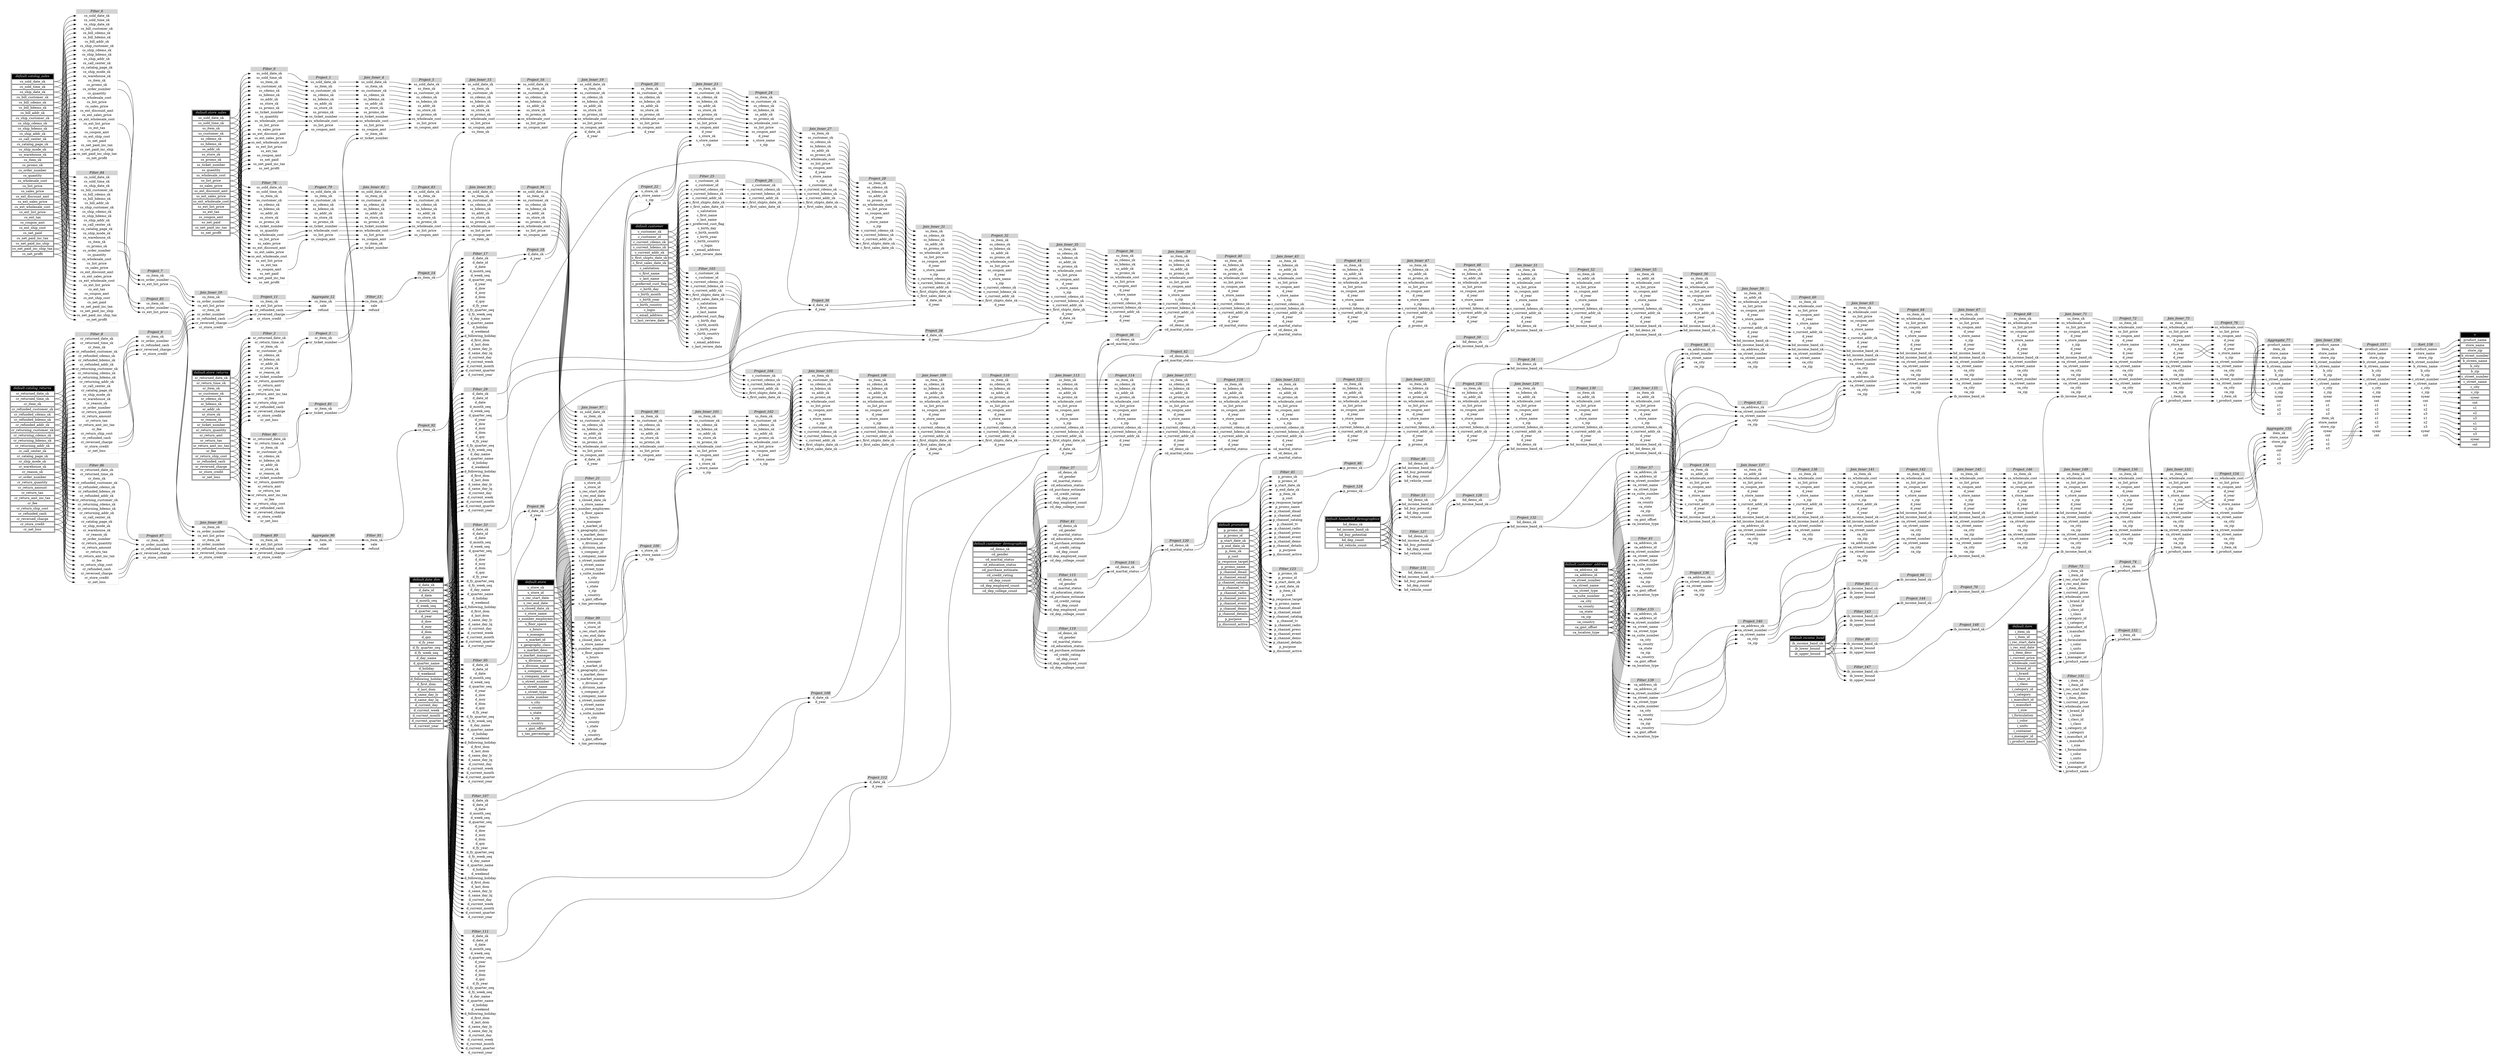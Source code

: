 // Automatically generated by TPCDSFlowTestSuite


digraph {
  graph [pad="0.5" nodesep="0.5" ranksep="1" fontname="Helvetica" rankdir=LR];
  node [shape=plaintext]

  
"Aggregate_12" [label=<
<table color="lightgray" border="1" cellborder="0" cellspacing="0">
  <tr><td bgcolor="lightgray" port="nodeName"><i>Aggregate_12</i></td></tr>
  <tr><td port="0">cs_item_sk</td></tr>
<tr><td port="1">sale</td></tr>
<tr><td port="2">refund</td></tr>
</table>>];
     

"Aggregate_155" [label=<
<table color="lightgray" border="1" cellborder="0" cellspacing="0">
  <tr><td bgcolor="lightgray" port="nodeName"><i>Aggregate_155</i></td></tr>
  <tr><td port="0">item_sk</td></tr>
<tr><td port="1">store_name</td></tr>
<tr><td port="2">store_zip</td></tr>
<tr><td port="3">syear</td></tr>
<tr><td port="4">cnt</td></tr>
<tr><td port="5">s1</td></tr>
<tr><td port="6">s2</td></tr>
<tr><td port="7">s3</td></tr>
</table>>];
     

"Aggregate_77" [label=<
<table color="lightgray" border="1" cellborder="0" cellspacing="0">
  <tr><td bgcolor="lightgray" port="nodeName"><i>Aggregate_77</i></td></tr>
  <tr><td port="0">product_name</td></tr>
<tr><td port="1">item_sk</td></tr>
<tr><td port="2">store_name</td></tr>
<tr><td port="3">store_zip</td></tr>
<tr><td port="4">b_street_number</td></tr>
<tr><td port="5">b_streen_name</td></tr>
<tr><td port="6">b_city</td></tr>
<tr><td port="7">b_zip</td></tr>
<tr><td port="8">c_street_number</td></tr>
<tr><td port="9">c_street_name</td></tr>
<tr><td port="10">c_city</td></tr>
<tr><td port="11">c_zip</td></tr>
<tr><td port="12">syear</td></tr>
<tr><td port="13">cnt</td></tr>
<tr><td port="14">s1</td></tr>
<tr><td port="15">s2</td></tr>
<tr><td port="16">s3</td></tr>
</table>>];
     

"Aggregate_90" [label=<
<table color="lightgray" border="1" cellborder="0" cellspacing="0">
  <tr><td bgcolor="lightgray" port="nodeName"><i>Aggregate_90</i></td></tr>
  <tr><td port="0">cs_item_sk</td></tr>
<tr><td port="1">sale</td></tr>
<tr><td port="2">refund</td></tr>
</table>>];
     

"Filter_0" [label=<
<table color="lightgray" border="1" cellborder="0" cellspacing="0">
  <tr><td bgcolor="lightgray" port="nodeName"><i>Filter_0</i></td></tr>
  <tr><td port="0">ss_sold_date_sk</td></tr>
<tr><td port="1">ss_sold_time_sk</td></tr>
<tr><td port="2">ss_item_sk</td></tr>
<tr><td port="3">ss_customer_sk</td></tr>
<tr><td port="4">ss_cdemo_sk</td></tr>
<tr><td port="5">ss_hdemo_sk</td></tr>
<tr><td port="6">ss_addr_sk</td></tr>
<tr><td port="7">ss_store_sk</td></tr>
<tr><td port="8">ss_promo_sk</td></tr>
<tr><td port="9">ss_ticket_number</td></tr>
<tr><td port="10">ss_quantity</td></tr>
<tr><td port="11">ss_wholesale_cost</td></tr>
<tr><td port="12">ss_list_price</td></tr>
<tr><td port="13">ss_sales_price</td></tr>
<tr><td port="14">ss_ext_discount_amt</td></tr>
<tr><td port="15">ss_ext_sales_price</td></tr>
<tr><td port="16">ss_ext_wholesale_cost</td></tr>
<tr><td port="17">ss_ext_list_price</td></tr>
<tr><td port="18">ss_ext_tax</td></tr>
<tr><td port="19">ss_coupon_amt</td></tr>
<tr><td port="20">ss_net_paid</td></tr>
<tr><td port="21">ss_net_paid_inc_tax</td></tr>
<tr><td port="22">ss_net_profit</td></tr>
</table>>];
     

"Filter_103" [label=<
<table color="lightgray" border="1" cellborder="0" cellspacing="0">
  <tr><td bgcolor="lightgray" port="nodeName"><i>Filter_103</i></td></tr>
  <tr><td port="0">c_customer_sk</td></tr>
<tr><td port="1">c_customer_id</td></tr>
<tr><td port="2">c_current_cdemo_sk</td></tr>
<tr><td port="3">c_current_hdemo_sk</td></tr>
<tr><td port="4">c_current_addr_sk</td></tr>
<tr><td port="5">c_first_shipto_date_sk</td></tr>
<tr><td port="6">c_first_sales_date_sk</td></tr>
<tr><td port="7">c_salutation</td></tr>
<tr><td port="8">c_first_name</td></tr>
<tr><td port="9">c_last_name</td></tr>
<tr><td port="10">c_preferred_cust_flag</td></tr>
<tr><td port="11">c_birth_day</td></tr>
<tr><td port="12">c_birth_month</td></tr>
<tr><td port="13">c_birth_year</td></tr>
<tr><td port="14">c_birth_country</td></tr>
<tr><td port="15">c_login</td></tr>
<tr><td port="16">c_email_address</td></tr>
<tr><td port="17">c_last_review_date</td></tr>
</table>>];
     

"Filter_107" [label=<
<table color="lightgray" border="1" cellborder="0" cellspacing="0">
  <tr><td bgcolor="lightgray" port="nodeName"><i>Filter_107</i></td></tr>
  <tr><td port="0">d_date_sk</td></tr>
<tr><td port="1">d_date_id</td></tr>
<tr><td port="2">d_date</td></tr>
<tr><td port="3">d_month_seq</td></tr>
<tr><td port="4">d_week_seq</td></tr>
<tr><td port="5">d_quarter_seq</td></tr>
<tr><td port="6">d_year</td></tr>
<tr><td port="7">d_dow</td></tr>
<tr><td port="8">d_moy</td></tr>
<tr><td port="9">d_dom</td></tr>
<tr><td port="10">d_qoy</td></tr>
<tr><td port="11">d_fy_year</td></tr>
<tr><td port="12">d_fy_quarter_seq</td></tr>
<tr><td port="13">d_fy_week_seq</td></tr>
<tr><td port="14">d_day_name</td></tr>
<tr><td port="15">d_quarter_name</td></tr>
<tr><td port="16">d_holiday</td></tr>
<tr><td port="17">d_weekend</td></tr>
<tr><td port="18">d_following_holiday</td></tr>
<tr><td port="19">d_first_dom</td></tr>
<tr><td port="20">d_last_dom</td></tr>
<tr><td port="21">d_same_day_ly</td></tr>
<tr><td port="22">d_same_day_lq</td></tr>
<tr><td port="23">d_current_day</td></tr>
<tr><td port="24">d_current_week</td></tr>
<tr><td port="25">d_current_month</td></tr>
<tr><td port="26">d_current_quarter</td></tr>
<tr><td port="27">d_current_year</td></tr>
</table>>];
     

"Filter_111" [label=<
<table color="lightgray" border="1" cellborder="0" cellspacing="0">
  <tr><td bgcolor="lightgray" port="nodeName"><i>Filter_111</i></td></tr>
  <tr><td port="0">d_date_sk</td></tr>
<tr><td port="1">d_date_id</td></tr>
<tr><td port="2">d_date</td></tr>
<tr><td port="3">d_month_seq</td></tr>
<tr><td port="4">d_week_seq</td></tr>
<tr><td port="5">d_quarter_seq</td></tr>
<tr><td port="6">d_year</td></tr>
<tr><td port="7">d_dow</td></tr>
<tr><td port="8">d_moy</td></tr>
<tr><td port="9">d_dom</td></tr>
<tr><td port="10">d_qoy</td></tr>
<tr><td port="11">d_fy_year</td></tr>
<tr><td port="12">d_fy_quarter_seq</td></tr>
<tr><td port="13">d_fy_week_seq</td></tr>
<tr><td port="14">d_day_name</td></tr>
<tr><td port="15">d_quarter_name</td></tr>
<tr><td port="16">d_holiday</td></tr>
<tr><td port="17">d_weekend</td></tr>
<tr><td port="18">d_following_holiday</td></tr>
<tr><td port="19">d_first_dom</td></tr>
<tr><td port="20">d_last_dom</td></tr>
<tr><td port="21">d_same_day_ly</td></tr>
<tr><td port="22">d_same_day_lq</td></tr>
<tr><td port="23">d_current_day</td></tr>
<tr><td port="24">d_current_week</td></tr>
<tr><td port="25">d_current_month</td></tr>
<tr><td port="26">d_current_quarter</td></tr>
<tr><td port="27">d_current_year</td></tr>
</table>>];
     

"Filter_115" [label=<
<table color="lightgray" border="1" cellborder="0" cellspacing="0">
  <tr><td bgcolor="lightgray" port="nodeName"><i>Filter_115</i></td></tr>
  <tr><td port="0">cd_demo_sk</td></tr>
<tr><td port="1">cd_gender</td></tr>
<tr><td port="2">cd_marital_status</td></tr>
<tr><td port="3">cd_education_status</td></tr>
<tr><td port="4">cd_purchase_estimate</td></tr>
<tr><td port="5">cd_credit_rating</td></tr>
<tr><td port="6">cd_dep_count</td></tr>
<tr><td port="7">cd_dep_employed_count</td></tr>
<tr><td port="8">cd_dep_college_count</td></tr>
</table>>];
     

"Filter_119" [label=<
<table color="lightgray" border="1" cellborder="0" cellspacing="0">
  <tr><td bgcolor="lightgray" port="nodeName"><i>Filter_119</i></td></tr>
  <tr><td port="0">cd_demo_sk</td></tr>
<tr><td port="1">cd_gender</td></tr>
<tr><td port="2">cd_marital_status</td></tr>
<tr><td port="3">cd_education_status</td></tr>
<tr><td port="4">cd_purchase_estimate</td></tr>
<tr><td port="5">cd_credit_rating</td></tr>
<tr><td port="6">cd_dep_count</td></tr>
<tr><td port="7">cd_dep_employed_count</td></tr>
<tr><td port="8">cd_dep_college_count</td></tr>
</table>>];
     

"Filter_123" [label=<
<table color="lightgray" border="1" cellborder="0" cellspacing="0">
  <tr><td bgcolor="lightgray" port="nodeName"><i>Filter_123</i></td></tr>
  <tr><td port="0">p_promo_sk</td></tr>
<tr><td port="1">p_promo_id</td></tr>
<tr><td port="2">p_start_date_sk</td></tr>
<tr><td port="3">p_end_date_sk</td></tr>
<tr><td port="4">p_item_sk</td></tr>
<tr><td port="5">p_cost</td></tr>
<tr><td port="6">p_response_target</td></tr>
<tr><td port="7">p_promo_name</td></tr>
<tr><td port="8">p_channel_dmail</td></tr>
<tr><td port="9">p_channel_email</td></tr>
<tr><td port="10">p_channel_catalog</td></tr>
<tr><td port="11">p_channel_tv</td></tr>
<tr><td port="12">p_channel_radio</td></tr>
<tr><td port="13">p_channel_press</td></tr>
<tr><td port="14">p_channel_event</td></tr>
<tr><td port="15">p_channel_demo</td></tr>
<tr><td port="16">p_channel_details</td></tr>
<tr><td port="17">p_purpose</td></tr>
<tr><td port="18">p_discount_active</td></tr>
</table>>];
     

"Filter_127" [label=<
<table color="lightgray" border="1" cellborder="0" cellspacing="0">
  <tr><td bgcolor="lightgray" port="nodeName"><i>Filter_127</i></td></tr>
  <tr><td port="0">hd_demo_sk</td></tr>
<tr><td port="1">hd_income_band_sk</td></tr>
<tr><td port="2">hd_buy_potential</td></tr>
<tr><td port="3">hd_dep_count</td></tr>
<tr><td port="4">hd_vehicle_count</td></tr>
</table>>];
     

"Filter_13" [label=<
<table color="lightgray" border="1" cellborder="0" cellspacing="0">
  <tr><td bgcolor="lightgray" port="nodeName"><i>Filter_13</i></td></tr>
  <tr><td port="0">cs_item_sk</td></tr>
<tr><td port="1">sale</td></tr>
<tr><td port="2">refund</td></tr>
</table>>];
     

"Filter_131" [label=<
<table color="lightgray" border="1" cellborder="0" cellspacing="0">
  <tr><td bgcolor="lightgray" port="nodeName"><i>Filter_131</i></td></tr>
  <tr><td port="0">hd_demo_sk</td></tr>
<tr><td port="1">hd_income_band_sk</td></tr>
<tr><td port="2">hd_buy_potential</td></tr>
<tr><td port="3">hd_dep_count</td></tr>
<tr><td port="4">hd_vehicle_count</td></tr>
</table>>];
     

"Filter_135" [label=<
<table color="lightgray" border="1" cellborder="0" cellspacing="0">
  <tr><td bgcolor="lightgray" port="nodeName"><i>Filter_135</i></td></tr>
  <tr><td port="0">ca_address_sk</td></tr>
<tr><td port="1">ca_address_id</td></tr>
<tr><td port="2">ca_street_number</td></tr>
<tr><td port="3">ca_street_name</td></tr>
<tr><td port="4">ca_street_type</td></tr>
<tr><td port="5">ca_suite_number</td></tr>
<tr><td port="6">ca_city</td></tr>
<tr><td port="7">ca_county</td></tr>
<tr><td port="8">ca_state</td></tr>
<tr><td port="9">ca_zip</td></tr>
<tr><td port="10">ca_country</td></tr>
<tr><td port="11">ca_gmt_offset</td></tr>
<tr><td port="12">ca_location_type</td></tr>
</table>>];
     

"Filter_139" [label=<
<table color="lightgray" border="1" cellborder="0" cellspacing="0">
  <tr><td bgcolor="lightgray" port="nodeName"><i>Filter_139</i></td></tr>
  <tr><td port="0">ca_address_sk</td></tr>
<tr><td port="1">ca_address_id</td></tr>
<tr><td port="2">ca_street_number</td></tr>
<tr><td port="3">ca_street_name</td></tr>
<tr><td port="4">ca_street_type</td></tr>
<tr><td port="5">ca_suite_number</td></tr>
<tr><td port="6">ca_city</td></tr>
<tr><td port="7">ca_county</td></tr>
<tr><td port="8">ca_state</td></tr>
<tr><td port="9">ca_zip</td></tr>
<tr><td port="10">ca_country</td></tr>
<tr><td port="11">ca_gmt_offset</td></tr>
<tr><td port="12">ca_location_type</td></tr>
</table>>];
     

"Filter_143" [label=<
<table color="lightgray" border="1" cellborder="0" cellspacing="0">
  <tr><td bgcolor="lightgray" port="nodeName"><i>Filter_143</i></td></tr>
  <tr><td port="0">ib_income_band_sk</td></tr>
<tr><td port="1">ib_lower_bound</td></tr>
<tr><td port="2">ib_upper_bound</td></tr>
</table>>];
     

"Filter_147" [label=<
<table color="lightgray" border="1" cellborder="0" cellspacing="0">
  <tr><td bgcolor="lightgray" port="nodeName"><i>Filter_147</i></td></tr>
  <tr><td port="0">ib_income_band_sk</td></tr>
<tr><td port="1">ib_lower_bound</td></tr>
<tr><td port="2">ib_upper_bound</td></tr>
</table>>];
     

"Filter_151" [label=<
<table color="lightgray" border="1" cellborder="0" cellspacing="0">
  <tr><td bgcolor="lightgray" port="nodeName"><i>Filter_151</i></td></tr>
  <tr><td port="0">i_item_sk</td></tr>
<tr><td port="1">i_item_id</td></tr>
<tr><td port="2">i_rec_start_date</td></tr>
<tr><td port="3">i_rec_end_date</td></tr>
<tr><td port="4">i_item_desc</td></tr>
<tr><td port="5">i_current_price</td></tr>
<tr><td port="6">i_wholesale_cost</td></tr>
<tr><td port="7">i_brand_id</td></tr>
<tr><td port="8">i_brand</td></tr>
<tr><td port="9">i_class_id</td></tr>
<tr><td port="10">i_class</td></tr>
<tr><td port="11">i_category_id</td></tr>
<tr><td port="12">i_category</td></tr>
<tr><td port="13">i_manufact_id</td></tr>
<tr><td port="14">i_manufact</td></tr>
<tr><td port="15">i_size</td></tr>
<tr><td port="16">i_formulation</td></tr>
<tr><td port="17">i_color</td></tr>
<tr><td port="18">i_units</td></tr>
<tr><td port="19">i_container</td></tr>
<tr><td port="20">i_manager_id</td></tr>
<tr><td port="21">i_product_name</td></tr>
</table>>];
     

"Filter_17" [label=<
<table color="lightgray" border="1" cellborder="0" cellspacing="0">
  <tr><td bgcolor="lightgray" port="nodeName"><i>Filter_17</i></td></tr>
  <tr><td port="0">d_date_sk</td></tr>
<tr><td port="1">d_date_id</td></tr>
<tr><td port="2">d_date</td></tr>
<tr><td port="3">d_month_seq</td></tr>
<tr><td port="4">d_week_seq</td></tr>
<tr><td port="5">d_quarter_seq</td></tr>
<tr><td port="6">d_year</td></tr>
<tr><td port="7">d_dow</td></tr>
<tr><td port="8">d_moy</td></tr>
<tr><td port="9">d_dom</td></tr>
<tr><td port="10">d_qoy</td></tr>
<tr><td port="11">d_fy_year</td></tr>
<tr><td port="12">d_fy_quarter_seq</td></tr>
<tr><td port="13">d_fy_week_seq</td></tr>
<tr><td port="14">d_day_name</td></tr>
<tr><td port="15">d_quarter_name</td></tr>
<tr><td port="16">d_holiday</td></tr>
<tr><td port="17">d_weekend</td></tr>
<tr><td port="18">d_following_holiday</td></tr>
<tr><td port="19">d_first_dom</td></tr>
<tr><td port="20">d_last_dom</td></tr>
<tr><td port="21">d_same_day_ly</td></tr>
<tr><td port="22">d_same_day_lq</td></tr>
<tr><td port="23">d_current_day</td></tr>
<tr><td port="24">d_current_week</td></tr>
<tr><td port="25">d_current_month</td></tr>
<tr><td port="26">d_current_quarter</td></tr>
<tr><td port="27">d_current_year</td></tr>
</table>>];
     

"Filter_2" [label=<
<table color="lightgray" border="1" cellborder="0" cellspacing="0">
  <tr><td bgcolor="lightgray" port="nodeName"><i>Filter_2</i></td></tr>
  <tr><td port="0">sr_returned_date_sk</td></tr>
<tr><td port="1">sr_return_time_sk</td></tr>
<tr><td port="2">sr_item_sk</td></tr>
<tr><td port="3">sr_customer_sk</td></tr>
<tr><td port="4">sr_cdemo_sk</td></tr>
<tr><td port="5">sr_hdemo_sk</td></tr>
<tr><td port="6">sr_addr_sk</td></tr>
<tr><td port="7">sr_store_sk</td></tr>
<tr><td port="8">sr_reason_sk</td></tr>
<tr><td port="9">sr_ticket_number</td></tr>
<tr><td port="10">sr_return_quantity</td></tr>
<tr><td port="11">sr_return_amt</td></tr>
<tr><td port="12">sr_return_tax</td></tr>
<tr><td port="13">sr_return_amt_inc_tax</td></tr>
<tr><td port="14">sr_fee</td></tr>
<tr><td port="15">sr_return_ship_cost</td></tr>
<tr><td port="16">sr_refunded_cash</td></tr>
<tr><td port="17">sr_reversed_charge</td></tr>
<tr><td port="18">sr_store_credit</td></tr>
<tr><td port="19">sr_net_loss</td></tr>
</table>>];
     

"Filter_21" [label=<
<table color="lightgray" border="1" cellborder="0" cellspacing="0">
  <tr><td bgcolor="lightgray" port="nodeName"><i>Filter_21</i></td></tr>
  <tr><td port="0">s_store_sk</td></tr>
<tr><td port="1">s_store_id</td></tr>
<tr><td port="2">s_rec_start_date</td></tr>
<tr><td port="3">s_rec_end_date</td></tr>
<tr><td port="4">s_closed_date_sk</td></tr>
<tr><td port="5">s_store_name</td></tr>
<tr><td port="6">s_number_employees</td></tr>
<tr><td port="7">s_floor_space</td></tr>
<tr><td port="8">s_hours</td></tr>
<tr><td port="9">s_manager</td></tr>
<tr><td port="10">s_market_id</td></tr>
<tr><td port="11">s_geography_class</td></tr>
<tr><td port="12">s_market_desc</td></tr>
<tr><td port="13">s_market_manager</td></tr>
<tr><td port="14">s_division_id</td></tr>
<tr><td port="15">s_division_name</td></tr>
<tr><td port="16">s_company_id</td></tr>
<tr><td port="17">s_company_name</td></tr>
<tr><td port="18">s_street_number</td></tr>
<tr><td port="19">s_street_name</td></tr>
<tr><td port="20">s_street_type</td></tr>
<tr><td port="21">s_suite_number</td></tr>
<tr><td port="22">s_city</td></tr>
<tr><td port="23">s_county</td></tr>
<tr><td port="24">s_state</td></tr>
<tr><td port="25">s_zip</td></tr>
<tr><td port="26">s_country</td></tr>
<tr><td port="27">s_gmt_offset</td></tr>
<tr><td port="28">s_tax_percentage</td></tr>
</table>>];
     

"Filter_25" [label=<
<table color="lightgray" border="1" cellborder="0" cellspacing="0">
  <tr><td bgcolor="lightgray" port="nodeName"><i>Filter_25</i></td></tr>
  <tr><td port="0">c_customer_sk</td></tr>
<tr><td port="1">c_customer_id</td></tr>
<tr><td port="2">c_current_cdemo_sk</td></tr>
<tr><td port="3">c_current_hdemo_sk</td></tr>
<tr><td port="4">c_current_addr_sk</td></tr>
<tr><td port="5">c_first_shipto_date_sk</td></tr>
<tr><td port="6">c_first_sales_date_sk</td></tr>
<tr><td port="7">c_salutation</td></tr>
<tr><td port="8">c_first_name</td></tr>
<tr><td port="9">c_last_name</td></tr>
<tr><td port="10">c_preferred_cust_flag</td></tr>
<tr><td port="11">c_birth_day</td></tr>
<tr><td port="12">c_birth_month</td></tr>
<tr><td port="13">c_birth_year</td></tr>
<tr><td port="14">c_birth_country</td></tr>
<tr><td port="15">c_login</td></tr>
<tr><td port="16">c_email_address</td></tr>
<tr><td port="17">c_last_review_date</td></tr>
</table>>];
     

"Filter_29" [label=<
<table color="lightgray" border="1" cellborder="0" cellspacing="0">
  <tr><td bgcolor="lightgray" port="nodeName"><i>Filter_29</i></td></tr>
  <tr><td port="0">d_date_sk</td></tr>
<tr><td port="1">d_date_id</td></tr>
<tr><td port="2">d_date</td></tr>
<tr><td port="3">d_month_seq</td></tr>
<tr><td port="4">d_week_seq</td></tr>
<tr><td port="5">d_quarter_seq</td></tr>
<tr><td port="6">d_year</td></tr>
<tr><td port="7">d_dow</td></tr>
<tr><td port="8">d_moy</td></tr>
<tr><td port="9">d_dom</td></tr>
<tr><td port="10">d_qoy</td></tr>
<tr><td port="11">d_fy_year</td></tr>
<tr><td port="12">d_fy_quarter_seq</td></tr>
<tr><td port="13">d_fy_week_seq</td></tr>
<tr><td port="14">d_day_name</td></tr>
<tr><td port="15">d_quarter_name</td></tr>
<tr><td port="16">d_holiday</td></tr>
<tr><td port="17">d_weekend</td></tr>
<tr><td port="18">d_following_holiday</td></tr>
<tr><td port="19">d_first_dom</td></tr>
<tr><td port="20">d_last_dom</td></tr>
<tr><td port="21">d_same_day_ly</td></tr>
<tr><td port="22">d_same_day_lq</td></tr>
<tr><td port="23">d_current_day</td></tr>
<tr><td port="24">d_current_week</td></tr>
<tr><td port="25">d_current_month</td></tr>
<tr><td port="26">d_current_quarter</td></tr>
<tr><td port="27">d_current_year</td></tr>
</table>>];
     

"Filter_33" [label=<
<table color="lightgray" border="1" cellborder="0" cellspacing="0">
  <tr><td bgcolor="lightgray" port="nodeName"><i>Filter_33</i></td></tr>
  <tr><td port="0">d_date_sk</td></tr>
<tr><td port="1">d_date_id</td></tr>
<tr><td port="2">d_date</td></tr>
<tr><td port="3">d_month_seq</td></tr>
<tr><td port="4">d_week_seq</td></tr>
<tr><td port="5">d_quarter_seq</td></tr>
<tr><td port="6">d_year</td></tr>
<tr><td port="7">d_dow</td></tr>
<tr><td port="8">d_moy</td></tr>
<tr><td port="9">d_dom</td></tr>
<tr><td port="10">d_qoy</td></tr>
<tr><td port="11">d_fy_year</td></tr>
<tr><td port="12">d_fy_quarter_seq</td></tr>
<tr><td port="13">d_fy_week_seq</td></tr>
<tr><td port="14">d_day_name</td></tr>
<tr><td port="15">d_quarter_name</td></tr>
<tr><td port="16">d_holiday</td></tr>
<tr><td port="17">d_weekend</td></tr>
<tr><td port="18">d_following_holiday</td></tr>
<tr><td port="19">d_first_dom</td></tr>
<tr><td port="20">d_last_dom</td></tr>
<tr><td port="21">d_same_day_ly</td></tr>
<tr><td port="22">d_same_day_lq</td></tr>
<tr><td port="23">d_current_day</td></tr>
<tr><td port="24">d_current_week</td></tr>
<tr><td port="25">d_current_month</td></tr>
<tr><td port="26">d_current_quarter</td></tr>
<tr><td port="27">d_current_year</td></tr>
</table>>];
     

"Filter_37" [label=<
<table color="lightgray" border="1" cellborder="0" cellspacing="0">
  <tr><td bgcolor="lightgray" port="nodeName"><i>Filter_37</i></td></tr>
  <tr><td port="0">cd_demo_sk</td></tr>
<tr><td port="1">cd_gender</td></tr>
<tr><td port="2">cd_marital_status</td></tr>
<tr><td port="3">cd_education_status</td></tr>
<tr><td port="4">cd_purchase_estimate</td></tr>
<tr><td port="5">cd_credit_rating</td></tr>
<tr><td port="6">cd_dep_count</td></tr>
<tr><td port="7">cd_dep_employed_count</td></tr>
<tr><td port="8">cd_dep_college_count</td></tr>
</table>>];
     

"Filter_41" [label=<
<table color="lightgray" border="1" cellborder="0" cellspacing="0">
  <tr><td bgcolor="lightgray" port="nodeName"><i>Filter_41</i></td></tr>
  <tr><td port="0">cd_demo_sk</td></tr>
<tr><td port="1">cd_gender</td></tr>
<tr><td port="2">cd_marital_status</td></tr>
<tr><td port="3">cd_education_status</td></tr>
<tr><td port="4">cd_purchase_estimate</td></tr>
<tr><td port="5">cd_credit_rating</td></tr>
<tr><td port="6">cd_dep_count</td></tr>
<tr><td port="7">cd_dep_employed_count</td></tr>
<tr><td port="8">cd_dep_college_count</td></tr>
</table>>];
     

"Filter_45" [label=<
<table color="lightgray" border="1" cellborder="0" cellspacing="0">
  <tr><td bgcolor="lightgray" port="nodeName"><i>Filter_45</i></td></tr>
  <tr><td port="0">p_promo_sk</td></tr>
<tr><td port="1">p_promo_id</td></tr>
<tr><td port="2">p_start_date_sk</td></tr>
<tr><td port="3">p_end_date_sk</td></tr>
<tr><td port="4">p_item_sk</td></tr>
<tr><td port="5">p_cost</td></tr>
<tr><td port="6">p_response_target</td></tr>
<tr><td port="7">p_promo_name</td></tr>
<tr><td port="8">p_channel_dmail</td></tr>
<tr><td port="9">p_channel_email</td></tr>
<tr><td port="10">p_channel_catalog</td></tr>
<tr><td port="11">p_channel_tv</td></tr>
<tr><td port="12">p_channel_radio</td></tr>
<tr><td port="13">p_channel_press</td></tr>
<tr><td port="14">p_channel_event</td></tr>
<tr><td port="15">p_channel_demo</td></tr>
<tr><td port="16">p_channel_details</td></tr>
<tr><td port="17">p_purpose</td></tr>
<tr><td port="18">p_discount_active</td></tr>
</table>>];
     

"Filter_49" [label=<
<table color="lightgray" border="1" cellborder="0" cellspacing="0">
  <tr><td bgcolor="lightgray" port="nodeName"><i>Filter_49</i></td></tr>
  <tr><td port="0">hd_demo_sk</td></tr>
<tr><td port="1">hd_income_band_sk</td></tr>
<tr><td port="2">hd_buy_potential</td></tr>
<tr><td port="3">hd_dep_count</td></tr>
<tr><td port="4">hd_vehicle_count</td></tr>
</table>>];
     

"Filter_53" [label=<
<table color="lightgray" border="1" cellborder="0" cellspacing="0">
  <tr><td bgcolor="lightgray" port="nodeName"><i>Filter_53</i></td></tr>
  <tr><td port="0">hd_demo_sk</td></tr>
<tr><td port="1">hd_income_band_sk</td></tr>
<tr><td port="2">hd_buy_potential</td></tr>
<tr><td port="3">hd_dep_count</td></tr>
<tr><td port="4">hd_vehicle_count</td></tr>
</table>>];
     

"Filter_57" [label=<
<table color="lightgray" border="1" cellborder="0" cellspacing="0">
  <tr><td bgcolor="lightgray" port="nodeName"><i>Filter_57</i></td></tr>
  <tr><td port="0">ca_address_sk</td></tr>
<tr><td port="1">ca_address_id</td></tr>
<tr><td port="2">ca_street_number</td></tr>
<tr><td port="3">ca_street_name</td></tr>
<tr><td port="4">ca_street_type</td></tr>
<tr><td port="5">ca_suite_number</td></tr>
<tr><td port="6">ca_city</td></tr>
<tr><td port="7">ca_county</td></tr>
<tr><td port="8">ca_state</td></tr>
<tr><td port="9">ca_zip</td></tr>
<tr><td port="10">ca_country</td></tr>
<tr><td port="11">ca_gmt_offset</td></tr>
<tr><td port="12">ca_location_type</td></tr>
</table>>];
     

"Filter_6" [label=<
<table color="lightgray" border="1" cellborder="0" cellspacing="0">
  <tr><td bgcolor="lightgray" port="nodeName"><i>Filter_6</i></td></tr>
  <tr><td port="0">cs_sold_date_sk</td></tr>
<tr><td port="1">cs_sold_time_sk</td></tr>
<tr><td port="2">cs_ship_date_sk</td></tr>
<tr><td port="3">cs_bill_customer_sk</td></tr>
<tr><td port="4">cs_bill_cdemo_sk</td></tr>
<tr><td port="5">cs_bill_hdemo_sk</td></tr>
<tr><td port="6">cs_bill_addr_sk</td></tr>
<tr><td port="7">cs_ship_customer_sk</td></tr>
<tr><td port="8">cs_ship_cdemo_sk</td></tr>
<tr><td port="9">cs_ship_hdemo_sk</td></tr>
<tr><td port="10">cs_ship_addr_sk</td></tr>
<tr><td port="11">cs_call_center_sk</td></tr>
<tr><td port="12">cs_catalog_page_sk</td></tr>
<tr><td port="13">cs_ship_mode_sk</td></tr>
<tr><td port="14">cs_warehouse_sk</td></tr>
<tr><td port="15">cs_item_sk</td></tr>
<tr><td port="16">cs_promo_sk</td></tr>
<tr><td port="17">cs_order_number</td></tr>
<tr><td port="18">cs_quantity</td></tr>
<tr><td port="19">cs_wholesale_cost</td></tr>
<tr><td port="20">cs_list_price</td></tr>
<tr><td port="21">cs_sales_price</td></tr>
<tr><td port="22">cs_ext_discount_amt</td></tr>
<tr><td port="23">cs_ext_sales_price</td></tr>
<tr><td port="24">cs_ext_wholesale_cost</td></tr>
<tr><td port="25">cs_ext_list_price</td></tr>
<tr><td port="26">cs_ext_tax</td></tr>
<tr><td port="27">cs_coupon_amt</td></tr>
<tr><td port="28">cs_ext_ship_cost</td></tr>
<tr><td port="29">cs_net_paid</td></tr>
<tr><td port="30">cs_net_paid_inc_tax</td></tr>
<tr><td port="31">cs_net_paid_inc_ship</td></tr>
<tr><td port="32">cs_net_paid_inc_ship_tax</td></tr>
<tr><td port="33">cs_net_profit</td></tr>
</table>>];
     

"Filter_61" [label=<
<table color="lightgray" border="1" cellborder="0" cellspacing="0">
  <tr><td bgcolor="lightgray" port="nodeName"><i>Filter_61</i></td></tr>
  <tr><td port="0">ca_address_sk</td></tr>
<tr><td port="1">ca_address_id</td></tr>
<tr><td port="2">ca_street_number</td></tr>
<tr><td port="3">ca_street_name</td></tr>
<tr><td port="4">ca_street_type</td></tr>
<tr><td port="5">ca_suite_number</td></tr>
<tr><td port="6">ca_city</td></tr>
<tr><td port="7">ca_county</td></tr>
<tr><td port="8">ca_state</td></tr>
<tr><td port="9">ca_zip</td></tr>
<tr><td port="10">ca_country</td></tr>
<tr><td port="11">ca_gmt_offset</td></tr>
<tr><td port="12">ca_location_type</td></tr>
</table>>];
     

"Filter_65" [label=<
<table color="lightgray" border="1" cellborder="0" cellspacing="0">
  <tr><td bgcolor="lightgray" port="nodeName"><i>Filter_65</i></td></tr>
  <tr><td port="0">ib_income_band_sk</td></tr>
<tr><td port="1">ib_lower_bound</td></tr>
<tr><td port="2">ib_upper_bound</td></tr>
</table>>];
     

"Filter_69" [label=<
<table color="lightgray" border="1" cellborder="0" cellspacing="0">
  <tr><td bgcolor="lightgray" port="nodeName"><i>Filter_69</i></td></tr>
  <tr><td port="0">ib_income_band_sk</td></tr>
<tr><td port="1">ib_lower_bound</td></tr>
<tr><td port="2">ib_upper_bound</td></tr>
</table>>];
     

"Filter_73" [label=<
<table color="lightgray" border="1" cellborder="0" cellspacing="0">
  <tr><td bgcolor="lightgray" port="nodeName"><i>Filter_73</i></td></tr>
  <tr><td port="0">i_item_sk</td></tr>
<tr><td port="1">i_item_id</td></tr>
<tr><td port="2">i_rec_start_date</td></tr>
<tr><td port="3">i_rec_end_date</td></tr>
<tr><td port="4">i_item_desc</td></tr>
<tr><td port="5">i_current_price</td></tr>
<tr><td port="6">i_wholesale_cost</td></tr>
<tr><td port="7">i_brand_id</td></tr>
<tr><td port="8">i_brand</td></tr>
<tr><td port="9">i_class_id</td></tr>
<tr><td port="10">i_class</td></tr>
<tr><td port="11">i_category_id</td></tr>
<tr><td port="12">i_category</td></tr>
<tr><td port="13">i_manufact_id</td></tr>
<tr><td port="14">i_manufact</td></tr>
<tr><td port="15">i_size</td></tr>
<tr><td port="16">i_formulation</td></tr>
<tr><td port="17">i_color</td></tr>
<tr><td port="18">i_units</td></tr>
<tr><td port="19">i_container</td></tr>
<tr><td port="20">i_manager_id</td></tr>
<tr><td port="21">i_product_name</td></tr>
</table>>];
     

"Filter_78" [label=<
<table color="lightgray" border="1" cellborder="0" cellspacing="0">
  <tr><td bgcolor="lightgray" port="nodeName"><i>Filter_78</i></td></tr>
  <tr><td port="0">ss_sold_date_sk</td></tr>
<tr><td port="1">ss_sold_time_sk</td></tr>
<tr><td port="2">ss_item_sk</td></tr>
<tr><td port="3">ss_customer_sk</td></tr>
<tr><td port="4">ss_cdemo_sk</td></tr>
<tr><td port="5">ss_hdemo_sk</td></tr>
<tr><td port="6">ss_addr_sk</td></tr>
<tr><td port="7">ss_store_sk</td></tr>
<tr><td port="8">ss_promo_sk</td></tr>
<tr><td port="9">ss_ticket_number</td></tr>
<tr><td port="10">ss_quantity</td></tr>
<tr><td port="11">ss_wholesale_cost</td></tr>
<tr><td port="12">ss_list_price</td></tr>
<tr><td port="13">ss_sales_price</td></tr>
<tr><td port="14">ss_ext_discount_amt</td></tr>
<tr><td port="15">ss_ext_sales_price</td></tr>
<tr><td port="16">ss_ext_wholesale_cost</td></tr>
<tr><td port="17">ss_ext_list_price</td></tr>
<tr><td port="18">ss_ext_tax</td></tr>
<tr><td port="19">ss_coupon_amt</td></tr>
<tr><td port="20">ss_net_paid</td></tr>
<tr><td port="21">ss_net_paid_inc_tax</td></tr>
<tr><td port="22">ss_net_profit</td></tr>
</table>>];
     

"Filter_8" [label=<
<table color="lightgray" border="1" cellborder="0" cellspacing="0">
  <tr><td bgcolor="lightgray" port="nodeName"><i>Filter_8</i></td></tr>
  <tr><td port="0">cr_returned_date_sk</td></tr>
<tr><td port="1">cr_returned_time_sk</td></tr>
<tr><td port="2">cr_item_sk</td></tr>
<tr><td port="3">cr_refunded_customer_sk</td></tr>
<tr><td port="4">cr_refunded_cdemo_sk</td></tr>
<tr><td port="5">cr_refunded_hdemo_sk</td></tr>
<tr><td port="6">cr_refunded_addr_sk</td></tr>
<tr><td port="7">cr_returning_customer_sk</td></tr>
<tr><td port="8">cr_returning_cdemo_sk</td></tr>
<tr><td port="9">cr_returning_hdemo_sk</td></tr>
<tr><td port="10">cr_returning_addr_sk</td></tr>
<tr><td port="11">cr_call_center_sk</td></tr>
<tr><td port="12">cr_catalog_page_sk</td></tr>
<tr><td port="13">cr_ship_mode_sk</td></tr>
<tr><td port="14">cr_warehouse_sk</td></tr>
<tr><td port="15">cr_reason_sk</td></tr>
<tr><td port="16">cr_order_number</td></tr>
<tr><td port="17">cr_return_quantity</td></tr>
<tr><td port="18">cr_return_amount</td></tr>
<tr><td port="19">cr_return_tax</td></tr>
<tr><td port="20">cr_return_amt_inc_tax</td></tr>
<tr><td port="21">cr_fee</td></tr>
<tr><td port="22">cr_return_ship_cost</td></tr>
<tr><td port="23">cr_refunded_cash</td></tr>
<tr><td port="24">cr_reversed_charge</td></tr>
<tr><td port="25">cr_store_credit</td></tr>
<tr><td port="26">cr_net_loss</td></tr>
</table>>];
     

"Filter_80" [label=<
<table color="lightgray" border="1" cellborder="0" cellspacing="0">
  <tr><td bgcolor="lightgray" port="nodeName"><i>Filter_80</i></td></tr>
  <tr><td port="0">sr_returned_date_sk</td></tr>
<tr><td port="1">sr_return_time_sk</td></tr>
<tr><td port="2">sr_item_sk</td></tr>
<tr><td port="3">sr_customer_sk</td></tr>
<tr><td port="4">sr_cdemo_sk</td></tr>
<tr><td port="5">sr_hdemo_sk</td></tr>
<tr><td port="6">sr_addr_sk</td></tr>
<tr><td port="7">sr_store_sk</td></tr>
<tr><td port="8">sr_reason_sk</td></tr>
<tr><td port="9">sr_ticket_number</td></tr>
<tr><td port="10">sr_return_quantity</td></tr>
<tr><td port="11">sr_return_amt</td></tr>
<tr><td port="12">sr_return_tax</td></tr>
<tr><td port="13">sr_return_amt_inc_tax</td></tr>
<tr><td port="14">sr_fee</td></tr>
<tr><td port="15">sr_return_ship_cost</td></tr>
<tr><td port="16">sr_refunded_cash</td></tr>
<tr><td port="17">sr_reversed_charge</td></tr>
<tr><td port="18">sr_store_credit</td></tr>
<tr><td port="19">sr_net_loss</td></tr>
</table>>];
     

"Filter_84" [label=<
<table color="lightgray" border="1" cellborder="0" cellspacing="0">
  <tr><td bgcolor="lightgray" port="nodeName"><i>Filter_84</i></td></tr>
  <tr><td port="0">cs_sold_date_sk</td></tr>
<tr><td port="1">cs_sold_time_sk</td></tr>
<tr><td port="2">cs_ship_date_sk</td></tr>
<tr><td port="3">cs_bill_customer_sk</td></tr>
<tr><td port="4">cs_bill_cdemo_sk</td></tr>
<tr><td port="5">cs_bill_hdemo_sk</td></tr>
<tr><td port="6">cs_bill_addr_sk</td></tr>
<tr><td port="7">cs_ship_customer_sk</td></tr>
<tr><td port="8">cs_ship_cdemo_sk</td></tr>
<tr><td port="9">cs_ship_hdemo_sk</td></tr>
<tr><td port="10">cs_ship_addr_sk</td></tr>
<tr><td port="11">cs_call_center_sk</td></tr>
<tr><td port="12">cs_catalog_page_sk</td></tr>
<tr><td port="13">cs_ship_mode_sk</td></tr>
<tr><td port="14">cs_warehouse_sk</td></tr>
<tr><td port="15">cs_item_sk</td></tr>
<tr><td port="16">cs_promo_sk</td></tr>
<tr><td port="17">cs_order_number</td></tr>
<tr><td port="18">cs_quantity</td></tr>
<tr><td port="19">cs_wholesale_cost</td></tr>
<tr><td port="20">cs_list_price</td></tr>
<tr><td port="21">cs_sales_price</td></tr>
<tr><td port="22">cs_ext_discount_amt</td></tr>
<tr><td port="23">cs_ext_sales_price</td></tr>
<tr><td port="24">cs_ext_wholesale_cost</td></tr>
<tr><td port="25">cs_ext_list_price</td></tr>
<tr><td port="26">cs_ext_tax</td></tr>
<tr><td port="27">cs_coupon_amt</td></tr>
<tr><td port="28">cs_ext_ship_cost</td></tr>
<tr><td port="29">cs_net_paid</td></tr>
<tr><td port="30">cs_net_paid_inc_tax</td></tr>
<tr><td port="31">cs_net_paid_inc_ship</td></tr>
<tr><td port="32">cs_net_paid_inc_ship_tax</td></tr>
<tr><td port="33">cs_net_profit</td></tr>
</table>>];
     

"Filter_86" [label=<
<table color="lightgray" border="1" cellborder="0" cellspacing="0">
  <tr><td bgcolor="lightgray" port="nodeName"><i>Filter_86</i></td></tr>
  <tr><td port="0">cr_returned_date_sk</td></tr>
<tr><td port="1">cr_returned_time_sk</td></tr>
<tr><td port="2">cr_item_sk</td></tr>
<tr><td port="3">cr_refunded_customer_sk</td></tr>
<tr><td port="4">cr_refunded_cdemo_sk</td></tr>
<tr><td port="5">cr_refunded_hdemo_sk</td></tr>
<tr><td port="6">cr_refunded_addr_sk</td></tr>
<tr><td port="7">cr_returning_customer_sk</td></tr>
<tr><td port="8">cr_returning_cdemo_sk</td></tr>
<tr><td port="9">cr_returning_hdemo_sk</td></tr>
<tr><td port="10">cr_returning_addr_sk</td></tr>
<tr><td port="11">cr_call_center_sk</td></tr>
<tr><td port="12">cr_catalog_page_sk</td></tr>
<tr><td port="13">cr_ship_mode_sk</td></tr>
<tr><td port="14">cr_warehouse_sk</td></tr>
<tr><td port="15">cr_reason_sk</td></tr>
<tr><td port="16">cr_order_number</td></tr>
<tr><td port="17">cr_return_quantity</td></tr>
<tr><td port="18">cr_return_amount</td></tr>
<tr><td port="19">cr_return_tax</td></tr>
<tr><td port="20">cr_return_amt_inc_tax</td></tr>
<tr><td port="21">cr_fee</td></tr>
<tr><td port="22">cr_return_ship_cost</td></tr>
<tr><td port="23">cr_refunded_cash</td></tr>
<tr><td port="24">cr_reversed_charge</td></tr>
<tr><td port="25">cr_store_credit</td></tr>
<tr><td port="26">cr_net_loss</td></tr>
</table>>];
     

"Filter_91" [label=<
<table color="lightgray" border="1" cellborder="0" cellspacing="0">
  <tr><td bgcolor="lightgray" port="nodeName"><i>Filter_91</i></td></tr>
  <tr><td port="0">cs_item_sk</td></tr>
<tr><td port="1">sale</td></tr>
<tr><td port="2">refund</td></tr>
</table>>];
     

"Filter_95" [label=<
<table color="lightgray" border="1" cellborder="0" cellspacing="0">
  <tr><td bgcolor="lightgray" port="nodeName"><i>Filter_95</i></td></tr>
  <tr><td port="0">d_date_sk</td></tr>
<tr><td port="1">d_date_id</td></tr>
<tr><td port="2">d_date</td></tr>
<tr><td port="3">d_month_seq</td></tr>
<tr><td port="4">d_week_seq</td></tr>
<tr><td port="5">d_quarter_seq</td></tr>
<tr><td port="6">d_year</td></tr>
<tr><td port="7">d_dow</td></tr>
<tr><td port="8">d_moy</td></tr>
<tr><td port="9">d_dom</td></tr>
<tr><td port="10">d_qoy</td></tr>
<tr><td port="11">d_fy_year</td></tr>
<tr><td port="12">d_fy_quarter_seq</td></tr>
<tr><td port="13">d_fy_week_seq</td></tr>
<tr><td port="14">d_day_name</td></tr>
<tr><td port="15">d_quarter_name</td></tr>
<tr><td port="16">d_holiday</td></tr>
<tr><td port="17">d_weekend</td></tr>
<tr><td port="18">d_following_holiday</td></tr>
<tr><td port="19">d_first_dom</td></tr>
<tr><td port="20">d_last_dom</td></tr>
<tr><td port="21">d_same_day_ly</td></tr>
<tr><td port="22">d_same_day_lq</td></tr>
<tr><td port="23">d_current_day</td></tr>
<tr><td port="24">d_current_week</td></tr>
<tr><td port="25">d_current_month</td></tr>
<tr><td port="26">d_current_quarter</td></tr>
<tr><td port="27">d_current_year</td></tr>
</table>>];
     

"Filter_99" [label=<
<table color="lightgray" border="1" cellborder="0" cellspacing="0">
  <tr><td bgcolor="lightgray" port="nodeName"><i>Filter_99</i></td></tr>
  <tr><td port="0">s_store_sk</td></tr>
<tr><td port="1">s_store_id</td></tr>
<tr><td port="2">s_rec_start_date</td></tr>
<tr><td port="3">s_rec_end_date</td></tr>
<tr><td port="4">s_closed_date_sk</td></tr>
<tr><td port="5">s_store_name</td></tr>
<tr><td port="6">s_number_employees</td></tr>
<tr><td port="7">s_floor_space</td></tr>
<tr><td port="8">s_hours</td></tr>
<tr><td port="9">s_manager</td></tr>
<tr><td port="10">s_market_id</td></tr>
<tr><td port="11">s_geography_class</td></tr>
<tr><td port="12">s_market_desc</td></tr>
<tr><td port="13">s_market_manager</td></tr>
<tr><td port="14">s_division_id</td></tr>
<tr><td port="15">s_division_name</td></tr>
<tr><td port="16">s_company_id</td></tr>
<tr><td port="17">s_company_name</td></tr>
<tr><td port="18">s_street_number</td></tr>
<tr><td port="19">s_street_name</td></tr>
<tr><td port="20">s_street_type</td></tr>
<tr><td port="21">s_suite_number</td></tr>
<tr><td port="22">s_city</td></tr>
<tr><td port="23">s_county</td></tr>
<tr><td port="24">s_state</td></tr>
<tr><td port="25">s_zip</td></tr>
<tr><td port="26">s_country</td></tr>
<tr><td port="27">s_gmt_offset</td></tr>
<tr><td port="28">s_tax_percentage</td></tr>
</table>>];
     

"Join_Inner_10" [label=<
<table color="lightgray" border="1" cellborder="0" cellspacing="0">
  <tr><td bgcolor="lightgray" port="nodeName"><i>Join_Inner_10</i></td></tr>
  <tr><td port="0">cs_item_sk</td></tr>
<tr><td port="1">cs_order_number</td></tr>
<tr><td port="2">cs_ext_list_price</td></tr>
<tr><td port="3">cr_item_sk</td></tr>
<tr><td port="4">cr_order_number</td></tr>
<tr><td port="5">cr_refunded_cash</td></tr>
<tr><td port="6">cr_reversed_charge</td></tr>
<tr><td port="7">cr_store_credit</td></tr>
</table>>];
     

"Join_Inner_101" [label=<
<table color="lightgray" border="1" cellborder="0" cellspacing="0">
  <tr><td bgcolor="lightgray" port="nodeName"><i>Join_Inner_101</i></td></tr>
  <tr><td port="0">ss_item_sk</td></tr>
<tr><td port="1">ss_customer_sk</td></tr>
<tr><td port="2">ss_cdemo_sk</td></tr>
<tr><td port="3">ss_hdemo_sk</td></tr>
<tr><td port="4">ss_addr_sk</td></tr>
<tr><td port="5">ss_store_sk</td></tr>
<tr><td port="6">ss_promo_sk</td></tr>
<tr><td port="7">ss_wholesale_cost</td></tr>
<tr><td port="8">ss_list_price</td></tr>
<tr><td port="9">ss_coupon_amt</td></tr>
<tr><td port="10">d_year</td></tr>
<tr><td port="11">s_store_sk</td></tr>
<tr><td port="12">s_store_name</td></tr>
<tr><td port="13">s_zip</td></tr>
</table>>];
     

"Join_Inner_105" [label=<
<table color="lightgray" border="1" cellborder="0" cellspacing="0">
  <tr><td bgcolor="lightgray" port="nodeName"><i>Join_Inner_105</i></td></tr>
  <tr><td port="0">ss_item_sk</td></tr>
<tr><td port="1">ss_customer_sk</td></tr>
<tr><td port="2">ss_cdemo_sk</td></tr>
<tr><td port="3">ss_hdemo_sk</td></tr>
<tr><td port="4">ss_addr_sk</td></tr>
<tr><td port="5">ss_promo_sk</td></tr>
<tr><td port="6">ss_wholesale_cost</td></tr>
<tr><td port="7">ss_list_price</td></tr>
<tr><td port="8">ss_coupon_amt</td></tr>
<tr><td port="9">d_year</td></tr>
<tr><td port="10">s_store_name</td></tr>
<tr><td port="11">s_zip</td></tr>
<tr><td port="12">c_customer_sk</td></tr>
<tr><td port="13">c_current_cdemo_sk</td></tr>
<tr><td port="14">c_current_hdemo_sk</td></tr>
<tr><td port="15">c_current_addr_sk</td></tr>
<tr><td port="16">c_first_shipto_date_sk</td></tr>
<tr><td port="17">c_first_sales_date_sk</td></tr>
</table>>];
     

"Join_Inner_109" [label=<
<table color="lightgray" border="1" cellborder="0" cellspacing="0">
  <tr><td bgcolor="lightgray" port="nodeName"><i>Join_Inner_109</i></td></tr>
  <tr><td port="0">ss_item_sk</td></tr>
<tr><td port="1">ss_cdemo_sk</td></tr>
<tr><td port="2">ss_hdemo_sk</td></tr>
<tr><td port="3">ss_addr_sk</td></tr>
<tr><td port="4">ss_promo_sk</td></tr>
<tr><td port="5">ss_wholesale_cost</td></tr>
<tr><td port="6">ss_list_price</td></tr>
<tr><td port="7">ss_coupon_amt</td></tr>
<tr><td port="8">d_year</td></tr>
<tr><td port="9">s_store_name</td></tr>
<tr><td port="10">s_zip</td></tr>
<tr><td port="11">c_current_cdemo_sk</td></tr>
<tr><td port="12">c_current_hdemo_sk</td></tr>
<tr><td port="13">c_current_addr_sk</td></tr>
<tr><td port="14">c_first_shipto_date_sk</td></tr>
<tr><td port="15">c_first_sales_date_sk</td></tr>
<tr><td port="16">d_date_sk</td></tr>
<tr><td port="17">d_year</td></tr>
</table>>];
     

"Join_Inner_113" [label=<
<table color="lightgray" border="1" cellborder="0" cellspacing="0">
  <tr><td bgcolor="lightgray" port="nodeName"><i>Join_Inner_113</i></td></tr>
  <tr><td port="0">ss_item_sk</td></tr>
<tr><td port="1">ss_cdemo_sk</td></tr>
<tr><td port="2">ss_hdemo_sk</td></tr>
<tr><td port="3">ss_addr_sk</td></tr>
<tr><td port="4">ss_promo_sk</td></tr>
<tr><td port="5">ss_wholesale_cost</td></tr>
<tr><td port="6">ss_list_price</td></tr>
<tr><td port="7">ss_coupon_amt</td></tr>
<tr><td port="8">d_year</td></tr>
<tr><td port="9">s_store_name</td></tr>
<tr><td port="10">s_zip</td></tr>
<tr><td port="11">c_current_cdemo_sk</td></tr>
<tr><td port="12">c_current_hdemo_sk</td></tr>
<tr><td port="13">c_current_addr_sk</td></tr>
<tr><td port="14">c_first_shipto_date_sk</td></tr>
<tr><td port="15">d_year</td></tr>
<tr><td port="16">d_date_sk</td></tr>
<tr><td port="17">d_year</td></tr>
</table>>];
     

"Join_Inner_117" [label=<
<table color="lightgray" border="1" cellborder="0" cellspacing="0">
  <tr><td bgcolor="lightgray" port="nodeName"><i>Join_Inner_117</i></td></tr>
  <tr><td port="0">ss_item_sk</td></tr>
<tr><td port="1">ss_cdemo_sk</td></tr>
<tr><td port="2">ss_hdemo_sk</td></tr>
<tr><td port="3">ss_addr_sk</td></tr>
<tr><td port="4">ss_promo_sk</td></tr>
<tr><td port="5">ss_wholesale_cost</td></tr>
<tr><td port="6">ss_list_price</td></tr>
<tr><td port="7">ss_coupon_amt</td></tr>
<tr><td port="8">d_year</td></tr>
<tr><td port="9">s_store_name</td></tr>
<tr><td port="10">s_zip</td></tr>
<tr><td port="11">c_current_cdemo_sk</td></tr>
<tr><td port="12">c_current_hdemo_sk</td></tr>
<tr><td port="13">c_current_addr_sk</td></tr>
<tr><td port="14">d_year</td></tr>
<tr><td port="15">d_year</td></tr>
<tr><td port="16">cd_demo_sk</td></tr>
<tr><td port="17">cd_marital_status</td></tr>
</table>>];
     

"Join_Inner_121" [label=<
<table color="lightgray" border="1" cellborder="0" cellspacing="0">
  <tr><td bgcolor="lightgray" port="nodeName"><i>Join_Inner_121</i></td></tr>
  <tr><td port="0">ss_item_sk</td></tr>
<tr><td port="1">ss_hdemo_sk</td></tr>
<tr><td port="2">ss_addr_sk</td></tr>
<tr><td port="3">ss_promo_sk</td></tr>
<tr><td port="4">ss_wholesale_cost</td></tr>
<tr><td port="5">ss_list_price</td></tr>
<tr><td port="6">ss_coupon_amt</td></tr>
<tr><td port="7">d_year</td></tr>
<tr><td port="8">s_store_name</td></tr>
<tr><td port="9">s_zip</td></tr>
<tr><td port="10">c_current_cdemo_sk</td></tr>
<tr><td port="11">c_current_hdemo_sk</td></tr>
<tr><td port="12">c_current_addr_sk</td></tr>
<tr><td port="13">d_year</td></tr>
<tr><td port="14">d_year</td></tr>
<tr><td port="15">cd_marital_status</td></tr>
<tr><td port="16">cd_demo_sk</td></tr>
<tr><td port="17">cd_marital_status</td></tr>
</table>>];
     

"Join_Inner_125" [label=<
<table color="lightgray" border="1" cellborder="0" cellspacing="0">
  <tr><td bgcolor="lightgray" port="nodeName"><i>Join_Inner_125</i></td></tr>
  <tr><td port="0">ss_item_sk</td></tr>
<tr><td port="1">ss_hdemo_sk</td></tr>
<tr><td port="2">ss_addr_sk</td></tr>
<tr><td port="3">ss_promo_sk</td></tr>
<tr><td port="4">ss_wholesale_cost</td></tr>
<tr><td port="5">ss_list_price</td></tr>
<tr><td port="6">ss_coupon_amt</td></tr>
<tr><td port="7">d_year</td></tr>
<tr><td port="8">s_store_name</td></tr>
<tr><td port="9">s_zip</td></tr>
<tr><td port="10">c_current_hdemo_sk</td></tr>
<tr><td port="11">c_current_addr_sk</td></tr>
<tr><td port="12">d_year</td></tr>
<tr><td port="13">d_year</td></tr>
<tr><td port="14">p_promo_sk</td></tr>
</table>>];
     

"Join_Inner_129" [label=<
<table color="lightgray" border="1" cellborder="0" cellspacing="0">
  <tr><td bgcolor="lightgray" port="nodeName"><i>Join_Inner_129</i></td></tr>
  <tr><td port="0">ss_item_sk</td></tr>
<tr><td port="1">ss_hdemo_sk</td></tr>
<tr><td port="2">ss_addr_sk</td></tr>
<tr><td port="3">ss_wholesale_cost</td></tr>
<tr><td port="4">ss_list_price</td></tr>
<tr><td port="5">ss_coupon_amt</td></tr>
<tr><td port="6">d_year</td></tr>
<tr><td port="7">s_store_name</td></tr>
<tr><td port="8">s_zip</td></tr>
<tr><td port="9">c_current_hdemo_sk</td></tr>
<tr><td port="10">c_current_addr_sk</td></tr>
<tr><td port="11">d_year</td></tr>
<tr><td port="12">d_year</td></tr>
<tr><td port="13">hd_demo_sk</td></tr>
<tr><td port="14">hd_income_band_sk</td></tr>
</table>>];
     

"Join_Inner_133" [label=<
<table color="lightgray" border="1" cellborder="0" cellspacing="0">
  <tr><td bgcolor="lightgray" port="nodeName"><i>Join_Inner_133</i></td></tr>
  <tr><td port="0">ss_item_sk</td></tr>
<tr><td port="1">ss_addr_sk</td></tr>
<tr><td port="2">ss_wholesale_cost</td></tr>
<tr><td port="3">ss_list_price</td></tr>
<tr><td port="4">ss_coupon_amt</td></tr>
<tr><td port="5">d_year</td></tr>
<tr><td port="6">s_store_name</td></tr>
<tr><td port="7">s_zip</td></tr>
<tr><td port="8">c_current_hdemo_sk</td></tr>
<tr><td port="9">c_current_addr_sk</td></tr>
<tr><td port="10">d_year</td></tr>
<tr><td port="11">d_year</td></tr>
<tr><td port="12">hd_income_band_sk</td></tr>
<tr><td port="13">hd_demo_sk</td></tr>
<tr><td port="14">hd_income_band_sk</td></tr>
</table>>];
     

"Join_Inner_137" [label=<
<table color="lightgray" border="1" cellborder="0" cellspacing="0">
  <tr><td bgcolor="lightgray" port="nodeName"><i>Join_Inner_137</i></td></tr>
  <tr><td port="0">ss_item_sk</td></tr>
<tr><td port="1">ss_addr_sk</td></tr>
<tr><td port="2">ss_wholesale_cost</td></tr>
<tr><td port="3">ss_list_price</td></tr>
<tr><td port="4">ss_coupon_amt</td></tr>
<tr><td port="5">d_year</td></tr>
<tr><td port="6">s_store_name</td></tr>
<tr><td port="7">s_zip</td></tr>
<tr><td port="8">c_current_addr_sk</td></tr>
<tr><td port="9">d_year</td></tr>
<tr><td port="10">d_year</td></tr>
<tr><td port="11">hd_income_band_sk</td></tr>
<tr><td port="12">hd_income_band_sk</td></tr>
<tr><td port="13">ca_address_sk</td></tr>
<tr><td port="14">ca_street_number</td></tr>
<tr><td port="15">ca_street_name</td></tr>
<tr><td port="16">ca_city</td></tr>
<tr><td port="17">ca_zip</td></tr>
</table>>];
     

"Join_Inner_141" [label=<
<table color="lightgray" border="1" cellborder="0" cellspacing="0">
  <tr><td bgcolor="lightgray" port="nodeName"><i>Join_Inner_141</i></td></tr>
  <tr><td port="0">ss_item_sk</td></tr>
<tr><td port="1">ss_wholesale_cost</td></tr>
<tr><td port="2">ss_list_price</td></tr>
<tr><td port="3">ss_coupon_amt</td></tr>
<tr><td port="4">d_year</td></tr>
<tr><td port="5">s_store_name</td></tr>
<tr><td port="6">s_zip</td></tr>
<tr><td port="7">c_current_addr_sk</td></tr>
<tr><td port="8">d_year</td></tr>
<tr><td port="9">d_year</td></tr>
<tr><td port="10">hd_income_band_sk</td></tr>
<tr><td port="11">hd_income_band_sk</td></tr>
<tr><td port="12">ca_street_number</td></tr>
<tr><td port="13">ca_street_name</td></tr>
<tr><td port="14">ca_city</td></tr>
<tr><td port="15">ca_zip</td></tr>
<tr><td port="16">ca_address_sk</td></tr>
<tr><td port="17">ca_street_number</td></tr>
<tr><td port="18">ca_street_name</td></tr>
<tr><td port="19">ca_city</td></tr>
<tr><td port="20">ca_zip</td></tr>
</table>>];
     

"Join_Inner_145" [label=<
<table color="lightgray" border="1" cellborder="0" cellspacing="0">
  <tr><td bgcolor="lightgray" port="nodeName"><i>Join_Inner_145</i></td></tr>
  <tr><td port="0">ss_item_sk</td></tr>
<tr><td port="1">ss_wholesale_cost</td></tr>
<tr><td port="2">ss_list_price</td></tr>
<tr><td port="3">ss_coupon_amt</td></tr>
<tr><td port="4">d_year</td></tr>
<tr><td port="5">s_store_name</td></tr>
<tr><td port="6">s_zip</td></tr>
<tr><td port="7">d_year</td></tr>
<tr><td port="8">d_year</td></tr>
<tr><td port="9">hd_income_band_sk</td></tr>
<tr><td port="10">hd_income_band_sk</td></tr>
<tr><td port="11">ca_street_number</td></tr>
<tr><td port="12">ca_street_name</td></tr>
<tr><td port="13">ca_city</td></tr>
<tr><td port="14">ca_zip</td></tr>
<tr><td port="15">ca_street_number</td></tr>
<tr><td port="16">ca_street_name</td></tr>
<tr><td port="17">ca_city</td></tr>
<tr><td port="18">ca_zip</td></tr>
<tr><td port="19">ib_income_band_sk</td></tr>
</table>>];
     

"Join_Inner_149" [label=<
<table color="lightgray" border="1" cellborder="0" cellspacing="0">
  <tr><td bgcolor="lightgray" port="nodeName"><i>Join_Inner_149</i></td></tr>
  <tr><td port="0">ss_item_sk</td></tr>
<tr><td port="1">ss_wholesale_cost</td></tr>
<tr><td port="2">ss_list_price</td></tr>
<tr><td port="3">ss_coupon_amt</td></tr>
<tr><td port="4">d_year</td></tr>
<tr><td port="5">s_store_name</td></tr>
<tr><td port="6">s_zip</td></tr>
<tr><td port="7">d_year</td></tr>
<tr><td port="8">d_year</td></tr>
<tr><td port="9">hd_income_band_sk</td></tr>
<tr><td port="10">ca_street_number</td></tr>
<tr><td port="11">ca_street_name</td></tr>
<tr><td port="12">ca_city</td></tr>
<tr><td port="13">ca_zip</td></tr>
<tr><td port="14">ca_street_number</td></tr>
<tr><td port="15">ca_street_name</td></tr>
<tr><td port="16">ca_city</td></tr>
<tr><td port="17">ca_zip</td></tr>
<tr><td port="18">ib_income_band_sk</td></tr>
</table>>];
     

"Join_Inner_15" [label=<
<table color="lightgray" border="1" cellborder="0" cellspacing="0">
  <tr><td bgcolor="lightgray" port="nodeName"><i>Join_Inner_15</i></td></tr>
  <tr><td port="0">ss_sold_date_sk</td></tr>
<tr><td port="1">ss_item_sk</td></tr>
<tr><td port="2">ss_customer_sk</td></tr>
<tr><td port="3">ss_cdemo_sk</td></tr>
<tr><td port="4">ss_hdemo_sk</td></tr>
<tr><td port="5">ss_addr_sk</td></tr>
<tr><td port="6">ss_store_sk</td></tr>
<tr><td port="7">ss_promo_sk</td></tr>
<tr><td port="8">ss_wholesale_cost</td></tr>
<tr><td port="9">ss_list_price</td></tr>
<tr><td port="10">ss_coupon_amt</td></tr>
<tr><td port="11">cs_item_sk</td></tr>
</table>>];
     

"Join_Inner_153" [label=<
<table color="lightgray" border="1" cellborder="0" cellspacing="0">
  <tr><td bgcolor="lightgray" port="nodeName"><i>Join_Inner_153</i></td></tr>
  <tr><td port="0">ss_item_sk</td></tr>
<tr><td port="1">ss_wholesale_cost</td></tr>
<tr><td port="2">ss_list_price</td></tr>
<tr><td port="3">ss_coupon_amt</td></tr>
<tr><td port="4">d_year</td></tr>
<tr><td port="5">s_store_name</td></tr>
<tr><td port="6">s_zip</td></tr>
<tr><td port="7">d_year</td></tr>
<tr><td port="8">d_year</td></tr>
<tr><td port="9">ca_street_number</td></tr>
<tr><td port="10">ca_street_name</td></tr>
<tr><td port="11">ca_city</td></tr>
<tr><td port="12">ca_zip</td></tr>
<tr><td port="13">ca_street_number</td></tr>
<tr><td port="14">ca_street_name</td></tr>
<tr><td port="15">ca_city</td></tr>
<tr><td port="16">ca_zip</td></tr>
<tr><td port="17">i_item_sk</td></tr>
<tr><td port="18">i_product_name</td></tr>
</table>>];
     

"Join_Inner_156" [label=<
<table color="lightgray" border="1" cellborder="0" cellspacing="0">
  <tr><td bgcolor="lightgray" port="nodeName"><i>Join_Inner_156</i></td></tr>
  <tr><td port="0">product_name</td></tr>
<tr><td port="1">item_sk</td></tr>
<tr><td port="2">store_name</td></tr>
<tr><td port="3">store_zip</td></tr>
<tr><td port="4">b_street_number</td></tr>
<tr><td port="5">b_streen_name</td></tr>
<tr><td port="6">b_city</td></tr>
<tr><td port="7">b_zip</td></tr>
<tr><td port="8">c_street_number</td></tr>
<tr><td port="9">c_street_name</td></tr>
<tr><td port="10">c_city</td></tr>
<tr><td port="11">c_zip</td></tr>
<tr><td port="12">syear</td></tr>
<tr><td port="13">cnt</td></tr>
<tr><td port="14">s1</td></tr>
<tr><td port="15">s2</td></tr>
<tr><td port="16">s3</td></tr>
<tr><td port="17">item_sk</td></tr>
<tr><td port="18">store_name</td></tr>
<tr><td port="19">store_zip</td></tr>
<tr><td port="20">syear</td></tr>
<tr><td port="21">cnt</td></tr>
<tr><td port="22">s1</td></tr>
<tr><td port="23">s2</td></tr>
<tr><td port="24">s3</td></tr>
</table>>];
     

"Join_Inner_19" [label=<
<table color="lightgray" border="1" cellborder="0" cellspacing="0">
  <tr><td bgcolor="lightgray" port="nodeName"><i>Join_Inner_19</i></td></tr>
  <tr><td port="0">ss_sold_date_sk</td></tr>
<tr><td port="1">ss_item_sk</td></tr>
<tr><td port="2">ss_customer_sk</td></tr>
<tr><td port="3">ss_cdemo_sk</td></tr>
<tr><td port="4">ss_hdemo_sk</td></tr>
<tr><td port="5">ss_addr_sk</td></tr>
<tr><td port="6">ss_store_sk</td></tr>
<tr><td port="7">ss_promo_sk</td></tr>
<tr><td port="8">ss_wholesale_cost</td></tr>
<tr><td port="9">ss_list_price</td></tr>
<tr><td port="10">ss_coupon_amt</td></tr>
<tr><td port="11">d_date_sk</td></tr>
<tr><td port="12">d_year</td></tr>
</table>>];
     

"Join_Inner_23" [label=<
<table color="lightgray" border="1" cellborder="0" cellspacing="0">
  <tr><td bgcolor="lightgray" port="nodeName"><i>Join_Inner_23</i></td></tr>
  <tr><td port="0">ss_item_sk</td></tr>
<tr><td port="1">ss_customer_sk</td></tr>
<tr><td port="2">ss_cdemo_sk</td></tr>
<tr><td port="3">ss_hdemo_sk</td></tr>
<tr><td port="4">ss_addr_sk</td></tr>
<tr><td port="5">ss_store_sk</td></tr>
<tr><td port="6">ss_promo_sk</td></tr>
<tr><td port="7">ss_wholesale_cost</td></tr>
<tr><td port="8">ss_list_price</td></tr>
<tr><td port="9">ss_coupon_amt</td></tr>
<tr><td port="10">d_year</td></tr>
<tr><td port="11">s_store_sk</td></tr>
<tr><td port="12">s_store_name</td></tr>
<tr><td port="13">s_zip</td></tr>
</table>>];
     

"Join_Inner_27" [label=<
<table color="lightgray" border="1" cellborder="0" cellspacing="0">
  <tr><td bgcolor="lightgray" port="nodeName"><i>Join_Inner_27</i></td></tr>
  <tr><td port="0">ss_item_sk</td></tr>
<tr><td port="1">ss_customer_sk</td></tr>
<tr><td port="2">ss_cdemo_sk</td></tr>
<tr><td port="3">ss_hdemo_sk</td></tr>
<tr><td port="4">ss_addr_sk</td></tr>
<tr><td port="5">ss_promo_sk</td></tr>
<tr><td port="6">ss_wholesale_cost</td></tr>
<tr><td port="7">ss_list_price</td></tr>
<tr><td port="8">ss_coupon_amt</td></tr>
<tr><td port="9">d_year</td></tr>
<tr><td port="10">s_store_name</td></tr>
<tr><td port="11">s_zip</td></tr>
<tr><td port="12">c_customer_sk</td></tr>
<tr><td port="13">c_current_cdemo_sk</td></tr>
<tr><td port="14">c_current_hdemo_sk</td></tr>
<tr><td port="15">c_current_addr_sk</td></tr>
<tr><td port="16">c_first_shipto_date_sk</td></tr>
<tr><td port="17">c_first_sales_date_sk</td></tr>
</table>>];
     

"Join_Inner_31" [label=<
<table color="lightgray" border="1" cellborder="0" cellspacing="0">
  <tr><td bgcolor="lightgray" port="nodeName"><i>Join_Inner_31</i></td></tr>
  <tr><td port="0">ss_item_sk</td></tr>
<tr><td port="1">ss_cdemo_sk</td></tr>
<tr><td port="2">ss_hdemo_sk</td></tr>
<tr><td port="3">ss_addr_sk</td></tr>
<tr><td port="4">ss_promo_sk</td></tr>
<tr><td port="5">ss_wholesale_cost</td></tr>
<tr><td port="6">ss_list_price</td></tr>
<tr><td port="7">ss_coupon_amt</td></tr>
<tr><td port="8">d_year</td></tr>
<tr><td port="9">s_store_name</td></tr>
<tr><td port="10">s_zip</td></tr>
<tr><td port="11">c_current_cdemo_sk</td></tr>
<tr><td port="12">c_current_hdemo_sk</td></tr>
<tr><td port="13">c_current_addr_sk</td></tr>
<tr><td port="14">c_first_shipto_date_sk</td></tr>
<tr><td port="15">c_first_sales_date_sk</td></tr>
<tr><td port="16">d_date_sk</td></tr>
<tr><td port="17">d_year</td></tr>
</table>>];
     

"Join_Inner_35" [label=<
<table color="lightgray" border="1" cellborder="0" cellspacing="0">
  <tr><td bgcolor="lightgray" port="nodeName"><i>Join_Inner_35</i></td></tr>
  <tr><td port="0">ss_item_sk</td></tr>
<tr><td port="1">ss_cdemo_sk</td></tr>
<tr><td port="2">ss_hdemo_sk</td></tr>
<tr><td port="3">ss_addr_sk</td></tr>
<tr><td port="4">ss_promo_sk</td></tr>
<tr><td port="5">ss_wholesale_cost</td></tr>
<tr><td port="6">ss_list_price</td></tr>
<tr><td port="7">ss_coupon_amt</td></tr>
<tr><td port="8">d_year</td></tr>
<tr><td port="9">s_store_name</td></tr>
<tr><td port="10">s_zip</td></tr>
<tr><td port="11">c_current_cdemo_sk</td></tr>
<tr><td port="12">c_current_hdemo_sk</td></tr>
<tr><td port="13">c_current_addr_sk</td></tr>
<tr><td port="14">c_first_shipto_date_sk</td></tr>
<tr><td port="15">d_year</td></tr>
<tr><td port="16">d_date_sk</td></tr>
<tr><td port="17">d_year</td></tr>
</table>>];
     

"Join_Inner_39" [label=<
<table color="lightgray" border="1" cellborder="0" cellspacing="0">
  <tr><td bgcolor="lightgray" port="nodeName"><i>Join_Inner_39</i></td></tr>
  <tr><td port="0">ss_item_sk</td></tr>
<tr><td port="1">ss_cdemo_sk</td></tr>
<tr><td port="2">ss_hdemo_sk</td></tr>
<tr><td port="3">ss_addr_sk</td></tr>
<tr><td port="4">ss_promo_sk</td></tr>
<tr><td port="5">ss_wholesale_cost</td></tr>
<tr><td port="6">ss_list_price</td></tr>
<tr><td port="7">ss_coupon_amt</td></tr>
<tr><td port="8">d_year</td></tr>
<tr><td port="9">s_store_name</td></tr>
<tr><td port="10">s_zip</td></tr>
<tr><td port="11">c_current_cdemo_sk</td></tr>
<tr><td port="12">c_current_hdemo_sk</td></tr>
<tr><td port="13">c_current_addr_sk</td></tr>
<tr><td port="14">d_year</td></tr>
<tr><td port="15">d_year</td></tr>
<tr><td port="16">cd_demo_sk</td></tr>
<tr><td port="17">cd_marital_status</td></tr>
</table>>];
     

"Join_Inner_4" [label=<
<table color="lightgray" border="1" cellborder="0" cellspacing="0">
  <tr><td bgcolor="lightgray" port="nodeName"><i>Join_Inner_4</i></td></tr>
  <tr><td port="0">ss_sold_date_sk</td></tr>
<tr><td port="1">ss_item_sk</td></tr>
<tr><td port="2">ss_customer_sk</td></tr>
<tr><td port="3">ss_cdemo_sk</td></tr>
<tr><td port="4">ss_hdemo_sk</td></tr>
<tr><td port="5">ss_addr_sk</td></tr>
<tr><td port="6">ss_store_sk</td></tr>
<tr><td port="7">ss_promo_sk</td></tr>
<tr><td port="8">ss_ticket_number</td></tr>
<tr><td port="9">ss_wholesale_cost</td></tr>
<tr><td port="10">ss_list_price</td></tr>
<tr><td port="11">ss_coupon_amt</td></tr>
<tr><td port="12">sr_item_sk</td></tr>
<tr><td port="13">sr_ticket_number</td></tr>
</table>>];
     

"Join_Inner_43" [label=<
<table color="lightgray" border="1" cellborder="0" cellspacing="0">
  <tr><td bgcolor="lightgray" port="nodeName"><i>Join_Inner_43</i></td></tr>
  <tr><td port="0">ss_item_sk</td></tr>
<tr><td port="1">ss_hdemo_sk</td></tr>
<tr><td port="2">ss_addr_sk</td></tr>
<tr><td port="3">ss_promo_sk</td></tr>
<tr><td port="4">ss_wholesale_cost</td></tr>
<tr><td port="5">ss_list_price</td></tr>
<tr><td port="6">ss_coupon_amt</td></tr>
<tr><td port="7">d_year</td></tr>
<tr><td port="8">s_store_name</td></tr>
<tr><td port="9">s_zip</td></tr>
<tr><td port="10">c_current_cdemo_sk</td></tr>
<tr><td port="11">c_current_hdemo_sk</td></tr>
<tr><td port="12">c_current_addr_sk</td></tr>
<tr><td port="13">d_year</td></tr>
<tr><td port="14">d_year</td></tr>
<tr><td port="15">cd_marital_status</td></tr>
<tr><td port="16">cd_demo_sk</td></tr>
<tr><td port="17">cd_marital_status</td></tr>
</table>>];
     

"Join_Inner_47" [label=<
<table color="lightgray" border="1" cellborder="0" cellspacing="0">
  <tr><td bgcolor="lightgray" port="nodeName"><i>Join_Inner_47</i></td></tr>
  <tr><td port="0">ss_item_sk</td></tr>
<tr><td port="1">ss_hdemo_sk</td></tr>
<tr><td port="2">ss_addr_sk</td></tr>
<tr><td port="3">ss_promo_sk</td></tr>
<tr><td port="4">ss_wholesale_cost</td></tr>
<tr><td port="5">ss_list_price</td></tr>
<tr><td port="6">ss_coupon_amt</td></tr>
<tr><td port="7">d_year</td></tr>
<tr><td port="8">s_store_name</td></tr>
<tr><td port="9">s_zip</td></tr>
<tr><td port="10">c_current_hdemo_sk</td></tr>
<tr><td port="11">c_current_addr_sk</td></tr>
<tr><td port="12">d_year</td></tr>
<tr><td port="13">d_year</td></tr>
<tr><td port="14">p_promo_sk</td></tr>
</table>>];
     

"Join_Inner_51" [label=<
<table color="lightgray" border="1" cellborder="0" cellspacing="0">
  <tr><td bgcolor="lightgray" port="nodeName"><i>Join_Inner_51</i></td></tr>
  <tr><td port="0">ss_item_sk</td></tr>
<tr><td port="1">ss_hdemo_sk</td></tr>
<tr><td port="2">ss_addr_sk</td></tr>
<tr><td port="3">ss_wholesale_cost</td></tr>
<tr><td port="4">ss_list_price</td></tr>
<tr><td port="5">ss_coupon_amt</td></tr>
<tr><td port="6">d_year</td></tr>
<tr><td port="7">s_store_name</td></tr>
<tr><td port="8">s_zip</td></tr>
<tr><td port="9">c_current_hdemo_sk</td></tr>
<tr><td port="10">c_current_addr_sk</td></tr>
<tr><td port="11">d_year</td></tr>
<tr><td port="12">d_year</td></tr>
<tr><td port="13">hd_demo_sk</td></tr>
<tr><td port="14">hd_income_band_sk</td></tr>
</table>>];
     

"Join_Inner_55" [label=<
<table color="lightgray" border="1" cellborder="0" cellspacing="0">
  <tr><td bgcolor="lightgray" port="nodeName"><i>Join_Inner_55</i></td></tr>
  <tr><td port="0">ss_item_sk</td></tr>
<tr><td port="1">ss_addr_sk</td></tr>
<tr><td port="2">ss_wholesale_cost</td></tr>
<tr><td port="3">ss_list_price</td></tr>
<tr><td port="4">ss_coupon_amt</td></tr>
<tr><td port="5">d_year</td></tr>
<tr><td port="6">s_store_name</td></tr>
<tr><td port="7">s_zip</td></tr>
<tr><td port="8">c_current_hdemo_sk</td></tr>
<tr><td port="9">c_current_addr_sk</td></tr>
<tr><td port="10">d_year</td></tr>
<tr><td port="11">d_year</td></tr>
<tr><td port="12">hd_income_band_sk</td></tr>
<tr><td port="13">hd_demo_sk</td></tr>
<tr><td port="14">hd_income_band_sk</td></tr>
</table>>];
     

"Join_Inner_59" [label=<
<table color="lightgray" border="1" cellborder="0" cellspacing="0">
  <tr><td bgcolor="lightgray" port="nodeName"><i>Join_Inner_59</i></td></tr>
  <tr><td port="0">ss_item_sk</td></tr>
<tr><td port="1">ss_addr_sk</td></tr>
<tr><td port="2">ss_wholesale_cost</td></tr>
<tr><td port="3">ss_list_price</td></tr>
<tr><td port="4">ss_coupon_amt</td></tr>
<tr><td port="5">d_year</td></tr>
<tr><td port="6">s_store_name</td></tr>
<tr><td port="7">s_zip</td></tr>
<tr><td port="8">c_current_addr_sk</td></tr>
<tr><td port="9">d_year</td></tr>
<tr><td port="10">d_year</td></tr>
<tr><td port="11">hd_income_band_sk</td></tr>
<tr><td port="12">hd_income_band_sk</td></tr>
<tr><td port="13">ca_address_sk</td></tr>
<tr><td port="14">ca_street_number</td></tr>
<tr><td port="15">ca_street_name</td></tr>
<tr><td port="16">ca_city</td></tr>
<tr><td port="17">ca_zip</td></tr>
</table>>];
     

"Join_Inner_63" [label=<
<table color="lightgray" border="1" cellborder="0" cellspacing="0">
  <tr><td bgcolor="lightgray" port="nodeName"><i>Join_Inner_63</i></td></tr>
  <tr><td port="0">ss_item_sk</td></tr>
<tr><td port="1">ss_wholesale_cost</td></tr>
<tr><td port="2">ss_list_price</td></tr>
<tr><td port="3">ss_coupon_amt</td></tr>
<tr><td port="4">d_year</td></tr>
<tr><td port="5">s_store_name</td></tr>
<tr><td port="6">s_zip</td></tr>
<tr><td port="7">c_current_addr_sk</td></tr>
<tr><td port="8">d_year</td></tr>
<tr><td port="9">d_year</td></tr>
<tr><td port="10">hd_income_band_sk</td></tr>
<tr><td port="11">hd_income_band_sk</td></tr>
<tr><td port="12">ca_street_number</td></tr>
<tr><td port="13">ca_street_name</td></tr>
<tr><td port="14">ca_city</td></tr>
<tr><td port="15">ca_zip</td></tr>
<tr><td port="16">ca_address_sk</td></tr>
<tr><td port="17">ca_street_number</td></tr>
<tr><td port="18">ca_street_name</td></tr>
<tr><td port="19">ca_city</td></tr>
<tr><td port="20">ca_zip</td></tr>
</table>>];
     

"Join_Inner_67" [label=<
<table color="lightgray" border="1" cellborder="0" cellspacing="0">
  <tr><td bgcolor="lightgray" port="nodeName"><i>Join_Inner_67</i></td></tr>
  <tr><td port="0">ss_item_sk</td></tr>
<tr><td port="1">ss_wholesale_cost</td></tr>
<tr><td port="2">ss_list_price</td></tr>
<tr><td port="3">ss_coupon_amt</td></tr>
<tr><td port="4">d_year</td></tr>
<tr><td port="5">s_store_name</td></tr>
<tr><td port="6">s_zip</td></tr>
<tr><td port="7">d_year</td></tr>
<tr><td port="8">d_year</td></tr>
<tr><td port="9">hd_income_band_sk</td></tr>
<tr><td port="10">hd_income_band_sk</td></tr>
<tr><td port="11">ca_street_number</td></tr>
<tr><td port="12">ca_street_name</td></tr>
<tr><td port="13">ca_city</td></tr>
<tr><td port="14">ca_zip</td></tr>
<tr><td port="15">ca_street_number</td></tr>
<tr><td port="16">ca_street_name</td></tr>
<tr><td port="17">ca_city</td></tr>
<tr><td port="18">ca_zip</td></tr>
<tr><td port="19">ib_income_band_sk</td></tr>
</table>>];
     

"Join_Inner_71" [label=<
<table color="lightgray" border="1" cellborder="0" cellspacing="0">
  <tr><td bgcolor="lightgray" port="nodeName"><i>Join_Inner_71</i></td></tr>
  <tr><td port="0">ss_item_sk</td></tr>
<tr><td port="1">ss_wholesale_cost</td></tr>
<tr><td port="2">ss_list_price</td></tr>
<tr><td port="3">ss_coupon_amt</td></tr>
<tr><td port="4">d_year</td></tr>
<tr><td port="5">s_store_name</td></tr>
<tr><td port="6">s_zip</td></tr>
<tr><td port="7">d_year</td></tr>
<tr><td port="8">d_year</td></tr>
<tr><td port="9">hd_income_band_sk</td></tr>
<tr><td port="10">ca_street_number</td></tr>
<tr><td port="11">ca_street_name</td></tr>
<tr><td port="12">ca_city</td></tr>
<tr><td port="13">ca_zip</td></tr>
<tr><td port="14">ca_street_number</td></tr>
<tr><td port="15">ca_street_name</td></tr>
<tr><td port="16">ca_city</td></tr>
<tr><td port="17">ca_zip</td></tr>
<tr><td port="18">ib_income_band_sk</td></tr>
</table>>];
     

"Join_Inner_75" [label=<
<table color="lightgray" border="1" cellborder="0" cellspacing="0">
  <tr><td bgcolor="lightgray" port="nodeName"><i>Join_Inner_75</i></td></tr>
  <tr><td port="0">ss_item_sk</td></tr>
<tr><td port="1">ss_wholesale_cost</td></tr>
<tr><td port="2">ss_list_price</td></tr>
<tr><td port="3">ss_coupon_amt</td></tr>
<tr><td port="4">d_year</td></tr>
<tr><td port="5">s_store_name</td></tr>
<tr><td port="6">s_zip</td></tr>
<tr><td port="7">d_year</td></tr>
<tr><td port="8">d_year</td></tr>
<tr><td port="9">ca_street_number</td></tr>
<tr><td port="10">ca_street_name</td></tr>
<tr><td port="11">ca_city</td></tr>
<tr><td port="12">ca_zip</td></tr>
<tr><td port="13">ca_street_number</td></tr>
<tr><td port="14">ca_street_name</td></tr>
<tr><td port="15">ca_city</td></tr>
<tr><td port="16">ca_zip</td></tr>
<tr><td port="17">i_item_sk</td></tr>
<tr><td port="18">i_product_name</td></tr>
</table>>];
     

"Join_Inner_82" [label=<
<table color="lightgray" border="1" cellborder="0" cellspacing="0">
  <tr><td bgcolor="lightgray" port="nodeName"><i>Join_Inner_82</i></td></tr>
  <tr><td port="0">ss_sold_date_sk</td></tr>
<tr><td port="1">ss_item_sk</td></tr>
<tr><td port="2">ss_customer_sk</td></tr>
<tr><td port="3">ss_cdemo_sk</td></tr>
<tr><td port="4">ss_hdemo_sk</td></tr>
<tr><td port="5">ss_addr_sk</td></tr>
<tr><td port="6">ss_store_sk</td></tr>
<tr><td port="7">ss_promo_sk</td></tr>
<tr><td port="8">ss_ticket_number</td></tr>
<tr><td port="9">ss_wholesale_cost</td></tr>
<tr><td port="10">ss_list_price</td></tr>
<tr><td port="11">ss_coupon_amt</td></tr>
<tr><td port="12">sr_item_sk</td></tr>
<tr><td port="13">sr_ticket_number</td></tr>
</table>>];
     

"Join_Inner_88" [label=<
<table color="lightgray" border="1" cellborder="0" cellspacing="0">
  <tr><td bgcolor="lightgray" port="nodeName"><i>Join_Inner_88</i></td></tr>
  <tr><td port="0">cs_item_sk</td></tr>
<tr><td port="1">cs_order_number</td></tr>
<tr><td port="2">cs_ext_list_price</td></tr>
<tr><td port="3">cr_item_sk</td></tr>
<tr><td port="4">cr_order_number</td></tr>
<tr><td port="5">cr_refunded_cash</td></tr>
<tr><td port="6">cr_reversed_charge</td></tr>
<tr><td port="7">cr_store_credit</td></tr>
</table>>];
     

"Join_Inner_93" [label=<
<table color="lightgray" border="1" cellborder="0" cellspacing="0">
  <tr><td bgcolor="lightgray" port="nodeName"><i>Join_Inner_93</i></td></tr>
  <tr><td port="0">ss_sold_date_sk</td></tr>
<tr><td port="1">ss_item_sk</td></tr>
<tr><td port="2">ss_customer_sk</td></tr>
<tr><td port="3">ss_cdemo_sk</td></tr>
<tr><td port="4">ss_hdemo_sk</td></tr>
<tr><td port="5">ss_addr_sk</td></tr>
<tr><td port="6">ss_store_sk</td></tr>
<tr><td port="7">ss_promo_sk</td></tr>
<tr><td port="8">ss_wholesale_cost</td></tr>
<tr><td port="9">ss_list_price</td></tr>
<tr><td port="10">ss_coupon_amt</td></tr>
<tr><td port="11">cs_item_sk</td></tr>
</table>>];
     

"Join_Inner_97" [label=<
<table color="lightgray" border="1" cellborder="0" cellspacing="0">
  <tr><td bgcolor="lightgray" port="nodeName"><i>Join_Inner_97</i></td></tr>
  <tr><td port="0">ss_sold_date_sk</td></tr>
<tr><td port="1">ss_item_sk</td></tr>
<tr><td port="2">ss_customer_sk</td></tr>
<tr><td port="3">ss_cdemo_sk</td></tr>
<tr><td port="4">ss_hdemo_sk</td></tr>
<tr><td port="5">ss_addr_sk</td></tr>
<tr><td port="6">ss_store_sk</td></tr>
<tr><td port="7">ss_promo_sk</td></tr>
<tr><td port="8">ss_wholesale_cost</td></tr>
<tr><td port="9">ss_list_price</td></tr>
<tr><td port="10">ss_coupon_amt</td></tr>
<tr><td port="11">d_date_sk</td></tr>
<tr><td port="12">d_year</td></tr>
</table>>];
     

"Project_1" [label=<
<table color="lightgray" border="1" cellborder="0" cellspacing="0">
  <tr><td bgcolor="lightgray" port="nodeName"><i>Project_1</i></td></tr>
  <tr><td port="0">ss_sold_date_sk</td></tr>
<tr><td port="1">ss_item_sk</td></tr>
<tr><td port="2">ss_customer_sk</td></tr>
<tr><td port="3">ss_cdemo_sk</td></tr>
<tr><td port="4">ss_hdemo_sk</td></tr>
<tr><td port="5">ss_addr_sk</td></tr>
<tr><td port="6">ss_store_sk</td></tr>
<tr><td port="7">ss_promo_sk</td></tr>
<tr><td port="8">ss_ticket_number</td></tr>
<tr><td port="9">ss_wholesale_cost</td></tr>
<tr><td port="10">ss_list_price</td></tr>
<tr><td port="11">ss_coupon_amt</td></tr>
</table>>];
     

"Project_100" [label=<
<table color="lightgray" border="1" cellborder="0" cellspacing="0">
  <tr><td bgcolor="lightgray" port="nodeName"><i>Project_100</i></td></tr>
  <tr><td port="0">s_store_sk</td></tr>
<tr><td port="1">s_store_name</td></tr>
<tr><td port="2">s_zip</td></tr>
</table>>];
     

"Project_102" [label=<
<table color="lightgray" border="1" cellborder="0" cellspacing="0">
  <tr><td bgcolor="lightgray" port="nodeName"><i>Project_102</i></td></tr>
  <tr><td port="0">ss_item_sk</td></tr>
<tr><td port="1">ss_customer_sk</td></tr>
<tr><td port="2">ss_cdemo_sk</td></tr>
<tr><td port="3">ss_hdemo_sk</td></tr>
<tr><td port="4">ss_addr_sk</td></tr>
<tr><td port="5">ss_promo_sk</td></tr>
<tr><td port="6">ss_wholesale_cost</td></tr>
<tr><td port="7">ss_list_price</td></tr>
<tr><td port="8">ss_coupon_amt</td></tr>
<tr><td port="9">d_year</td></tr>
<tr><td port="10">s_store_name</td></tr>
<tr><td port="11">s_zip</td></tr>
</table>>];
     

"Project_104" [label=<
<table color="lightgray" border="1" cellborder="0" cellspacing="0">
  <tr><td bgcolor="lightgray" port="nodeName"><i>Project_104</i></td></tr>
  <tr><td port="0">c_customer_sk</td></tr>
<tr><td port="1">c_current_cdemo_sk</td></tr>
<tr><td port="2">c_current_hdemo_sk</td></tr>
<tr><td port="3">c_current_addr_sk</td></tr>
<tr><td port="4">c_first_shipto_date_sk</td></tr>
<tr><td port="5">c_first_sales_date_sk</td></tr>
</table>>];
     

"Project_106" [label=<
<table color="lightgray" border="1" cellborder="0" cellspacing="0">
  <tr><td bgcolor="lightgray" port="nodeName"><i>Project_106</i></td></tr>
  <tr><td port="0">ss_item_sk</td></tr>
<tr><td port="1">ss_cdemo_sk</td></tr>
<tr><td port="2">ss_hdemo_sk</td></tr>
<tr><td port="3">ss_addr_sk</td></tr>
<tr><td port="4">ss_promo_sk</td></tr>
<tr><td port="5">ss_wholesale_cost</td></tr>
<tr><td port="6">ss_list_price</td></tr>
<tr><td port="7">ss_coupon_amt</td></tr>
<tr><td port="8">d_year</td></tr>
<tr><td port="9">s_store_name</td></tr>
<tr><td port="10">s_zip</td></tr>
<tr><td port="11">c_current_cdemo_sk</td></tr>
<tr><td port="12">c_current_hdemo_sk</td></tr>
<tr><td port="13">c_current_addr_sk</td></tr>
<tr><td port="14">c_first_shipto_date_sk</td></tr>
<tr><td port="15">c_first_sales_date_sk</td></tr>
</table>>];
     

"Project_108" [label=<
<table color="lightgray" border="1" cellborder="0" cellspacing="0">
  <tr><td bgcolor="lightgray" port="nodeName"><i>Project_108</i></td></tr>
  <tr><td port="0">d_date_sk</td></tr>
<tr><td port="1">d_year</td></tr>
</table>>];
     

"Project_11" [label=<
<table color="lightgray" border="1" cellborder="0" cellspacing="0">
  <tr><td bgcolor="lightgray" port="nodeName"><i>Project_11</i></td></tr>
  <tr><td port="0">cs_item_sk</td></tr>
<tr><td port="1">cs_ext_list_price</td></tr>
<tr><td port="2">cr_refunded_cash</td></tr>
<tr><td port="3">cr_reversed_charge</td></tr>
<tr><td port="4">cr_store_credit</td></tr>
</table>>];
     

"Project_110" [label=<
<table color="lightgray" border="1" cellborder="0" cellspacing="0">
  <tr><td bgcolor="lightgray" port="nodeName"><i>Project_110</i></td></tr>
  <tr><td port="0">ss_item_sk</td></tr>
<tr><td port="1">ss_cdemo_sk</td></tr>
<tr><td port="2">ss_hdemo_sk</td></tr>
<tr><td port="3">ss_addr_sk</td></tr>
<tr><td port="4">ss_promo_sk</td></tr>
<tr><td port="5">ss_wholesale_cost</td></tr>
<tr><td port="6">ss_list_price</td></tr>
<tr><td port="7">ss_coupon_amt</td></tr>
<tr><td port="8">d_year</td></tr>
<tr><td port="9">s_store_name</td></tr>
<tr><td port="10">s_zip</td></tr>
<tr><td port="11">c_current_cdemo_sk</td></tr>
<tr><td port="12">c_current_hdemo_sk</td></tr>
<tr><td port="13">c_current_addr_sk</td></tr>
<tr><td port="14">c_first_shipto_date_sk</td></tr>
<tr><td port="15">d_year</td></tr>
</table>>];
     

"Project_112" [label=<
<table color="lightgray" border="1" cellborder="0" cellspacing="0">
  <tr><td bgcolor="lightgray" port="nodeName"><i>Project_112</i></td></tr>
  <tr><td port="0">d_date_sk</td></tr>
<tr><td port="1">d_year</td></tr>
</table>>];
     

"Project_114" [label=<
<table color="lightgray" border="1" cellborder="0" cellspacing="0">
  <tr><td bgcolor="lightgray" port="nodeName"><i>Project_114</i></td></tr>
  <tr><td port="0">ss_item_sk</td></tr>
<tr><td port="1">ss_cdemo_sk</td></tr>
<tr><td port="2">ss_hdemo_sk</td></tr>
<tr><td port="3">ss_addr_sk</td></tr>
<tr><td port="4">ss_promo_sk</td></tr>
<tr><td port="5">ss_wholesale_cost</td></tr>
<tr><td port="6">ss_list_price</td></tr>
<tr><td port="7">ss_coupon_amt</td></tr>
<tr><td port="8">d_year</td></tr>
<tr><td port="9">s_store_name</td></tr>
<tr><td port="10">s_zip</td></tr>
<tr><td port="11">c_current_cdemo_sk</td></tr>
<tr><td port="12">c_current_hdemo_sk</td></tr>
<tr><td port="13">c_current_addr_sk</td></tr>
<tr><td port="14">d_year</td></tr>
<tr><td port="15">d_year</td></tr>
</table>>];
     

"Project_116" [label=<
<table color="lightgray" border="1" cellborder="0" cellspacing="0">
  <tr><td bgcolor="lightgray" port="nodeName"><i>Project_116</i></td></tr>
  <tr><td port="0">cd_demo_sk</td></tr>
<tr><td port="1">cd_marital_status</td></tr>
</table>>];
     

"Project_118" [label=<
<table color="lightgray" border="1" cellborder="0" cellspacing="0">
  <tr><td bgcolor="lightgray" port="nodeName"><i>Project_118</i></td></tr>
  <tr><td port="0">ss_item_sk</td></tr>
<tr><td port="1">ss_hdemo_sk</td></tr>
<tr><td port="2">ss_addr_sk</td></tr>
<tr><td port="3">ss_promo_sk</td></tr>
<tr><td port="4">ss_wholesale_cost</td></tr>
<tr><td port="5">ss_list_price</td></tr>
<tr><td port="6">ss_coupon_amt</td></tr>
<tr><td port="7">d_year</td></tr>
<tr><td port="8">s_store_name</td></tr>
<tr><td port="9">s_zip</td></tr>
<tr><td port="10">c_current_cdemo_sk</td></tr>
<tr><td port="11">c_current_hdemo_sk</td></tr>
<tr><td port="12">c_current_addr_sk</td></tr>
<tr><td port="13">d_year</td></tr>
<tr><td port="14">d_year</td></tr>
<tr><td port="15">cd_marital_status</td></tr>
</table>>];
     

"Project_120" [label=<
<table color="lightgray" border="1" cellborder="0" cellspacing="0">
  <tr><td bgcolor="lightgray" port="nodeName"><i>Project_120</i></td></tr>
  <tr><td port="0">cd_demo_sk</td></tr>
<tr><td port="1">cd_marital_status</td></tr>
</table>>];
     

"Project_122" [label=<
<table color="lightgray" border="1" cellborder="0" cellspacing="0">
  <tr><td bgcolor="lightgray" port="nodeName"><i>Project_122</i></td></tr>
  <tr><td port="0">ss_item_sk</td></tr>
<tr><td port="1">ss_hdemo_sk</td></tr>
<tr><td port="2">ss_addr_sk</td></tr>
<tr><td port="3">ss_promo_sk</td></tr>
<tr><td port="4">ss_wholesale_cost</td></tr>
<tr><td port="5">ss_list_price</td></tr>
<tr><td port="6">ss_coupon_amt</td></tr>
<tr><td port="7">d_year</td></tr>
<tr><td port="8">s_store_name</td></tr>
<tr><td port="9">s_zip</td></tr>
<tr><td port="10">c_current_hdemo_sk</td></tr>
<tr><td port="11">c_current_addr_sk</td></tr>
<tr><td port="12">d_year</td></tr>
<tr><td port="13">d_year</td></tr>
</table>>];
     

"Project_124" [label=<
<table color="lightgray" border="1" cellborder="0" cellspacing="0">
  <tr><td bgcolor="lightgray" port="nodeName"><i>Project_124</i></td></tr>
  <tr><td port="0">p_promo_sk</td></tr>
</table>>];
     

"Project_126" [label=<
<table color="lightgray" border="1" cellborder="0" cellspacing="0">
  <tr><td bgcolor="lightgray" port="nodeName"><i>Project_126</i></td></tr>
  <tr><td port="0">ss_item_sk</td></tr>
<tr><td port="1">ss_hdemo_sk</td></tr>
<tr><td port="2">ss_addr_sk</td></tr>
<tr><td port="3">ss_wholesale_cost</td></tr>
<tr><td port="4">ss_list_price</td></tr>
<tr><td port="5">ss_coupon_amt</td></tr>
<tr><td port="6">d_year</td></tr>
<tr><td port="7">s_store_name</td></tr>
<tr><td port="8">s_zip</td></tr>
<tr><td port="9">c_current_hdemo_sk</td></tr>
<tr><td port="10">c_current_addr_sk</td></tr>
<tr><td port="11">d_year</td></tr>
<tr><td port="12">d_year</td></tr>
</table>>];
     

"Project_128" [label=<
<table color="lightgray" border="1" cellborder="0" cellspacing="0">
  <tr><td bgcolor="lightgray" port="nodeName"><i>Project_128</i></td></tr>
  <tr><td port="0">hd_demo_sk</td></tr>
<tr><td port="1">hd_income_band_sk</td></tr>
</table>>];
     

"Project_130" [label=<
<table color="lightgray" border="1" cellborder="0" cellspacing="0">
  <tr><td bgcolor="lightgray" port="nodeName"><i>Project_130</i></td></tr>
  <tr><td port="0">ss_item_sk</td></tr>
<tr><td port="1">ss_addr_sk</td></tr>
<tr><td port="2">ss_wholesale_cost</td></tr>
<tr><td port="3">ss_list_price</td></tr>
<tr><td port="4">ss_coupon_amt</td></tr>
<tr><td port="5">d_year</td></tr>
<tr><td port="6">s_store_name</td></tr>
<tr><td port="7">s_zip</td></tr>
<tr><td port="8">c_current_hdemo_sk</td></tr>
<tr><td port="9">c_current_addr_sk</td></tr>
<tr><td port="10">d_year</td></tr>
<tr><td port="11">d_year</td></tr>
<tr><td port="12">hd_income_band_sk</td></tr>
</table>>];
     

"Project_132" [label=<
<table color="lightgray" border="1" cellborder="0" cellspacing="0">
  <tr><td bgcolor="lightgray" port="nodeName"><i>Project_132</i></td></tr>
  <tr><td port="0">hd_demo_sk</td></tr>
<tr><td port="1">hd_income_band_sk</td></tr>
</table>>];
     

"Project_134" [label=<
<table color="lightgray" border="1" cellborder="0" cellspacing="0">
  <tr><td bgcolor="lightgray" port="nodeName"><i>Project_134</i></td></tr>
  <tr><td port="0">ss_item_sk</td></tr>
<tr><td port="1">ss_addr_sk</td></tr>
<tr><td port="2">ss_wholesale_cost</td></tr>
<tr><td port="3">ss_list_price</td></tr>
<tr><td port="4">ss_coupon_amt</td></tr>
<tr><td port="5">d_year</td></tr>
<tr><td port="6">s_store_name</td></tr>
<tr><td port="7">s_zip</td></tr>
<tr><td port="8">c_current_addr_sk</td></tr>
<tr><td port="9">d_year</td></tr>
<tr><td port="10">d_year</td></tr>
<tr><td port="11">hd_income_band_sk</td></tr>
<tr><td port="12">hd_income_band_sk</td></tr>
</table>>];
     

"Project_136" [label=<
<table color="lightgray" border="1" cellborder="0" cellspacing="0">
  <tr><td bgcolor="lightgray" port="nodeName"><i>Project_136</i></td></tr>
  <tr><td port="0">ca_address_sk</td></tr>
<tr><td port="1">ca_street_number</td></tr>
<tr><td port="2">ca_street_name</td></tr>
<tr><td port="3">ca_city</td></tr>
<tr><td port="4">ca_zip</td></tr>
</table>>];
     

"Project_138" [label=<
<table color="lightgray" border="1" cellborder="0" cellspacing="0">
  <tr><td bgcolor="lightgray" port="nodeName"><i>Project_138</i></td></tr>
  <tr><td port="0">ss_item_sk</td></tr>
<tr><td port="1">ss_wholesale_cost</td></tr>
<tr><td port="2">ss_list_price</td></tr>
<tr><td port="3">ss_coupon_amt</td></tr>
<tr><td port="4">d_year</td></tr>
<tr><td port="5">s_store_name</td></tr>
<tr><td port="6">s_zip</td></tr>
<tr><td port="7">c_current_addr_sk</td></tr>
<tr><td port="8">d_year</td></tr>
<tr><td port="9">d_year</td></tr>
<tr><td port="10">hd_income_band_sk</td></tr>
<tr><td port="11">hd_income_band_sk</td></tr>
<tr><td port="12">ca_street_number</td></tr>
<tr><td port="13">ca_street_name</td></tr>
<tr><td port="14">ca_city</td></tr>
<tr><td port="15">ca_zip</td></tr>
</table>>];
     

"Project_14" [label=<
<table color="lightgray" border="1" cellborder="0" cellspacing="0">
  <tr><td bgcolor="lightgray" port="nodeName"><i>Project_14</i></td></tr>
  <tr><td port="0">cs_item_sk</td></tr>
</table>>];
     

"Project_140" [label=<
<table color="lightgray" border="1" cellborder="0" cellspacing="0">
  <tr><td bgcolor="lightgray" port="nodeName"><i>Project_140</i></td></tr>
  <tr><td port="0">ca_address_sk</td></tr>
<tr><td port="1">ca_street_number</td></tr>
<tr><td port="2">ca_street_name</td></tr>
<tr><td port="3">ca_city</td></tr>
<tr><td port="4">ca_zip</td></tr>
</table>>];
     

"Project_142" [label=<
<table color="lightgray" border="1" cellborder="0" cellspacing="0">
  <tr><td bgcolor="lightgray" port="nodeName"><i>Project_142</i></td></tr>
  <tr><td port="0">ss_item_sk</td></tr>
<tr><td port="1">ss_wholesale_cost</td></tr>
<tr><td port="2">ss_list_price</td></tr>
<tr><td port="3">ss_coupon_amt</td></tr>
<tr><td port="4">d_year</td></tr>
<tr><td port="5">s_store_name</td></tr>
<tr><td port="6">s_zip</td></tr>
<tr><td port="7">d_year</td></tr>
<tr><td port="8">d_year</td></tr>
<tr><td port="9">hd_income_band_sk</td></tr>
<tr><td port="10">hd_income_band_sk</td></tr>
<tr><td port="11">ca_street_number</td></tr>
<tr><td port="12">ca_street_name</td></tr>
<tr><td port="13">ca_city</td></tr>
<tr><td port="14">ca_zip</td></tr>
<tr><td port="15">ca_street_number</td></tr>
<tr><td port="16">ca_street_name</td></tr>
<tr><td port="17">ca_city</td></tr>
<tr><td port="18">ca_zip</td></tr>
</table>>];
     

"Project_144" [label=<
<table color="lightgray" border="1" cellborder="0" cellspacing="0">
  <tr><td bgcolor="lightgray" port="nodeName"><i>Project_144</i></td></tr>
  <tr><td port="0">ib_income_band_sk</td></tr>
</table>>];
     

"Project_146" [label=<
<table color="lightgray" border="1" cellborder="0" cellspacing="0">
  <tr><td bgcolor="lightgray" port="nodeName"><i>Project_146</i></td></tr>
  <tr><td port="0">ss_item_sk</td></tr>
<tr><td port="1">ss_wholesale_cost</td></tr>
<tr><td port="2">ss_list_price</td></tr>
<tr><td port="3">ss_coupon_amt</td></tr>
<tr><td port="4">d_year</td></tr>
<tr><td port="5">s_store_name</td></tr>
<tr><td port="6">s_zip</td></tr>
<tr><td port="7">d_year</td></tr>
<tr><td port="8">d_year</td></tr>
<tr><td port="9">hd_income_band_sk</td></tr>
<tr><td port="10">ca_street_number</td></tr>
<tr><td port="11">ca_street_name</td></tr>
<tr><td port="12">ca_city</td></tr>
<tr><td port="13">ca_zip</td></tr>
<tr><td port="14">ca_street_number</td></tr>
<tr><td port="15">ca_street_name</td></tr>
<tr><td port="16">ca_city</td></tr>
<tr><td port="17">ca_zip</td></tr>
</table>>];
     

"Project_148" [label=<
<table color="lightgray" border="1" cellborder="0" cellspacing="0">
  <tr><td bgcolor="lightgray" port="nodeName"><i>Project_148</i></td></tr>
  <tr><td port="0">ib_income_band_sk</td></tr>
</table>>];
     

"Project_150" [label=<
<table color="lightgray" border="1" cellborder="0" cellspacing="0">
  <tr><td bgcolor="lightgray" port="nodeName"><i>Project_150</i></td></tr>
  <tr><td port="0">ss_item_sk</td></tr>
<tr><td port="1">ss_wholesale_cost</td></tr>
<tr><td port="2">ss_list_price</td></tr>
<tr><td port="3">ss_coupon_amt</td></tr>
<tr><td port="4">d_year</td></tr>
<tr><td port="5">s_store_name</td></tr>
<tr><td port="6">s_zip</td></tr>
<tr><td port="7">d_year</td></tr>
<tr><td port="8">d_year</td></tr>
<tr><td port="9">ca_street_number</td></tr>
<tr><td port="10">ca_street_name</td></tr>
<tr><td port="11">ca_city</td></tr>
<tr><td port="12">ca_zip</td></tr>
<tr><td port="13">ca_street_number</td></tr>
<tr><td port="14">ca_street_name</td></tr>
<tr><td port="15">ca_city</td></tr>
<tr><td port="16">ca_zip</td></tr>
</table>>];
     

"Project_152" [label=<
<table color="lightgray" border="1" cellborder="0" cellspacing="0">
  <tr><td bgcolor="lightgray" port="nodeName"><i>Project_152</i></td></tr>
  <tr><td port="0">i_item_sk</td></tr>
<tr><td port="1">i_product_name</td></tr>
</table>>];
     

"Project_154" [label=<
<table color="lightgray" border="1" cellborder="0" cellspacing="0">
  <tr><td bgcolor="lightgray" port="nodeName"><i>Project_154</i></td></tr>
  <tr><td port="0">ss_wholesale_cost</td></tr>
<tr><td port="1">ss_list_price</td></tr>
<tr><td port="2">ss_coupon_amt</td></tr>
<tr><td port="3">d_year</td></tr>
<tr><td port="4">d_year</td></tr>
<tr><td port="5">d_year</td></tr>
<tr><td port="6">s_store_name</td></tr>
<tr><td port="7">s_zip</td></tr>
<tr><td port="8">ca_street_number</td></tr>
<tr><td port="9">ca_street_name</td></tr>
<tr><td port="10">ca_city</td></tr>
<tr><td port="11">ca_zip</td></tr>
<tr><td port="12">ca_street_number</td></tr>
<tr><td port="13">ca_street_name</td></tr>
<tr><td port="14">ca_city</td></tr>
<tr><td port="15">ca_zip</td></tr>
<tr><td port="16">i_item_sk</td></tr>
<tr><td port="17">i_product_name</td></tr>
</table>>];
     

"Project_157" [label=<
<table color="lightgray" border="1" cellborder="0" cellspacing="0">
  <tr><td bgcolor="lightgray" port="nodeName"><i>Project_157</i></td></tr>
  <tr><td port="0">product_name</td></tr>
<tr><td port="1">store_name</td></tr>
<tr><td port="2">store_zip</td></tr>
<tr><td port="3">b_street_number</td></tr>
<tr><td port="4">b_streen_name</td></tr>
<tr><td port="5">b_city</td></tr>
<tr><td port="6">b_zip</td></tr>
<tr><td port="7">c_street_number</td></tr>
<tr><td port="8">c_street_name</td></tr>
<tr><td port="9">c_city</td></tr>
<tr><td port="10">c_zip</td></tr>
<tr><td port="11">syear</td></tr>
<tr><td port="12">cnt</td></tr>
<tr><td port="13">s1</td></tr>
<tr><td port="14">s2</td></tr>
<tr><td port="15">s3</td></tr>
<tr><td port="16">s1</td></tr>
<tr><td port="17">s2</td></tr>
<tr><td port="18">s3</td></tr>
<tr><td port="19">syear</td></tr>
<tr><td port="20">cnt</td></tr>
</table>>];
     

"Project_16" [label=<
<table color="lightgray" border="1" cellborder="0" cellspacing="0">
  <tr><td bgcolor="lightgray" port="nodeName"><i>Project_16</i></td></tr>
  <tr><td port="0">ss_sold_date_sk</td></tr>
<tr><td port="1">ss_item_sk</td></tr>
<tr><td port="2">ss_customer_sk</td></tr>
<tr><td port="3">ss_cdemo_sk</td></tr>
<tr><td port="4">ss_hdemo_sk</td></tr>
<tr><td port="5">ss_addr_sk</td></tr>
<tr><td port="6">ss_store_sk</td></tr>
<tr><td port="7">ss_promo_sk</td></tr>
<tr><td port="8">ss_wholesale_cost</td></tr>
<tr><td port="9">ss_list_price</td></tr>
<tr><td port="10">ss_coupon_amt</td></tr>
</table>>];
     

"Project_18" [label=<
<table color="lightgray" border="1" cellborder="0" cellspacing="0">
  <tr><td bgcolor="lightgray" port="nodeName"><i>Project_18</i></td></tr>
  <tr><td port="0">d_date_sk</td></tr>
<tr><td port="1">d_year</td></tr>
</table>>];
     

"Project_20" [label=<
<table color="lightgray" border="1" cellborder="0" cellspacing="0">
  <tr><td bgcolor="lightgray" port="nodeName"><i>Project_20</i></td></tr>
  <tr><td port="0">ss_item_sk</td></tr>
<tr><td port="1">ss_customer_sk</td></tr>
<tr><td port="2">ss_cdemo_sk</td></tr>
<tr><td port="3">ss_hdemo_sk</td></tr>
<tr><td port="4">ss_addr_sk</td></tr>
<tr><td port="5">ss_store_sk</td></tr>
<tr><td port="6">ss_promo_sk</td></tr>
<tr><td port="7">ss_wholesale_cost</td></tr>
<tr><td port="8">ss_list_price</td></tr>
<tr><td port="9">ss_coupon_amt</td></tr>
<tr><td port="10">d_year</td></tr>
</table>>];
     

"Project_22" [label=<
<table color="lightgray" border="1" cellborder="0" cellspacing="0">
  <tr><td bgcolor="lightgray" port="nodeName"><i>Project_22</i></td></tr>
  <tr><td port="0">s_store_sk</td></tr>
<tr><td port="1">s_store_name</td></tr>
<tr><td port="2">s_zip</td></tr>
</table>>];
     

"Project_24" [label=<
<table color="lightgray" border="1" cellborder="0" cellspacing="0">
  <tr><td bgcolor="lightgray" port="nodeName"><i>Project_24</i></td></tr>
  <tr><td port="0">ss_item_sk</td></tr>
<tr><td port="1">ss_customer_sk</td></tr>
<tr><td port="2">ss_cdemo_sk</td></tr>
<tr><td port="3">ss_hdemo_sk</td></tr>
<tr><td port="4">ss_addr_sk</td></tr>
<tr><td port="5">ss_promo_sk</td></tr>
<tr><td port="6">ss_wholesale_cost</td></tr>
<tr><td port="7">ss_list_price</td></tr>
<tr><td port="8">ss_coupon_amt</td></tr>
<tr><td port="9">d_year</td></tr>
<tr><td port="10">s_store_name</td></tr>
<tr><td port="11">s_zip</td></tr>
</table>>];
     

"Project_26" [label=<
<table color="lightgray" border="1" cellborder="0" cellspacing="0">
  <tr><td bgcolor="lightgray" port="nodeName"><i>Project_26</i></td></tr>
  <tr><td port="0">c_customer_sk</td></tr>
<tr><td port="1">c_current_cdemo_sk</td></tr>
<tr><td port="2">c_current_hdemo_sk</td></tr>
<tr><td port="3">c_current_addr_sk</td></tr>
<tr><td port="4">c_first_shipto_date_sk</td></tr>
<tr><td port="5">c_first_sales_date_sk</td></tr>
</table>>];
     

"Project_28" [label=<
<table color="lightgray" border="1" cellborder="0" cellspacing="0">
  <tr><td bgcolor="lightgray" port="nodeName"><i>Project_28</i></td></tr>
  <tr><td port="0">ss_item_sk</td></tr>
<tr><td port="1">ss_cdemo_sk</td></tr>
<tr><td port="2">ss_hdemo_sk</td></tr>
<tr><td port="3">ss_addr_sk</td></tr>
<tr><td port="4">ss_promo_sk</td></tr>
<tr><td port="5">ss_wholesale_cost</td></tr>
<tr><td port="6">ss_list_price</td></tr>
<tr><td port="7">ss_coupon_amt</td></tr>
<tr><td port="8">d_year</td></tr>
<tr><td port="9">s_store_name</td></tr>
<tr><td port="10">s_zip</td></tr>
<tr><td port="11">c_current_cdemo_sk</td></tr>
<tr><td port="12">c_current_hdemo_sk</td></tr>
<tr><td port="13">c_current_addr_sk</td></tr>
<tr><td port="14">c_first_shipto_date_sk</td></tr>
<tr><td port="15">c_first_sales_date_sk</td></tr>
</table>>];
     

"Project_3" [label=<
<table color="lightgray" border="1" cellborder="0" cellspacing="0">
  <tr><td bgcolor="lightgray" port="nodeName"><i>Project_3</i></td></tr>
  <tr><td port="0">sr_item_sk</td></tr>
<tr><td port="1">sr_ticket_number</td></tr>
</table>>];
     

"Project_30" [label=<
<table color="lightgray" border="1" cellborder="0" cellspacing="0">
  <tr><td bgcolor="lightgray" port="nodeName"><i>Project_30</i></td></tr>
  <tr><td port="0">d_date_sk</td></tr>
<tr><td port="1">d_year</td></tr>
</table>>];
     

"Project_32" [label=<
<table color="lightgray" border="1" cellborder="0" cellspacing="0">
  <tr><td bgcolor="lightgray" port="nodeName"><i>Project_32</i></td></tr>
  <tr><td port="0">ss_item_sk</td></tr>
<tr><td port="1">ss_cdemo_sk</td></tr>
<tr><td port="2">ss_hdemo_sk</td></tr>
<tr><td port="3">ss_addr_sk</td></tr>
<tr><td port="4">ss_promo_sk</td></tr>
<tr><td port="5">ss_wholesale_cost</td></tr>
<tr><td port="6">ss_list_price</td></tr>
<tr><td port="7">ss_coupon_amt</td></tr>
<tr><td port="8">d_year</td></tr>
<tr><td port="9">s_store_name</td></tr>
<tr><td port="10">s_zip</td></tr>
<tr><td port="11">c_current_cdemo_sk</td></tr>
<tr><td port="12">c_current_hdemo_sk</td></tr>
<tr><td port="13">c_current_addr_sk</td></tr>
<tr><td port="14">c_first_shipto_date_sk</td></tr>
<tr><td port="15">d_year</td></tr>
</table>>];
     

"Project_34" [label=<
<table color="lightgray" border="1" cellborder="0" cellspacing="0">
  <tr><td bgcolor="lightgray" port="nodeName"><i>Project_34</i></td></tr>
  <tr><td port="0">d_date_sk</td></tr>
<tr><td port="1">d_year</td></tr>
</table>>];
     

"Project_36" [label=<
<table color="lightgray" border="1" cellborder="0" cellspacing="0">
  <tr><td bgcolor="lightgray" port="nodeName"><i>Project_36</i></td></tr>
  <tr><td port="0">ss_item_sk</td></tr>
<tr><td port="1">ss_cdemo_sk</td></tr>
<tr><td port="2">ss_hdemo_sk</td></tr>
<tr><td port="3">ss_addr_sk</td></tr>
<tr><td port="4">ss_promo_sk</td></tr>
<tr><td port="5">ss_wholesale_cost</td></tr>
<tr><td port="6">ss_list_price</td></tr>
<tr><td port="7">ss_coupon_amt</td></tr>
<tr><td port="8">d_year</td></tr>
<tr><td port="9">s_store_name</td></tr>
<tr><td port="10">s_zip</td></tr>
<tr><td port="11">c_current_cdemo_sk</td></tr>
<tr><td port="12">c_current_hdemo_sk</td></tr>
<tr><td port="13">c_current_addr_sk</td></tr>
<tr><td port="14">d_year</td></tr>
<tr><td port="15">d_year</td></tr>
</table>>];
     

"Project_38" [label=<
<table color="lightgray" border="1" cellborder="0" cellspacing="0">
  <tr><td bgcolor="lightgray" port="nodeName"><i>Project_38</i></td></tr>
  <tr><td port="0">cd_demo_sk</td></tr>
<tr><td port="1">cd_marital_status</td></tr>
</table>>];
     

"Project_40" [label=<
<table color="lightgray" border="1" cellborder="0" cellspacing="0">
  <tr><td bgcolor="lightgray" port="nodeName"><i>Project_40</i></td></tr>
  <tr><td port="0">ss_item_sk</td></tr>
<tr><td port="1">ss_hdemo_sk</td></tr>
<tr><td port="2">ss_addr_sk</td></tr>
<tr><td port="3">ss_promo_sk</td></tr>
<tr><td port="4">ss_wholesale_cost</td></tr>
<tr><td port="5">ss_list_price</td></tr>
<tr><td port="6">ss_coupon_amt</td></tr>
<tr><td port="7">d_year</td></tr>
<tr><td port="8">s_store_name</td></tr>
<tr><td port="9">s_zip</td></tr>
<tr><td port="10">c_current_cdemo_sk</td></tr>
<tr><td port="11">c_current_hdemo_sk</td></tr>
<tr><td port="12">c_current_addr_sk</td></tr>
<tr><td port="13">d_year</td></tr>
<tr><td port="14">d_year</td></tr>
<tr><td port="15">cd_marital_status</td></tr>
</table>>];
     

"Project_42" [label=<
<table color="lightgray" border="1" cellborder="0" cellspacing="0">
  <tr><td bgcolor="lightgray" port="nodeName"><i>Project_42</i></td></tr>
  <tr><td port="0">cd_demo_sk</td></tr>
<tr><td port="1">cd_marital_status</td></tr>
</table>>];
     

"Project_44" [label=<
<table color="lightgray" border="1" cellborder="0" cellspacing="0">
  <tr><td bgcolor="lightgray" port="nodeName"><i>Project_44</i></td></tr>
  <tr><td port="0">ss_item_sk</td></tr>
<tr><td port="1">ss_hdemo_sk</td></tr>
<tr><td port="2">ss_addr_sk</td></tr>
<tr><td port="3">ss_promo_sk</td></tr>
<tr><td port="4">ss_wholesale_cost</td></tr>
<tr><td port="5">ss_list_price</td></tr>
<tr><td port="6">ss_coupon_amt</td></tr>
<tr><td port="7">d_year</td></tr>
<tr><td port="8">s_store_name</td></tr>
<tr><td port="9">s_zip</td></tr>
<tr><td port="10">c_current_hdemo_sk</td></tr>
<tr><td port="11">c_current_addr_sk</td></tr>
<tr><td port="12">d_year</td></tr>
<tr><td port="13">d_year</td></tr>
</table>>];
     

"Project_46" [label=<
<table color="lightgray" border="1" cellborder="0" cellspacing="0">
  <tr><td bgcolor="lightgray" port="nodeName"><i>Project_46</i></td></tr>
  <tr><td port="0">p_promo_sk</td></tr>
</table>>];
     

"Project_48" [label=<
<table color="lightgray" border="1" cellborder="0" cellspacing="0">
  <tr><td bgcolor="lightgray" port="nodeName"><i>Project_48</i></td></tr>
  <tr><td port="0">ss_item_sk</td></tr>
<tr><td port="1">ss_hdemo_sk</td></tr>
<tr><td port="2">ss_addr_sk</td></tr>
<tr><td port="3">ss_wholesale_cost</td></tr>
<tr><td port="4">ss_list_price</td></tr>
<tr><td port="5">ss_coupon_amt</td></tr>
<tr><td port="6">d_year</td></tr>
<tr><td port="7">s_store_name</td></tr>
<tr><td port="8">s_zip</td></tr>
<tr><td port="9">c_current_hdemo_sk</td></tr>
<tr><td port="10">c_current_addr_sk</td></tr>
<tr><td port="11">d_year</td></tr>
<tr><td port="12">d_year</td></tr>
</table>>];
     

"Project_5" [label=<
<table color="lightgray" border="1" cellborder="0" cellspacing="0">
  <tr><td bgcolor="lightgray" port="nodeName"><i>Project_5</i></td></tr>
  <tr><td port="0">ss_sold_date_sk</td></tr>
<tr><td port="1">ss_item_sk</td></tr>
<tr><td port="2">ss_customer_sk</td></tr>
<tr><td port="3">ss_cdemo_sk</td></tr>
<tr><td port="4">ss_hdemo_sk</td></tr>
<tr><td port="5">ss_addr_sk</td></tr>
<tr><td port="6">ss_store_sk</td></tr>
<tr><td port="7">ss_promo_sk</td></tr>
<tr><td port="8">ss_wholesale_cost</td></tr>
<tr><td port="9">ss_list_price</td></tr>
<tr><td port="10">ss_coupon_amt</td></tr>
</table>>];
     

"Project_50" [label=<
<table color="lightgray" border="1" cellborder="0" cellspacing="0">
  <tr><td bgcolor="lightgray" port="nodeName"><i>Project_50</i></td></tr>
  <tr><td port="0">hd_demo_sk</td></tr>
<tr><td port="1">hd_income_band_sk</td></tr>
</table>>];
     

"Project_52" [label=<
<table color="lightgray" border="1" cellborder="0" cellspacing="0">
  <tr><td bgcolor="lightgray" port="nodeName"><i>Project_52</i></td></tr>
  <tr><td port="0">ss_item_sk</td></tr>
<tr><td port="1">ss_addr_sk</td></tr>
<tr><td port="2">ss_wholesale_cost</td></tr>
<tr><td port="3">ss_list_price</td></tr>
<tr><td port="4">ss_coupon_amt</td></tr>
<tr><td port="5">d_year</td></tr>
<tr><td port="6">s_store_name</td></tr>
<tr><td port="7">s_zip</td></tr>
<tr><td port="8">c_current_hdemo_sk</td></tr>
<tr><td port="9">c_current_addr_sk</td></tr>
<tr><td port="10">d_year</td></tr>
<tr><td port="11">d_year</td></tr>
<tr><td port="12">hd_income_band_sk</td></tr>
</table>>];
     

"Project_54" [label=<
<table color="lightgray" border="1" cellborder="0" cellspacing="0">
  <tr><td bgcolor="lightgray" port="nodeName"><i>Project_54</i></td></tr>
  <tr><td port="0">hd_demo_sk</td></tr>
<tr><td port="1">hd_income_band_sk</td></tr>
</table>>];
     

"Project_56" [label=<
<table color="lightgray" border="1" cellborder="0" cellspacing="0">
  <tr><td bgcolor="lightgray" port="nodeName"><i>Project_56</i></td></tr>
  <tr><td port="0">ss_item_sk</td></tr>
<tr><td port="1">ss_addr_sk</td></tr>
<tr><td port="2">ss_wholesale_cost</td></tr>
<tr><td port="3">ss_list_price</td></tr>
<tr><td port="4">ss_coupon_amt</td></tr>
<tr><td port="5">d_year</td></tr>
<tr><td port="6">s_store_name</td></tr>
<tr><td port="7">s_zip</td></tr>
<tr><td port="8">c_current_addr_sk</td></tr>
<tr><td port="9">d_year</td></tr>
<tr><td port="10">d_year</td></tr>
<tr><td port="11">hd_income_band_sk</td></tr>
<tr><td port="12">hd_income_band_sk</td></tr>
</table>>];
     

"Project_58" [label=<
<table color="lightgray" border="1" cellborder="0" cellspacing="0">
  <tr><td bgcolor="lightgray" port="nodeName"><i>Project_58</i></td></tr>
  <tr><td port="0">ca_address_sk</td></tr>
<tr><td port="1">ca_street_number</td></tr>
<tr><td port="2">ca_street_name</td></tr>
<tr><td port="3">ca_city</td></tr>
<tr><td port="4">ca_zip</td></tr>
</table>>];
     

"Project_60" [label=<
<table color="lightgray" border="1" cellborder="0" cellspacing="0">
  <tr><td bgcolor="lightgray" port="nodeName"><i>Project_60</i></td></tr>
  <tr><td port="0">ss_item_sk</td></tr>
<tr><td port="1">ss_wholesale_cost</td></tr>
<tr><td port="2">ss_list_price</td></tr>
<tr><td port="3">ss_coupon_amt</td></tr>
<tr><td port="4">d_year</td></tr>
<tr><td port="5">s_store_name</td></tr>
<tr><td port="6">s_zip</td></tr>
<tr><td port="7">c_current_addr_sk</td></tr>
<tr><td port="8">d_year</td></tr>
<tr><td port="9">d_year</td></tr>
<tr><td port="10">hd_income_band_sk</td></tr>
<tr><td port="11">hd_income_band_sk</td></tr>
<tr><td port="12">ca_street_number</td></tr>
<tr><td port="13">ca_street_name</td></tr>
<tr><td port="14">ca_city</td></tr>
<tr><td port="15">ca_zip</td></tr>
</table>>];
     

"Project_62" [label=<
<table color="lightgray" border="1" cellborder="0" cellspacing="0">
  <tr><td bgcolor="lightgray" port="nodeName"><i>Project_62</i></td></tr>
  <tr><td port="0">ca_address_sk</td></tr>
<tr><td port="1">ca_street_number</td></tr>
<tr><td port="2">ca_street_name</td></tr>
<tr><td port="3">ca_city</td></tr>
<tr><td port="4">ca_zip</td></tr>
</table>>];
     

"Project_64" [label=<
<table color="lightgray" border="1" cellborder="0" cellspacing="0">
  <tr><td bgcolor="lightgray" port="nodeName"><i>Project_64</i></td></tr>
  <tr><td port="0">ss_item_sk</td></tr>
<tr><td port="1">ss_wholesale_cost</td></tr>
<tr><td port="2">ss_list_price</td></tr>
<tr><td port="3">ss_coupon_amt</td></tr>
<tr><td port="4">d_year</td></tr>
<tr><td port="5">s_store_name</td></tr>
<tr><td port="6">s_zip</td></tr>
<tr><td port="7">d_year</td></tr>
<tr><td port="8">d_year</td></tr>
<tr><td port="9">hd_income_band_sk</td></tr>
<tr><td port="10">hd_income_band_sk</td></tr>
<tr><td port="11">ca_street_number</td></tr>
<tr><td port="12">ca_street_name</td></tr>
<tr><td port="13">ca_city</td></tr>
<tr><td port="14">ca_zip</td></tr>
<tr><td port="15">ca_street_number</td></tr>
<tr><td port="16">ca_street_name</td></tr>
<tr><td port="17">ca_city</td></tr>
<tr><td port="18">ca_zip</td></tr>
</table>>];
     

"Project_66" [label=<
<table color="lightgray" border="1" cellborder="0" cellspacing="0">
  <tr><td bgcolor="lightgray" port="nodeName"><i>Project_66</i></td></tr>
  <tr><td port="0">ib_income_band_sk</td></tr>
</table>>];
     

"Project_68" [label=<
<table color="lightgray" border="1" cellborder="0" cellspacing="0">
  <tr><td bgcolor="lightgray" port="nodeName"><i>Project_68</i></td></tr>
  <tr><td port="0">ss_item_sk</td></tr>
<tr><td port="1">ss_wholesale_cost</td></tr>
<tr><td port="2">ss_list_price</td></tr>
<tr><td port="3">ss_coupon_amt</td></tr>
<tr><td port="4">d_year</td></tr>
<tr><td port="5">s_store_name</td></tr>
<tr><td port="6">s_zip</td></tr>
<tr><td port="7">d_year</td></tr>
<tr><td port="8">d_year</td></tr>
<tr><td port="9">hd_income_band_sk</td></tr>
<tr><td port="10">ca_street_number</td></tr>
<tr><td port="11">ca_street_name</td></tr>
<tr><td port="12">ca_city</td></tr>
<tr><td port="13">ca_zip</td></tr>
<tr><td port="14">ca_street_number</td></tr>
<tr><td port="15">ca_street_name</td></tr>
<tr><td port="16">ca_city</td></tr>
<tr><td port="17">ca_zip</td></tr>
</table>>];
     

"Project_7" [label=<
<table color="lightgray" border="1" cellborder="0" cellspacing="0">
  <tr><td bgcolor="lightgray" port="nodeName"><i>Project_7</i></td></tr>
  <tr><td port="0">cs_item_sk</td></tr>
<tr><td port="1">cs_order_number</td></tr>
<tr><td port="2">cs_ext_list_price</td></tr>
</table>>];
     

"Project_70" [label=<
<table color="lightgray" border="1" cellborder="0" cellspacing="0">
  <tr><td bgcolor="lightgray" port="nodeName"><i>Project_70</i></td></tr>
  <tr><td port="0">ib_income_band_sk</td></tr>
</table>>];
     

"Project_72" [label=<
<table color="lightgray" border="1" cellborder="0" cellspacing="0">
  <tr><td bgcolor="lightgray" port="nodeName"><i>Project_72</i></td></tr>
  <tr><td port="0">ss_item_sk</td></tr>
<tr><td port="1">ss_wholesale_cost</td></tr>
<tr><td port="2">ss_list_price</td></tr>
<tr><td port="3">ss_coupon_amt</td></tr>
<tr><td port="4">d_year</td></tr>
<tr><td port="5">s_store_name</td></tr>
<tr><td port="6">s_zip</td></tr>
<tr><td port="7">d_year</td></tr>
<tr><td port="8">d_year</td></tr>
<tr><td port="9">ca_street_number</td></tr>
<tr><td port="10">ca_street_name</td></tr>
<tr><td port="11">ca_city</td></tr>
<tr><td port="12">ca_zip</td></tr>
<tr><td port="13">ca_street_number</td></tr>
<tr><td port="14">ca_street_name</td></tr>
<tr><td port="15">ca_city</td></tr>
<tr><td port="16">ca_zip</td></tr>
</table>>];
     

"Project_74" [label=<
<table color="lightgray" border="1" cellborder="0" cellspacing="0">
  <tr><td bgcolor="lightgray" port="nodeName"><i>Project_74</i></td></tr>
  <tr><td port="0">i_item_sk</td></tr>
<tr><td port="1">i_product_name</td></tr>
</table>>];
     

"Project_76" [label=<
<table color="lightgray" border="1" cellborder="0" cellspacing="0">
  <tr><td bgcolor="lightgray" port="nodeName"><i>Project_76</i></td></tr>
  <tr><td port="0">ss_wholesale_cost</td></tr>
<tr><td port="1">ss_list_price</td></tr>
<tr><td port="2">ss_coupon_amt</td></tr>
<tr><td port="3">d_year</td></tr>
<tr><td port="4">d_year</td></tr>
<tr><td port="5">d_year</td></tr>
<tr><td port="6">s_store_name</td></tr>
<tr><td port="7">s_zip</td></tr>
<tr><td port="8">ca_street_number</td></tr>
<tr><td port="9">ca_street_name</td></tr>
<tr><td port="10">ca_city</td></tr>
<tr><td port="11">ca_zip</td></tr>
<tr><td port="12">ca_street_number</td></tr>
<tr><td port="13">ca_street_name</td></tr>
<tr><td port="14">ca_city</td></tr>
<tr><td port="15">ca_zip</td></tr>
<tr><td port="16">i_item_sk</td></tr>
<tr><td port="17">i_product_name</td></tr>
</table>>];
     

"Project_79" [label=<
<table color="lightgray" border="1" cellborder="0" cellspacing="0">
  <tr><td bgcolor="lightgray" port="nodeName"><i>Project_79</i></td></tr>
  <tr><td port="0">ss_sold_date_sk</td></tr>
<tr><td port="1">ss_item_sk</td></tr>
<tr><td port="2">ss_customer_sk</td></tr>
<tr><td port="3">ss_cdemo_sk</td></tr>
<tr><td port="4">ss_hdemo_sk</td></tr>
<tr><td port="5">ss_addr_sk</td></tr>
<tr><td port="6">ss_store_sk</td></tr>
<tr><td port="7">ss_promo_sk</td></tr>
<tr><td port="8">ss_ticket_number</td></tr>
<tr><td port="9">ss_wholesale_cost</td></tr>
<tr><td port="10">ss_list_price</td></tr>
<tr><td port="11">ss_coupon_amt</td></tr>
</table>>];
     

"Project_81" [label=<
<table color="lightgray" border="1" cellborder="0" cellspacing="0">
  <tr><td bgcolor="lightgray" port="nodeName"><i>Project_81</i></td></tr>
  <tr><td port="0">sr_item_sk</td></tr>
<tr><td port="1">sr_ticket_number</td></tr>
</table>>];
     

"Project_83" [label=<
<table color="lightgray" border="1" cellborder="0" cellspacing="0">
  <tr><td bgcolor="lightgray" port="nodeName"><i>Project_83</i></td></tr>
  <tr><td port="0">ss_sold_date_sk</td></tr>
<tr><td port="1">ss_item_sk</td></tr>
<tr><td port="2">ss_customer_sk</td></tr>
<tr><td port="3">ss_cdemo_sk</td></tr>
<tr><td port="4">ss_hdemo_sk</td></tr>
<tr><td port="5">ss_addr_sk</td></tr>
<tr><td port="6">ss_store_sk</td></tr>
<tr><td port="7">ss_promo_sk</td></tr>
<tr><td port="8">ss_wholesale_cost</td></tr>
<tr><td port="9">ss_list_price</td></tr>
<tr><td port="10">ss_coupon_amt</td></tr>
</table>>];
     

"Project_85" [label=<
<table color="lightgray" border="1" cellborder="0" cellspacing="0">
  <tr><td bgcolor="lightgray" port="nodeName"><i>Project_85</i></td></tr>
  <tr><td port="0">cs_item_sk</td></tr>
<tr><td port="1">cs_order_number</td></tr>
<tr><td port="2">cs_ext_list_price</td></tr>
</table>>];
     

"Project_87" [label=<
<table color="lightgray" border="1" cellborder="0" cellspacing="0">
  <tr><td bgcolor="lightgray" port="nodeName"><i>Project_87</i></td></tr>
  <tr><td port="0">cr_item_sk</td></tr>
<tr><td port="1">cr_order_number</td></tr>
<tr><td port="2">cr_refunded_cash</td></tr>
<tr><td port="3">cr_reversed_charge</td></tr>
<tr><td port="4">cr_store_credit</td></tr>
</table>>];
     

"Project_89" [label=<
<table color="lightgray" border="1" cellborder="0" cellspacing="0">
  <tr><td bgcolor="lightgray" port="nodeName"><i>Project_89</i></td></tr>
  <tr><td port="0">cs_item_sk</td></tr>
<tr><td port="1">cs_ext_list_price</td></tr>
<tr><td port="2">cr_refunded_cash</td></tr>
<tr><td port="3">cr_reversed_charge</td></tr>
<tr><td port="4">cr_store_credit</td></tr>
</table>>];
     

"Project_9" [label=<
<table color="lightgray" border="1" cellborder="0" cellspacing="0">
  <tr><td bgcolor="lightgray" port="nodeName"><i>Project_9</i></td></tr>
  <tr><td port="0">cr_item_sk</td></tr>
<tr><td port="1">cr_order_number</td></tr>
<tr><td port="2">cr_refunded_cash</td></tr>
<tr><td port="3">cr_reversed_charge</td></tr>
<tr><td port="4">cr_store_credit</td></tr>
</table>>];
     

"Project_92" [label=<
<table color="lightgray" border="1" cellborder="0" cellspacing="0">
  <tr><td bgcolor="lightgray" port="nodeName"><i>Project_92</i></td></tr>
  <tr><td port="0">cs_item_sk</td></tr>
</table>>];
     

"Project_94" [label=<
<table color="lightgray" border="1" cellborder="0" cellspacing="0">
  <tr><td bgcolor="lightgray" port="nodeName"><i>Project_94</i></td></tr>
  <tr><td port="0">ss_sold_date_sk</td></tr>
<tr><td port="1">ss_item_sk</td></tr>
<tr><td port="2">ss_customer_sk</td></tr>
<tr><td port="3">ss_cdemo_sk</td></tr>
<tr><td port="4">ss_hdemo_sk</td></tr>
<tr><td port="5">ss_addr_sk</td></tr>
<tr><td port="6">ss_store_sk</td></tr>
<tr><td port="7">ss_promo_sk</td></tr>
<tr><td port="8">ss_wholesale_cost</td></tr>
<tr><td port="9">ss_list_price</td></tr>
<tr><td port="10">ss_coupon_amt</td></tr>
</table>>];
     

"Project_96" [label=<
<table color="lightgray" border="1" cellborder="0" cellspacing="0">
  <tr><td bgcolor="lightgray" port="nodeName"><i>Project_96</i></td></tr>
  <tr><td port="0">d_date_sk</td></tr>
<tr><td port="1">d_year</td></tr>
</table>>];
     

"Project_98" [label=<
<table color="lightgray" border="1" cellborder="0" cellspacing="0">
  <tr><td bgcolor="lightgray" port="nodeName"><i>Project_98</i></td></tr>
  <tr><td port="0">ss_item_sk</td></tr>
<tr><td port="1">ss_customer_sk</td></tr>
<tr><td port="2">ss_cdemo_sk</td></tr>
<tr><td port="3">ss_hdemo_sk</td></tr>
<tr><td port="4">ss_addr_sk</td></tr>
<tr><td port="5">ss_store_sk</td></tr>
<tr><td port="6">ss_promo_sk</td></tr>
<tr><td port="7">ss_wholesale_cost</td></tr>
<tr><td port="8">ss_list_price</td></tr>
<tr><td port="9">ss_coupon_amt</td></tr>
<tr><td port="10">d_year</td></tr>
</table>>];
     

"Sort_158" [label=<
<table color="lightgray" border="1" cellborder="0" cellspacing="0">
  <tr><td bgcolor="lightgray" port="nodeName"><i>Sort_158</i></td></tr>
  <tr><td port="0">product_name</td></tr>
<tr><td port="1">store_name</td></tr>
<tr><td port="2">store_zip</td></tr>
<tr><td port="3">b_street_number</td></tr>
<tr><td port="4">b_streen_name</td></tr>
<tr><td port="5">b_city</td></tr>
<tr><td port="6">b_zip</td></tr>
<tr><td port="7">c_street_number</td></tr>
<tr><td port="8">c_street_name</td></tr>
<tr><td port="9">c_city</td></tr>
<tr><td port="10">c_zip</td></tr>
<tr><td port="11">syear</td></tr>
<tr><td port="12">cnt</td></tr>
<tr><td port="13">s1</td></tr>
<tr><td port="14">s2</td></tr>
<tr><td port="15">s3</td></tr>
<tr><td port="16">s1</td></tr>
<tr><td port="17">s2</td></tr>
<tr><td port="18">s3</td></tr>
<tr><td port="19">syear</td></tr>
<tr><td port="20">cnt</td></tr>
</table>>];
     

"default.catalog_returns" [color="black" label=<
<table>
  <tr><td bgcolor="black" port="nodeName"><i><font color="white">default.catalog_returns</font></i></td></tr>
  <tr><td port="0">cr_returned_date_sk</td></tr>
<tr><td port="1">cr_returned_time_sk</td></tr>
<tr><td port="2">cr_item_sk</td></tr>
<tr><td port="3">cr_refunded_customer_sk</td></tr>
<tr><td port="4">cr_refunded_cdemo_sk</td></tr>
<tr><td port="5">cr_refunded_hdemo_sk</td></tr>
<tr><td port="6">cr_refunded_addr_sk</td></tr>
<tr><td port="7">cr_returning_customer_sk</td></tr>
<tr><td port="8">cr_returning_cdemo_sk</td></tr>
<tr><td port="9">cr_returning_hdemo_sk</td></tr>
<tr><td port="10">cr_returning_addr_sk</td></tr>
<tr><td port="11">cr_call_center_sk</td></tr>
<tr><td port="12">cr_catalog_page_sk</td></tr>
<tr><td port="13">cr_ship_mode_sk</td></tr>
<tr><td port="14">cr_warehouse_sk</td></tr>
<tr><td port="15">cr_reason_sk</td></tr>
<tr><td port="16">cr_order_number</td></tr>
<tr><td port="17">cr_return_quantity</td></tr>
<tr><td port="18">cr_return_amount</td></tr>
<tr><td port="19">cr_return_tax</td></tr>
<tr><td port="20">cr_return_amt_inc_tax</td></tr>
<tr><td port="21">cr_fee</td></tr>
<tr><td port="22">cr_return_ship_cost</td></tr>
<tr><td port="23">cr_refunded_cash</td></tr>
<tr><td port="24">cr_reversed_charge</td></tr>
<tr><td port="25">cr_store_credit</td></tr>
<tr><td port="26">cr_net_loss</td></tr>
</table>>];
     

"default.catalog_sales" [color="black" label=<
<table>
  <tr><td bgcolor="black" port="nodeName"><i><font color="white">default.catalog_sales</font></i></td></tr>
  <tr><td port="0">cs_sold_date_sk</td></tr>
<tr><td port="1">cs_sold_time_sk</td></tr>
<tr><td port="2">cs_ship_date_sk</td></tr>
<tr><td port="3">cs_bill_customer_sk</td></tr>
<tr><td port="4">cs_bill_cdemo_sk</td></tr>
<tr><td port="5">cs_bill_hdemo_sk</td></tr>
<tr><td port="6">cs_bill_addr_sk</td></tr>
<tr><td port="7">cs_ship_customer_sk</td></tr>
<tr><td port="8">cs_ship_cdemo_sk</td></tr>
<tr><td port="9">cs_ship_hdemo_sk</td></tr>
<tr><td port="10">cs_ship_addr_sk</td></tr>
<tr><td port="11">cs_call_center_sk</td></tr>
<tr><td port="12">cs_catalog_page_sk</td></tr>
<tr><td port="13">cs_ship_mode_sk</td></tr>
<tr><td port="14">cs_warehouse_sk</td></tr>
<tr><td port="15">cs_item_sk</td></tr>
<tr><td port="16">cs_promo_sk</td></tr>
<tr><td port="17">cs_order_number</td></tr>
<tr><td port="18">cs_quantity</td></tr>
<tr><td port="19">cs_wholesale_cost</td></tr>
<tr><td port="20">cs_list_price</td></tr>
<tr><td port="21">cs_sales_price</td></tr>
<tr><td port="22">cs_ext_discount_amt</td></tr>
<tr><td port="23">cs_ext_sales_price</td></tr>
<tr><td port="24">cs_ext_wholesale_cost</td></tr>
<tr><td port="25">cs_ext_list_price</td></tr>
<tr><td port="26">cs_ext_tax</td></tr>
<tr><td port="27">cs_coupon_amt</td></tr>
<tr><td port="28">cs_ext_ship_cost</td></tr>
<tr><td port="29">cs_net_paid</td></tr>
<tr><td port="30">cs_net_paid_inc_tax</td></tr>
<tr><td port="31">cs_net_paid_inc_ship</td></tr>
<tr><td port="32">cs_net_paid_inc_ship_tax</td></tr>
<tr><td port="33">cs_net_profit</td></tr>
</table>>];
     

"default.customer" [color="black" label=<
<table>
  <tr><td bgcolor="black" port="nodeName"><i><font color="white">default.customer</font></i></td></tr>
  <tr><td port="0">c_customer_sk</td></tr>
<tr><td port="1">c_customer_id</td></tr>
<tr><td port="2">c_current_cdemo_sk</td></tr>
<tr><td port="3">c_current_hdemo_sk</td></tr>
<tr><td port="4">c_current_addr_sk</td></tr>
<tr><td port="5">c_first_shipto_date_sk</td></tr>
<tr><td port="6">c_first_sales_date_sk</td></tr>
<tr><td port="7">c_salutation</td></tr>
<tr><td port="8">c_first_name</td></tr>
<tr><td port="9">c_last_name</td></tr>
<tr><td port="10">c_preferred_cust_flag</td></tr>
<tr><td port="11">c_birth_day</td></tr>
<tr><td port="12">c_birth_month</td></tr>
<tr><td port="13">c_birth_year</td></tr>
<tr><td port="14">c_birth_country</td></tr>
<tr><td port="15">c_login</td></tr>
<tr><td port="16">c_email_address</td></tr>
<tr><td port="17">c_last_review_date</td></tr>
</table>>];
     

"default.customer_address" [color="black" label=<
<table>
  <tr><td bgcolor="black" port="nodeName"><i><font color="white">default.customer_address</font></i></td></tr>
  <tr><td port="0">ca_address_sk</td></tr>
<tr><td port="1">ca_address_id</td></tr>
<tr><td port="2">ca_street_number</td></tr>
<tr><td port="3">ca_street_name</td></tr>
<tr><td port="4">ca_street_type</td></tr>
<tr><td port="5">ca_suite_number</td></tr>
<tr><td port="6">ca_city</td></tr>
<tr><td port="7">ca_county</td></tr>
<tr><td port="8">ca_state</td></tr>
<tr><td port="9">ca_zip</td></tr>
<tr><td port="10">ca_country</td></tr>
<tr><td port="11">ca_gmt_offset</td></tr>
<tr><td port="12">ca_location_type</td></tr>
</table>>];
     

"default.customer_demographics" [color="black" label=<
<table>
  <tr><td bgcolor="black" port="nodeName"><i><font color="white">default.customer_demographics</font></i></td></tr>
  <tr><td port="0">cd_demo_sk</td></tr>
<tr><td port="1">cd_gender</td></tr>
<tr><td port="2">cd_marital_status</td></tr>
<tr><td port="3">cd_education_status</td></tr>
<tr><td port="4">cd_purchase_estimate</td></tr>
<tr><td port="5">cd_credit_rating</td></tr>
<tr><td port="6">cd_dep_count</td></tr>
<tr><td port="7">cd_dep_employed_count</td></tr>
<tr><td port="8">cd_dep_college_count</td></tr>
</table>>];
     

"default.date_dim" [color="black" label=<
<table>
  <tr><td bgcolor="black" port="nodeName"><i><font color="white">default.date_dim</font></i></td></tr>
  <tr><td port="0">d_date_sk</td></tr>
<tr><td port="1">d_date_id</td></tr>
<tr><td port="2">d_date</td></tr>
<tr><td port="3">d_month_seq</td></tr>
<tr><td port="4">d_week_seq</td></tr>
<tr><td port="5">d_quarter_seq</td></tr>
<tr><td port="6">d_year</td></tr>
<tr><td port="7">d_dow</td></tr>
<tr><td port="8">d_moy</td></tr>
<tr><td port="9">d_dom</td></tr>
<tr><td port="10">d_qoy</td></tr>
<tr><td port="11">d_fy_year</td></tr>
<tr><td port="12">d_fy_quarter_seq</td></tr>
<tr><td port="13">d_fy_week_seq</td></tr>
<tr><td port="14">d_day_name</td></tr>
<tr><td port="15">d_quarter_name</td></tr>
<tr><td port="16">d_holiday</td></tr>
<tr><td port="17">d_weekend</td></tr>
<tr><td port="18">d_following_holiday</td></tr>
<tr><td port="19">d_first_dom</td></tr>
<tr><td port="20">d_last_dom</td></tr>
<tr><td port="21">d_same_day_ly</td></tr>
<tr><td port="22">d_same_day_lq</td></tr>
<tr><td port="23">d_current_day</td></tr>
<tr><td port="24">d_current_week</td></tr>
<tr><td port="25">d_current_month</td></tr>
<tr><td port="26">d_current_quarter</td></tr>
<tr><td port="27">d_current_year</td></tr>
</table>>];
     

"default.household_demographics" [color="black" label=<
<table>
  <tr><td bgcolor="black" port="nodeName"><i><font color="white">default.household_demographics</font></i></td></tr>
  <tr><td port="0">hd_demo_sk</td></tr>
<tr><td port="1">hd_income_band_sk</td></tr>
<tr><td port="2">hd_buy_potential</td></tr>
<tr><td port="3">hd_dep_count</td></tr>
<tr><td port="4">hd_vehicle_count</td></tr>
</table>>];
     

"default.income_band" [color="black" label=<
<table>
  <tr><td bgcolor="black" port="nodeName"><i><font color="white">default.income_band</font></i></td></tr>
  <tr><td port="0">ib_income_band_sk</td></tr>
<tr><td port="1">ib_lower_bound</td></tr>
<tr><td port="2">ib_upper_bound</td></tr>
</table>>];
     

"default.item" [color="black" label=<
<table>
  <tr><td bgcolor="black" port="nodeName"><i><font color="white">default.item</font></i></td></tr>
  <tr><td port="0">i_item_sk</td></tr>
<tr><td port="1">i_item_id</td></tr>
<tr><td port="2">i_rec_start_date</td></tr>
<tr><td port="3">i_rec_end_date</td></tr>
<tr><td port="4">i_item_desc</td></tr>
<tr><td port="5">i_current_price</td></tr>
<tr><td port="6">i_wholesale_cost</td></tr>
<tr><td port="7">i_brand_id</td></tr>
<tr><td port="8">i_brand</td></tr>
<tr><td port="9">i_class_id</td></tr>
<tr><td port="10">i_class</td></tr>
<tr><td port="11">i_category_id</td></tr>
<tr><td port="12">i_category</td></tr>
<tr><td port="13">i_manufact_id</td></tr>
<tr><td port="14">i_manufact</td></tr>
<tr><td port="15">i_size</td></tr>
<tr><td port="16">i_formulation</td></tr>
<tr><td port="17">i_color</td></tr>
<tr><td port="18">i_units</td></tr>
<tr><td port="19">i_container</td></tr>
<tr><td port="20">i_manager_id</td></tr>
<tr><td port="21">i_product_name</td></tr>
</table>>];
     

"default.promotion" [color="black" label=<
<table>
  <tr><td bgcolor="black" port="nodeName"><i><font color="white">default.promotion</font></i></td></tr>
  <tr><td port="0">p_promo_sk</td></tr>
<tr><td port="1">p_promo_id</td></tr>
<tr><td port="2">p_start_date_sk</td></tr>
<tr><td port="3">p_end_date_sk</td></tr>
<tr><td port="4">p_item_sk</td></tr>
<tr><td port="5">p_cost</td></tr>
<tr><td port="6">p_response_target</td></tr>
<tr><td port="7">p_promo_name</td></tr>
<tr><td port="8">p_channel_dmail</td></tr>
<tr><td port="9">p_channel_email</td></tr>
<tr><td port="10">p_channel_catalog</td></tr>
<tr><td port="11">p_channel_tv</td></tr>
<tr><td port="12">p_channel_radio</td></tr>
<tr><td port="13">p_channel_press</td></tr>
<tr><td port="14">p_channel_event</td></tr>
<tr><td port="15">p_channel_demo</td></tr>
<tr><td port="16">p_channel_details</td></tr>
<tr><td port="17">p_purpose</td></tr>
<tr><td port="18">p_discount_active</td></tr>
</table>>];
     

"default.store" [color="black" label=<
<table>
  <tr><td bgcolor="black" port="nodeName"><i><font color="white">default.store</font></i></td></tr>
  <tr><td port="0">s_store_sk</td></tr>
<tr><td port="1">s_store_id</td></tr>
<tr><td port="2">s_rec_start_date</td></tr>
<tr><td port="3">s_rec_end_date</td></tr>
<tr><td port="4">s_closed_date_sk</td></tr>
<tr><td port="5">s_store_name</td></tr>
<tr><td port="6">s_number_employees</td></tr>
<tr><td port="7">s_floor_space</td></tr>
<tr><td port="8">s_hours</td></tr>
<tr><td port="9">s_manager</td></tr>
<tr><td port="10">s_market_id</td></tr>
<tr><td port="11">s_geography_class</td></tr>
<tr><td port="12">s_market_desc</td></tr>
<tr><td port="13">s_market_manager</td></tr>
<tr><td port="14">s_division_id</td></tr>
<tr><td port="15">s_division_name</td></tr>
<tr><td port="16">s_company_id</td></tr>
<tr><td port="17">s_company_name</td></tr>
<tr><td port="18">s_street_number</td></tr>
<tr><td port="19">s_street_name</td></tr>
<tr><td port="20">s_street_type</td></tr>
<tr><td port="21">s_suite_number</td></tr>
<tr><td port="22">s_city</td></tr>
<tr><td port="23">s_county</td></tr>
<tr><td port="24">s_state</td></tr>
<tr><td port="25">s_zip</td></tr>
<tr><td port="26">s_country</td></tr>
<tr><td port="27">s_gmt_offset</td></tr>
<tr><td port="28">s_tax_percentage</td></tr>
</table>>];
     

"default.store_returns" [color="black" label=<
<table>
  <tr><td bgcolor="black" port="nodeName"><i><font color="white">default.store_returns</font></i></td></tr>
  <tr><td port="0">sr_returned_date_sk</td></tr>
<tr><td port="1">sr_return_time_sk</td></tr>
<tr><td port="2">sr_item_sk</td></tr>
<tr><td port="3">sr_customer_sk</td></tr>
<tr><td port="4">sr_cdemo_sk</td></tr>
<tr><td port="5">sr_hdemo_sk</td></tr>
<tr><td port="6">sr_addr_sk</td></tr>
<tr><td port="7">sr_store_sk</td></tr>
<tr><td port="8">sr_reason_sk</td></tr>
<tr><td port="9">sr_ticket_number</td></tr>
<tr><td port="10">sr_return_quantity</td></tr>
<tr><td port="11">sr_return_amt</td></tr>
<tr><td port="12">sr_return_tax</td></tr>
<tr><td port="13">sr_return_amt_inc_tax</td></tr>
<tr><td port="14">sr_fee</td></tr>
<tr><td port="15">sr_return_ship_cost</td></tr>
<tr><td port="16">sr_refunded_cash</td></tr>
<tr><td port="17">sr_reversed_charge</td></tr>
<tr><td port="18">sr_store_credit</td></tr>
<tr><td port="19">sr_net_loss</td></tr>
</table>>];
     

"default.store_sales" [color="black" label=<
<table>
  <tr><td bgcolor="black" port="nodeName"><i><font color="white">default.store_sales</font></i></td></tr>
  <tr><td port="0">ss_sold_date_sk</td></tr>
<tr><td port="1">ss_sold_time_sk</td></tr>
<tr><td port="2">ss_item_sk</td></tr>
<tr><td port="3">ss_customer_sk</td></tr>
<tr><td port="4">ss_cdemo_sk</td></tr>
<tr><td port="5">ss_hdemo_sk</td></tr>
<tr><td port="6">ss_addr_sk</td></tr>
<tr><td port="7">ss_store_sk</td></tr>
<tr><td port="8">ss_promo_sk</td></tr>
<tr><td port="9">ss_ticket_number</td></tr>
<tr><td port="10">ss_quantity</td></tr>
<tr><td port="11">ss_wholesale_cost</td></tr>
<tr><td port="12">ss_list_price</td></tr>
<tr><td port="13">ss_sales_price</td></tr>
<tr><td port="14">ss_ext_discount_amt</td></tr>
<tr><td port="15">ss_ext_sales_price</td></tr>
<tr><td port="16">ss_ext_wholesale_cost</td></tr>
<tr><td port="17">ss_ext_list_price</td></tr>
<tr><td port="18">ss_ext_tax</td></tr>
<tr><td port="19">ss_coupon_amt</td></tr>
<tr><td port="20">ss_net_paid</td></tr>
<tr><td port="21">ss_net_paid_inc_tax</td></tr>
<tr><td port="22">ss_net_profit</td></tr>
</table>>];
     

"v" [color="black" label=<
<table>
  <tr><td bgcolor="black" port="nodeName"><i><font color="white">v</font></i></td></tr>
  <tr><td port="0">product_name</td></tr>
<tr><td port="1">store_name</td></tr>
<tr><td port="2">store_zip</td></tr>
<tr><td port="3">b_street_number</td></tr>
<tr><td port="4">b_streen_name</td></tr>
<tr><td port="5">b_city</td></tr>
<tr><td port="6">b_zip</td></tr>
<tr><td port="7">c_street_number</td></tr>
<tr><td port="8">c_street_name</td></tr>
<tr><td port="9">c_city</td></tr>
<tr><td port="10">c_zip</td></tr>
<tr><td port="11">syear</td></tr>
<tr><td port="12">cnt</td></tr>
<tr><td port="13">s1</td></tr>
<tr><td port="14">s2</td></tr>
<tr><td port="15">s3</td></tr>
<tr><td port="16">s1</td></tr>
<tr><td port="17">s2</td></tr>
<tr><td port="18">s3</td></tr>
<tr><td port="19">syear</td></tr>
<tr><td port="20">cnt</td></tr>
</table>>];
     
  "Aggregate_12":0 -> "Filter_13":0;
"Aggregate_12":1 -> "Filter_13":1;
"Aggregate_12":2 -> "Filter_13":2;
"Aggregate_155":0 -> "Join_Inner_156":17;
"Aggregate_155":1 -> "Join_Inner_156":18;
"Aggregate_155":2 -> "Join_Inner_156":19;
"Aggregate_155":3 -> "Join_Inner_156":20;
"Aggregate_155":4 -> "Join_Inner_156":21;
"Aggregate_155":5 -> "Join_Inner_156":22;
"Aggregate_155":6 -> "Join_Inner_156":23;
"Aggregate_155":7 -> "Join_Inner_156":24;
"Aggregate_77":0 -> "Join_Inner_156":0;
"Aggregate_77":1 -> "Join_Inner_156":1;
"Aggregate_77":10 -> "Join_Inner_156":10;
"Aggregate_77":11 -> "Join_Inner_156":11;
"Aggregate_77":12 -> "Join_Inner_156":12;
"Aggregate_77":13 -> "Join_Inner_156":13;
"Aggregate_77":14 -> "Join_Inner_156":14;
"Aggregate_77":15 -> "Join_Inner_156":15;
"Aggregate_77":16 -> "Join_Inner_156":16;
"Aggregate_77":2 -> "Join_Inner_156":2;
"Aggregate_77":3 -> "Join_Inner_156":3;
"Aggregate_77":4 -> "Join_Inner_156":4;
"Aggregate_77":5 -> "Join_Inner_156":5;
"Aggregate_77":6 -> "Join_Inner_156":6;
"Aggregate_77":7 -> "Join_Inner_156":7;
"Aggregate_77":8 -> "Join_Inner_156":8;
"Aggregate_77":9 -> "Join_Inner_156":9;
"Aggregate_90":0 -> "Filter_91":0;
"Aggregate_90":1 -> "Filter_91":1;
"Aggregate_90":2 -> "Filter_91":2;
"Filter_0":0 -> "Project_1":0;
"Filter_0":11 -> "Project_1":9;
"Filter_0":12 -> "Project_1":10;
"Filter_0":19 -> "Project_1":11;
"Filter_0":2 -> "Project_1":1;
"Filter_0":3 -> "Project_1":2;
"Filter_0":4 -> "Project_1":3;
"Filter_0":5 -> "Project_1":4;
"Filter_0":6 -> "Project_1":5;
"Filter_0":7 -> "Project_1":6;
"Filter_0":8 -> "Project_1":7;
"Filter_0":9 -> "Project_1":8;
"Filter_103":0 -> "Project_104":0;
"Filter_103":2 -> "Project_104":1;
"Filter_103":3 -> "Project_104":2;
"Filter_103":4 -> "Project_104":3;
"Filter_103":5 -> "Project_104":4;
"Filter_103":6 -> "Project_104":5;
"Filter_107":0 -> "Project_108":0;
"Filter_107":6 -> "Project_108":1;
"Filter_111":0 -> "Project_112":0;
"Filter_111":6 -> "Project_112":1;
"Filter_115":0 -> "Project_116":0;
"Filter_115":2 -> "Project_116":1;
"Filter_119":0 -> "Project_120":0;
"Filter_119":2 -> "Project_120":1;
"Filter_123":0 -> "Project_124":0;
"Filter_127":0 -> "Project_128":0;
"Filter_127":1 -> "Project_128":1;
"Filter_13":0 -> "Project_14":0;
"Filter_131":0 -> "Project_132":0;
"Filter_131":1 -> "Project_132":1;
"Filter_135":0 -> "Project_136":0;
"Filter_135":2 -> "Project_136":1;
"Filter_135":3 -> "Project_136":2;
"Filter_135":6 -> "Project_136":3;
"Filter_135":9 -> "Project_136":4;
"Filter_139":0 -> "Project_140":0;
"Filter_139":2 -> "Project_140":1;
"Filter_139":3 -> "Project_140":2;
"Filter_139":6 -> "Project_140":3;
"Filter_139":9 -> "Project_140":4;
"Filter_143":0 -> "Project_144":0;
"Filter_147":0 -> "Project_148":0;
"Filter_151":0 -> "Project_152":0;
"Filter_151":21 -> "Project_152":1;
"Filter_17":0 -> "Project_18":0;
"Filter_17":6 -> "Project_18":1;
"Filter_2":2 -> "Project_3":0;
"Filter_2":9 -> "Project_3":1;
"Filter_21":0 -> "Project_22":0;
"Filter_21":25 -> "Project_22":2;
"Filter_21":5 -> "Project_22":1;
"Filter_25":0 -> "Project_26":0;
"Filter_25":2 -> "Project_26":1;
"Filter_25":3 -> "Project_26":2;
"Filter_25":4 -> "Project_26":3;
"Filter_25":5 -> "Project_26":4;
"Filter_25":6 -> "Project_26":5;
"Filter_29":0 -> "Project_30":0;
"Filter_29":6 -> "Project_30":1;
"Filter_33":0 -> "Project_34":0;
"Filter_33":6 -> "Project_34":1;
"Filter_37":0 -> "Project_38":0;
"Filter_37":2 -> "Project_38":1;
"Filter_41":0 -> "Project_42":0;
"Filter_41":2 -> "Project_42":1;
"Filter_45":0 -> "Project_46":0;
"Filter_49":0 -> "Project_50":0;
"Filter_49":1 -> "Project_50":1;
"Filter_53":0 -> "Project_54":0;
"Filter_53":1 -> "Project_54":1;
"Filter_57":0 -> "Project_58":0;
"Filter_57":2 -> "Project_58":1;
"Filter_57":3 -> "Project_58":2;
"Filter_57":6 -> "Project_58":3;
"Filter_57":9 -> "Project_58":4;
"Filter_6":15 -> "Project_7":0;
"Filter_6":17 -> "Project_7":1;
"Filter_6":25 -> "Project_7":2;
"Filter_61":0 -> "Project_62":0;
"Filter_61":2 -> "Project_62":1;
"Filter_61":3 -> "Project_62":2;
"Filter_61":6 -> "Project_62":3;
"Filter_61":9 -> "Project_62":4;
"Filter_65":0 -> "Project_66":0;
"Filter_69":0 -> "Project_70":0;
"Filter_73":0 -> "Project_74":0;
"Filter_73":21 -> "Project_74":1;
"Filter_78":0 -> "Project_79":0;
"Filter_78":11 -> "Project_79":9;
"Filter_78":12 -> "Project_79":10;
"Filter_78":19 -> "Project_79":11;
"Filter_78":2 -> "Project_79":1;
"Filter_78":3 -> "Project_79":2;
"Filter_78":4 -> "Project_79":3;
"Filter_78":5 -> "Project_79":4;
"Filter_78":6 -> "Project_79":5;
"Filter_78":7 -> "Project_79":6;
"Filter_78":8 -> "Project_79":7;
"Filter_78":9 -> "Project_79":8;
"Filter_8":16 -> "Project_9":1;
"Filter_8":2 -> "Project_9":0;
"Filter_8":23 -> "Project_9":2;
"Filter_8":24 -> "Project_9":3;
"Filter_8":25 -> "Project_9":4;
"Filter_80":2 -> "Project_81":0;
"Filter_80":9 -> "Project_81":1;
"Filter_84":15 -> "Project_85":0;
"Filter_84":17 -> "Project_85":1;
"Filter_84":25 -> "Project_85":2;
"Filter_86":16 -> "Project_87":1;
"Filter_86":2 -> "Project_87":0;
"Filter_86":23 -> "Project_87":2;
"Filter_86":24 -> "Project_87":3;
"Filter_86":25 -> "Project_87":4;
"Filter_91":0 -> "Project_92":0;
"Filter_95":0 -> "Project_96":0;
"Filter_95":6 -> "Project_96":1;
"Filter_99":0 -> "Project_100":0;
"Filter_99":25 -> "Project_100":2;
"Filter_99":5 -> "Project_100":1;
"Join_Inner_10":0 -> "Project_11":0;
"Join_Inner_10":2 -> "Project_11":1;
"Join_Inner_10":5 -> "Project_11":2;
"Join_Inner_10":6 -> "Project_11":3;
"Join_Inner_10":7 -> "Project_11":4;
"Join_Inner_101":0 -> "Project_102":0;
"Join_Inner_101":1 -> "Project_102":1;
"Join_Inner_101":10 -> "Project_102":9;
"Join_Inner_101":12 -> "Project_102":10;
"Join_Inner_101":13 -> "Project_102":11;
"Join_Inner_101":2 -> "Project_102":2;
"Join_Inner_101":3 -> "Project_102":3;
"Join_Inner_101":4 -> "Project_102":4;
"Join_Inner_101":6 -> "Project_102":5;
"Join_Inner_101":7 -> "Project_102":6;
"Join_Inner_101":8 -> "Project_102":7;
"Join_Inner_101":9 -> "Project_102":8;
"Join_Inner_105":0 -> "Project_106":0;
"Join_Inner_105":10 -> "Project_106":9;
"Join_Inner_105":11 -> "Project_106":10;
"Join_Inner_105":13 -> "Project_106":11;
"Join_Inner_105":14 -> "Project_106":12;
"Join_Inner_105":15 -> "Project_106":13;
"Join_Inner_105":16 -> "Project_106":14;
"Join_Inner_105":17 -> "Project_106":15;
"Join_Inner_105":2 -> "Project_106":1;
"Join_Inner_105":3 -> "Project_106":2;
"Join_Inner_105":4 -> "Project_106":3;
"Join_Inner_105":5 -> "Project_106":4;
"Join_Inner_105":6 -> "Project_106":5;
"Join_Inner_105":7 -> "Project_106":6;
"Join_Inner_105":8 -> "Project_106":7;
"Join_Inner_105":9 -> "Project_106":8;
"Join_Inner_109":0 -> "Project_110":0;
"Join_Inner_109":1 -> "Project_110":1;
"Join_Inner_109":10 -> "Project_110":10;
"Join_Inner_109":11 -> "Project_110":11;
"Join_Inner_109":12 -> "Project_110":12;
"Join_Inner_109":13 -> "Project_110":13;
"Join_Inner_109":14 -> "Project_110":14;
"Join_Inner_109":17 -> "Project_110":15;
"Join_Inner_109":2 -> "Project_110":2;
"Join_Inner_109":3 -> "Project_110":3;
"Join_Inner_109":4 -> "Project_110":4;
"Join_Inner_109":5 -> "Project_110":5;
"Join_Inner_109":6 -> "Project_110":6;
"Join_Inner_109":7 -> "Project_110":7;
"Join_Inner_109":8 -> "Project_110":8;
"Join_Inner_109":9 -> "Project_110":9;
"Join_Inner_113":0 -> "Project_114":0;
"Join_Inner_113":1 -> "Project_114":1;
"Join_Inner_113":10 -> "Project_114":10;
"Join_Inner_113":11 -> "Project_114":11;
"Join_Inner_113":12 -> "Project_114":12;
"Join_Inner_113":13 -> "Project_114":13;
"Join_Inner_113":15 -> "Project_114":14;
"Join_Inner_113":17 -> "Project_114":15;
"Join_Inner_113":2 -> "Project_114":2;
"Join_Inner_113":3 -> "Project_114":3;
"Join_Inner_113":4 -> "Project_114":4;
"Join_Inner_113":5 -> "Project_114":5;
"Join_Inner_113":6 -> "Project_114":6;
"Join_Inner_113":7 -> "Project_114":7;
"Join_Inner_113":8 -> "Project_114":8;
"Join_Inner_113":9 -> "Project_114":9;
"Join_Inner_117":0 -> "Project_118":0;
"Join_Inner_117":10 -> "Project_118":9;
"Join_Inner_117":11 -> "Project_118":10;
"Join_Inner_117":12 -> "Project_118":11;
"Join_Inner_117":13 -> "Project_118":12;
"Join_Inner_117":14 -> "Project_118":13;
"Join_Inner_117":15 -> "Project_118":14;
"Join_Inner_117":17 -> "Project_118":15;
"Join_Inner_117":2 -> "Project_118":1;
"Join_Inner_117":3 -> "Project_118":2;
"Join_Inner_117":4 -> "Project_118":3;
"Join_Inner_117":5 -> "Project_118":4;
"Join_Inner_117":6 -> "Project_118":5;
"Join_Inner_117":7 -> "Project_118":6;
"Join_Inner_117":8 -> "Project_118":7;
"Join_Inner_117":9 -> "Project_118":8;
"Join_Inner_121":0 -> "Project_122":0;
"Join_Inner_121":1 -> "Project_122":1;
"Join_Inner_121":11 -> "Project_122":10;
"Join_Inner_121":12 -> "Project_122":11;
"Join_Inner_121":13 -> "Project_122":12;
"Join_Inner_121":14 -> "Project_122":13;
"Join_Inner_121":2 -> "Project_122":2;
"Join_Inner_121":3 -> "Project_122":3;
"Join_Inner_121":4 -> "Project_122":4;
"Join_Inner_121":5 -> "Project_122":5;
"Join_Inner_121":6 -> "Project_122":6;
"Join_Inner_121":7 -> "Project_122":7;
"Join_Inner_121":8 -> "Project_122":8;
"Join_Inner_121":9 -> "Project_122":9;
"Join_Inner_125":0 -> "Project_126":0;
"Join_Inner_125":1 -> "Project_126":1;
"Join_Inner_125":10 -> "Project_126":9;
"Join_Inner_125":11 -> "Project_126":10;
"Join_Inner_125":12 -> "Project_126":11;
"Join_Inner_125":13 -> "Project_126":12;
"Join_Inner_125":2 -> "Project_126":2;
"Join_Inner_125":4 -> "Project_126":3;
"Join_Inner_125":5 -> "Project_126":4;
"Join_Inner_125":6 -> "Project_126":5;
"Join_Inner_125":7 -> "Project_126":6;
"Join_Inner_125":8 -> "Project_126":7;
"Join_Inner_125":9 -> "Project_126":8;
"Join_Inner_129":0 -> "Project_130":0;
"Join_Inner_129":10 -> "Project_130":9;
"Join_Inner_129":11 -> "Project_130":10;
"Join_Inner_129":12 -> "Project_130":11;
"Join_Inner_129":14 -> "Project_130":12;
"Join_Inner_129":2 -> "Project_130":1;
"Join_Inner_129":3 -> "Project_130":2;
"Join_Inner_129":4 -> "Project_130":3;
"Join_Inner_129":5 -> "Project_130":4;
"Join_Inner_129":6 -> "Project_130":5;
"Join_Inner_129":7 -> "Project_130":6;
"Join_Inner_129":8 -> "Project_130":7;
"Join_Inner_129":9 -> "Project_130":8;
"Join_Inner_133":0 -> "Project_134":0;
"Join_Inner_133":1 -> "Project_134":1;
"Join_Inner_133":10 -> "Project_134":9;
"Join_Inner_133":11 -> "Project_134":10;
"Join_Inner_133":12 -> "Project_134":11;
"Join_Inner_133":14 -> "Project_134":12;
"Join_Inner_133":2 -> "Project_134":2;
"Join_Inner_133":3 -> "Project_134":3;
"Join_Inner_133":4 -> "Project_134":4;
"Join_Inner_133":5 -> "Project_134":5;
"Join_Inner_133":6 -> "Project_134":6;
"Join_Inner_133":7 -> "Project_134":7;
"Join_Inner_133":9 -> "Project_134":8;
"Join_Inner_137":0 -> "Project_138":0;
"Join_Inner_137":10 -> "Project_138":9;
"Join_Inner_137":11 -> "Project_138":10;
"Join_Inner_137":12 -> "Project_138":11;
"Join_Inner_137":14 -> "Project_138":12;
"Join_Inner_137":15 -> "Project_138":13;
"Join_Inner_137":16 -> "Project_138":14;
"Join_Inner_137":17 -> "Project_138":15;
"Join_Inner_137":2 -> "Project_138":1;
"Join_Inner_137":3 -> "Project_138":2;
"Join_Inner_137":4 -> "Project_138":3;
"Join_Inner_137":5 -> "Project_138":4;
"Join_Inner_137":6 -> "Project_138":5;
"Join_Inner_137":7 -> "Project_138":6;
"Join_Inner_137":8 -> "Project_138":7;
"Join_Inner_137":9 -> "Project_138":8;
"Join_Inner_141":0 -> "Project_142":0;
"Join_Inner_141":1 -> "Project_142":1;
"Join_Inner_141":10 -> "Project_142":9;
"Join_Inner_141":11 -> "Project_142":10;
"Join_Inner_141":12 -> "Project_142":11;
"Join_Inner_141":13 -> "Project_142":12;
"Join_Inner_141":14 -> "Project_142":13;
"Join_Inner_141":15 -> "Project_142":14;
"Join_Inner_141":17 -> "Project_142":15;
"Join_Inner_141":18 -> "Project_142":16;
"Join_Inner_141":19 -> "Project_142":17;
"Join_Inner_141":2 -> "Project_142":2;
"Join_Inner_141":20 -> "Project_142":18;
"Join_Inner_141":3 -> "Project_142":3;
"Join_Inner_141":4 -> "Project_142":4;
"Join_Inner_141":5 -> "Project_142":5;
"Join_Inner_141":6 -> "Project_142":6;
"Join_Inner_141":8 -> "Project_142":7;
"Join_Inner_141":9 -> "Project_142":8;
"Join_Inner_145":0 -> "Project_146":0;
"Join_Inner_145":1 -> "Project_146":1;
"Join_Inner_145":10 -> "Project_146":9;
"Join_Inner_145":11 -> "Project_146":10;
"Join_Inner_145":12 -> "Project_146":11;
"Join_Inner_145":13 -> "Project_146":12;
"Join_Inner_145":14 -> "Project_146":13;
"Join_Inner_145":15 -> "Project_146":14;
"Join_Inner_145":16 -> "Project_146":15;
"Join_Inner_145":17 -> "Project_146":16;
"Join_Inner_145":18 -> "Project_146":17;
"Join_Inner_145":2 -> "Project_146":2;
"Join_Inner_145":3 -> "Project_146":3;
"Join_Inner_145":4 -> "Project_146":4;
"Join_Inner_145":5 -> "Project_146":5;
"Join_Inner_145":6 -> "Project_146":6;
"Join_Inner_145":7 -> "Project_146":7;
"Join_Inner_145":8 -> "Project_146":8;
"Join_Inner_149":0 -> "Project_150":0;
"Join_Inner_149":1 -> "Project_150":1;
"Join_Inner_149":10 -> "Project_150":9;
"Join_Inner_149":11 -> "Project_150":10;
"Join_Inner_149":12 -> "Project_150":11;
"Join_Inner_149":13 -> "Project_150":12;
"Join_Inner_149":14 -> "Project_150":13;
"Join_Inner_149":15 -> "Project_150":14;
"Join_Inner_149":16 -> "Project_150":15;
"Join_Inner_149":17 -> "Project_150":16;
"Join_Inner_149":2 -> "Project_150":2;
"Join_Inner_149":3 -> "Project_150":3;
"Join_Inner_149":4 -> "Project_150":4;
"Join_Inner_149":5 -> "Project_150":5;
"Join_Inner_149":6 -> "Project_150":6;
"Join_Inner_149":7 -> "Project_150":7;
"Join_Inner_149":8 -> "Project_150":8;
"Join_Inner_15":0 -> "Project_16":0;
"Join_Inner_15":1 -> "Project_16":1;
"Join_Inner_15":10 -> "Project_16":10;
"Join_Inner_15":2 -> "Project_16":2;
"Join_Inner_15":3 -> "Project_16":3;
"Join_Inner_15":4 -> "Project_16":4;
"Join_Inner_15":5 -> "Project_16":5;
"Join_Inner_15":6 -> "Project_16":6;
"Join_Inner_15":7 -> "Project_16":7;
"Join_Inner_15":8 -> "Project_16":8;
"Join_Inner_15":9 -> "Project_16":9;
"Join_Inner_153":1 -> "Project_154":0;
"Join_Inner_153":10 -> "Project_154":9;
"Join_Inner_153":11 -> "Project_154":10;
"Join_Inner_153":12 -> "Project_154":11;
"Join_Inner_153":13 -> "Project_154":12;
"Join_Inner_153":14 -> "Project_154":13;
"Join_Inner_153":15 -> "Project_154":14;
"Join_Inner_153":16 -> "Project_154":15;
"Join_Inner_153":17 -> "Project_154":16;
"Join_Inner_153":18 -> "Project_154":17;
"Join_Inner_153":2 -> "Project_154":1;
"Join_Inner_153":3 -> "Project_154":2;
"Join_Inner_153":4 -> "Project_154":3;
"Join_Inner_153":5 -> "Project_154":6;
"Join_Inner_153":6 -> "Project_154":7;
"Join_Inner_153":7 -> "Project_154":4;
"Join_Inner_153":8 -> "Project_154":5;
"Join_Inner_153":9 -> "Project_154":8;
"Join_Inner_156":0 -> "Project_157":0;
"Join_Inner_156":10 -> "Project_157":9;
"Join_Inner_156":11 -> "Project_157":10;
"Join_Inner_156":12 -> "Project_157":11;
"Join_Inner_156":13 -> "Project_157":12;
"Join_Inner_156":14 -> "Project_157":13;
"Join_Inner_156":15 -> "Project_157":14;
"Join_Inner_156":16 -> "Project_157":15;
"Join_Inner_156":2 -> "Project_157":1;
"Join_Inner_156":20 -> "Project_157":19;
"Join_Inner_156":21 -> "Project_157":20;
"Join_Inner_156":22 -> "Project_157":16;
"Join_Inner_156":23 -> "Project_157":17;
"Join_Inner_156":24 -> "Project_157":18;
"Join_Inner_156":3 -> "Project_157":2;
"Join_Inner_156":4 -> "Project_157":3;
"Join_Inner_156":5 -> "Project_157":4;
"Join_Inner_156":6 -> "Project_157":5;
"Join_Inner_156":7 -> "Project_157":6;
"Join_Inner_156":8 -> "Project_157":7;
"Join_Inner_156":9 -> "Project_157":8;
"Join_Inner_19":1 -> "Project_20":0;
"Join_Inner_19":10 -> "Project_20":9;
"Join_Inner_19":12 -> "Project_20":10;
"Join_Inner_19":2 -> "Project_20":1;
"Join_Inner_19":3 -> "Project_20":2;
"Join_Inner_19":4 -> "Project_20":3;
"Join_Inner_19":5 -> "Project_20":4;
"Join_Inner_19":6 -> "Project_20":5;
"Join_Inner_19":7 -> "Project_20":6;
"Join_Inner_19":8 -> "Project_20":7;
"Join_Inner_19":9 -> "Project_20":8;
"Join_Inner_23":0 -> "Project_24":0;
"Join_Inner_23":1 -> "Project_24":1;
"Join_Inner_23":10 -> "Project_24":9;
"Join_Inner_23":12 -> "Project_24":10;
"Join_Inner_23":13 -> "Project_24":11;
"Join_Inner_23":2 -> "Project_24":2;
"Join_Inner_23":3 -> "Project_24":3;
"Join_Inner_23":4 -> "Project_24":4;
"Join_Inner_23":6 -> "Project_24":5;
"Join_Inner_23":7 -> "Project_24":6;
"Join_Inner_23":8 -> "Project_24":7;
"Join_Inner_23":9 -> "Project_24":8;
"Join_Inner_27":0 -> "Project_28":0;
"Join_Inner_27":10 -> "Project_28":9;
"Join_Inner_27":11 -> "Project_28":10;
"Join_Inner_27":13 -> "Project_28":11;
"Join_Inner_27":14 -> "Project_28":12;
"Join_Inner_27":15 -> "Project_28":13;
"Join_Inner_27":16 -> "Project_28":14;
"Join_Inner_27":17 -> "Project_28":15;
"Join_Inner_27":2 -> "Project_28":1;
"Join_Inner_27":3 -> "Project_28":2;
"Join_Inner_27":4 -> "Project_28":3;
"Join_Inner_27":5 -> "Project_28":4;
"Join_Inner_27":6 -> "Project_28":5;
"Join_Inner_27":7 -> "Project_28":6;
"Join_Inner_27":8 -> "Project_28":7;
"Join_Inner_27":9 -> "Project_28":8;
"Join_Inner_31":0 -> "Project_32":0;
"Join_Inner_31":1 -> "Project_32":1;
"Join_Inner_31":10 -> "Project_32":10;
"Join_Inner_31":11 -> "Project_32":11;
"Join_Inner_31":12 -> "Project_32":12;
"Join_Inner_31":13 -> "Project_32":13;
"Join_Inner_31":14 -> "Project_32":14;
"Join_Inner_31":17 -> "Project_32":15;
"Join_Inner_31":2 -> "Project_32":2;
"Join_Inner_31":3 -> "Project_32":3;
"Join_Inner_31":4 -> "Project_32":4;
"Join_Inner_31":5 -> "Project_32":5;
"Join_Inner_31":6 -> "Project_32":6;
"Join_Inner_31":7 -> "Project_32":7;
"Join_Inner_31":8 -> "Project_32":8;
"Join_Inner_31":9 -> "Project_32":9;
"Join_Inner_35":0 -> "Project_36":0;
"Join_Inner_35":1 -> "Project_36":1;
"Join_Inner_35":10 -> "Project_36":10;
"Join_Inner_35":11 -> "Project_36":11;
"Join_Inner_35":12 -> "Project_36":12;
"Join_Inner_35":13 -> "Project_36":13;
"Join_Inner_35":15 -> "Project_36":14;
"Join_Inner_35":17 -> "Project_36":15;
"Join_Inner_35":2 -> "Project_36":2;
"Join_Inner_35":3 -> "Project_36":3;
"Join_Inner_35":4 -> "Project_36":4;
"Join_Inner_35":5 -> "Project_36":5;
"Join_Inner_35":6 -> "Project_36":6;
"Join_Inner_35":7 -> "Project_36":7;
"Join_Inner_35":8 -> "Project_36":8;
"Join_Inner_35":9 -> "Project_36":9;
"Join_Inner_39":0 -> "Project_40":0;
"Join_Inner_39":10 -> "Project_40":9;
"Join_Inner_39":11 -> "Project_40":10;
"Join_Inner_39":12 -> "Project_40":11;
"Join_Inner_39":13 -> "Project_40":12;
"Join_Inner_39":14 -> "Project_40":13;
"Join_Inner_39":15 -> "Project_40":14;
"Join_Inner_39":17 -> "Project_40":15;
"Join_Inner_39":2 -> "Project_40":1;
"Join_Inner_39":3 -> "Project_40":2;
"Join_Inner_39":4 -> "Project_40":3;
"Join_Inner_39":5 -> "Project_40":4;
"Join_Inner_39":6 -> "Project_40":5;
"Join_Inner_39":7 -> "Project_40":6;
"Join_Inner_39":8 -> "Project_40":7;
"Join_Inner_39":9 -> "Project_40":8;
"Join_Inner_4":0 -> "Project_5":0;
"Join_Inner_4":1 -> "Project_5":1;
"Join_Inner_4":10 -> "Project_5":9;
"Join_Inner_4":11 -> "Project_5":10;
"Join_Inner_4":2 -> "Project_5":2;
"Join_Inner_4":3 -> "Project_5":3;
"Join_Inner_4":4 -> "Project_5":4;
"Join_Inner_4":5 -> "Project_5":5;
"Join_Inner_4":6 -> "Project_5":6;
"Join_Inner_4":7 -> "Project_5":7;
"Join_Inner_4":9 -> "Project_5":8;
"Join_Inner_43":0 -> "Project_44":0;
"Join_Inner_43":1 -> "Project_44":1;
"Join_Inner_43":11 -> "Project_44":10;
"Join_Inner_43":12 -> "Project_44":11;
"Join_Inner_43":13 -> "Project_44":12;
"Join_Inner_43":14 -> "Project_44":13;
"Join_Inner_43":2 -> "Project_44":2;
"Join_Inner_43":3 -> "Project_44":3;
"Join_Inner_43":4 -> "Project_44":4;
"Join_Inner_43":5 -> "Project_44":5;
"Join_Inner_43":6 -> "Project_44":6;
"Join_Inner_43":7 -> "Project_44":7;
"Join_Inner_43":8 -> "Project_44":8;
"Join_Inner_43":9 -> "Project_44":9;
"Join_Inner_47":0 -> "Project_48":0;
"Join_Inner_47":1 -> "Project_48":1;
"Join_Inner_47":10 -> "Project_48":9;
"Join_Inner_47":11 -> "Project_48":10;
"Join_Inner_47":12 -> "Project_48":11;
"Join_Inner_47":13 -> "Project_48":12;
"Join_Inner_47":2 -> "Project_48":2;
"Join_Inner_47":4 -> "Project_48":3;
"Join_Inner_47":5 -> "Project_48":4;
"Join_Inner_47":6 -> "Project_48":5;
"Join_Inner_47":7 -> "Project_48":6;
"Join_Inner_47":8 -> "Project_48":7;
"Join_Inner_47":9 -> "Project_48":8;
"Join_Inner_51":0 -> "Project_52":0;
"Join_Inner_51":10 -> "Project_52":9;
"Join_Inner_51":11 -> "Project_52":10;
"Join_Inner_51":12 -> "Project_52":11;
"Join_Inner_51":14 -> "Project_52":12;
"Join_Inner_51":2 -> "Project_52":1;
"Join_Inner_51":3 -> "Project_52":2;
"Join_Inner_51":4 -> "Project_52":3;
"Join_Inner_51":5 -> "Project_52":4;
"Join_Inner_51":6 -> "Project_52":5;
"Join_Inner_51":7 -> "Project_52":6;
"Join_Inner_51":8 -> "Project_52":7;
"Join_Inner_51":9 -> "Project_52":8;
"Join_Inner_55":0 -> "Project_56":0;
"Join_Inner_55":1 -> "Project_56":1;
"Join_Inner_55":10 -> "Project_56":9;
"Join_Inner_55":11 -> "Project_56":10;
"Join_Inner_55":12 -> "Project_56":11;
"Join_Inner_55":14 -> "Project_56":12;
"Join_Inner_55":2 -> "Project_56":2;
"Join_Inner_55":3 -> "Project_56":3;
"Join_Inner_55":4 -> "Project_56":4;
"Join_Inner_55":5 -> "Project_56":5;
"Join_Inner_55":6 -> "Project_56":6;
"Join_Inner_55":7 -> "Project_56":7;
"Join_Inner_55":9 -> "Project_56":8;
"Join_Inner_59":0 -> "Project_60":0;
"Join_Inner_59":10 -> "Project_60":9;
"Join_Inner_59":11 -> "Project_60":10;
"Join_Inner_59":12 -> "Project_60":11;
"Join_Inner_59":14 -> "Project_60":12;
"Join_Inner_59":15 -> "Project_60":13;
"Join_Inner_59":16 -> "Project_60":14;
"Join_Inner_59":17 -> "Project_60":15;
"Join_Inner_59":2 -> "Project_60":1;
"Join_Inner_59":3 -> "Project_60":2;
"Join_Inner_59":4 -> "Project_60":3;
"Join_Inner_59":5 -> "Project_60":4;
"Join_Inner_59":6 -> "Project_60":5;
"Join_Inner_59":7 -> "Project_60":6;
"Join_Inner_59":8 -> "Project_60":7;
"Join_Inner_59":9 -> "Project_60":8;
"Join_Inner_63":0 -> "Project_64":0;
"Join_Inner_63":1 -> "Project_64":1;
"Join_Inner_63":10 -> "Project_64":9;
"Join_Inner_63":11 -> "Project_64":10;
"Join_Inner_63":12 -> "Project_64":11;
"Join_Inner_63":13 -> "Project_64":12;
"Join_Inner_63":14 -> "Project_64":13;
"Join_Inner_63":15 -> "Project_64":14;
"Join_Inner_63":17 -> "Project_64":15;
"Join_Inner_63":18 -> "Project_64":16;
"Join_Inner_63":19 -> "Project_64":17;
"Join_Inner_63":2 -> "Project_64":2;
"Join_Inner_63":20 -> "Project_64":18;
"Join_Inner_63":3 -> "Project_64":3;
"Join_Inner_63":4 -> "Project_64":4;
"Join_Inner_63":5 -> "Project_64":5;
"Join_Inner_63":6 -> "Project_64":6;
"Join_Inner_63":8 -> "Project_64":7;
"Join_Inner_63":9 -> "Project_64":8;
"Join_Inner_67":0 -> "Project_68":0;
"Join_Inner_67":1 -> "Project_68":1;
"Join_Inner_67":10 -> "Project_68":9;
"Join_Inner_67":11 -> "Project_68":10;
"Join_Inner_67":12 -> "Project_68":11;
"Join_Inner_67":13 -> "Project_68":12;
"Join_Inner_67":14 -> "Project_68":13;
"Join_Inner_67":15 -> "Project_68":14;
"Join_Inner_67":16 -> "Project_68":15;
"Join_Inner_67":17 -> "Project_68":16;
"Join_Inner_67":18 -> "Project_68":17;
"Join_Inner_67":2 -> "Project_68":2;
"Join_Inner_67":3 -> "Project_68":3;
"Join_Inner_67":4 -> "Project_68":4;
"Join_Inner_67":5 -> "Project_68":5;
"Join_Inner_67":6 -> "Project_68":6;
"Join_Inner_67":7 -> "Project_68":7;
"Join_Inner_67":8 -> "Project_68":8;
"Join_Inner_71":0 -> "Project_72":0;
"Join_Inner_71":1 -> "Project_72":1;
"Join_Inner_71":10 -> "Project_72":9;
"Join_Inner_71":11 -> "Project_72":10;
"Join_Inner_71":12 -> "Project_72":11;
"Join_Inner_71":13 -> "Project_72":12;
"Join_Inner_71":14 -> "Project_72":13;
"Join_Inner_71":15 -> "Project_72":14;
"Join_Inner_71":16 -> "Project_72":15;
"Join_Inner_71":17 -> "Project_72":16;
"Join_Inner_71":2 -> "Project_72":2;
"Join_Inner_71":3 -> "Project_72":3;
"Join_Inner_71":4 -> "Project_72":4;
"Join_Inner_71":5 -> "Project_72":5;
"Join_Inner_71":6 -> "Project_72":6;
"Join_Inner_71":7 -> "Project_72":7;
"Join_Inner_71":8 -> "Project_72":8;
"Join_Inner_75":1 -> "Project_76":0;
"Join_Inner_75":10 -> "Project_76":9;
"Join_Inner_75":11 -> "Project_76":10;
"Join_Inner_75":12 -> "Project_76":11;
"Join_Inner_75":13 -> "Project_76":12;
"Join_Inner_75":14 -> "Project_76":13;
"Join_Inner_75":15 -> "Project_76":14;
"Join_Inner_75":16 -> "Project_76":15;
"Join_Inner_75":17 -> "Project_76":16;
"Join_Inner_75":18 -> "Project_76":17;
"Join_Inner_75":2 -> "Project_76":1;
"Join_Inner_75":3 -> "Project_76":2;
"Join_Inner_75":4 -> "Project_76":3;
"Join_Inner_75":5 -> "Project_76":6;
"Join_Inner_75":6 -> "Project_76":7;
"Join_Inner_75":7 -> "Project_76":4;
"Join_Inner_75":8 -> "Project_76":5;
"Join_Inner_75":9 -> "Project_76":8;
"Join_Inner_82":0 -> "Project_83":0;
"Join_Inner_82":1 -> "Project_83":1;
"Join_Inner_82":10 -> "Project_83":9;
"Join_Inner_82":11 -> "Project_83":10;
"Join_Inner_82":2 -> "Project_83":2;
"Join_Inner_82":3 -> "Project_83":3;
"Join_Inner_82":4 -> "Project_83":4;
"Join_Inner_82":5 -> "Project_83":5;
"Join_Inner_82":6 -> "Project_83":6;
"Join_Inner_82":7 -> "Project_83":7;
"Join_Inner_82":9 -> "Project_83":8;
"Join_Inner_88":0 -> "Project_89":0;
"Join_Inner_88":2 -> "Project_89":1;
"Join_Inner_88":5 -> "Project_89":2;
"Join_Inner_88":6 -> "Project_89":3;
"Join_Inner_88":7 -> "Project_89":4;
"Join_Inner_93":0 -> "Project_94":0;
"Join_Inner_93":1 -> "Project_94":1;
"Join_Inner_93":10 -> "Project_94":10;
"Join_Inner_93":2 -> "Project_94":2;
"Join_Inner_93":3 -> "Project_94":3;
"Join_Inner_93":4 -> "Project_94":4;
"Join_Inner_93":5 -> "Project_94":5;
"Join_Inner_93":6 -> "Project_94":6;
"Join_Inner_93":7 -> "Project_94":7;
"Join_Inner_93":8 -> "Project_94":8;
"Join_Inner_93":9 -> "Project_94":9;
"Join_Inner_97":1 -> "Project_98":0;
"Join_Inner_97":10 -> "Project_98":9;
"Join_Inner_97":12 -> "Project_98":10;
"Join_Inner_97":2 -> "Project_98":1;
"Join_Inner_97":3 -> "Project_98":2;
"Join_Inner_97":4 -> "Project_98":3;
"Join_Inner_97":5 -> "Project_98":4;
"Join_Inner_97":6 -> "Project_98":5;
"Join_Inner_97":7 -> "Project_98":6;
"Join_Inner_97":8 -> "Project_98":7;
"Join_Inner_97":9 -> "Project_98":8;
"Project_1":0 -> "Join_Inner_4":0;
"Project_1":1 -> "Join_Inner_4":1;
"Project_1":10 -> "Join_Inner_4":10;
"Project_1":11 -> "Join_Inner_4":11;
"Project_1":2 -> "Join_Inner_4":2;
"Project_1":3 -> "Join_Inner_4":3;
"Project_1":4 -> "Join_Inner_4":4;
"Project_1":5 -> "Join_Inner_4":5;
"Project_1":6 -> "Join_Inner_4":6;
"Project_1":7 -> "Join_Inner_4":7;
"Project_1":8 -> "Join_Inner_4":8;
"Project_1":9 -> "Join_Inner_4":9;
"Project_100":0 -> "Join_Inner_101":11;
"Project_100":1 -> "Join_Inner_101":12;
"Project_100":2 -> "Join_Inner_101":13;
"Project_102":0 -> "Join_Inner_105":0;
"Project_102":1 -> "Join_Inner_105":1;
"Project_102":10 -> "Join_Inner_105":10;
"Project_102":11 -> "Join_Inner_105":11;
"Project_102":2 -> "Join_Inner_105":2;
"Project_102":3 -> "Join_Inner_105":3;
"Project_102":4 -> "Join_Inner_105":4;
"Project_102":5 -> "Join_Inner_105":5;
"Project_102":6 -> "Join_Inner_105":6;
"Project_102":7 -> "Join_Inner_105":7;
"Project_102":8 -> "Join_Inner_105":8;
"Project_102":9 -> "Join_Inner_105":9;
"Project_104":0 -> "Join_Inner_105":12;
"Project_104":1 -> "Join_Inner_105":13;
"Project_104":2 -> "Join_Inner_105":14;
"Project_104":3 -> "Join_Inner_105":15;
"Project_104":4 -> "Join_Inner_105":16;
"Project_104":5 -> "Join_Inner_105":17;
"Project_106":0 -> "Join_Inner_109":0;
"Project_106":1 -> "Join_Inner_109":1;
"Project_106":10 -> "Join_Inner_109":10;
"Project_106":11 -> "Join_Inner_109":11;
"Project_106":12 -> "Join_Inner_109":12;
"Project_106":13 -> "Join_Inner_109":13;
"Project_106":14 -> "Join_Inner_109":14;
"Project_106":15 -> "Join_Inner_109":15;
"Project_106":2 -> "Join_Inner_109":2;
"Project_106":3 -> "Join_Inner_109":3;
"Project_106":4 -> "Join_Inner_109":4;
"Project_106":5 -> "Join_Inner_109":5;
"Project_106":6 -> "Join_Inner_109":6;
"Project_106":7 -> "Join_Inner_109":7;
"Project_106":8 -> "Join_Inner_109":8;
"Project_106":9 -> "Join_Inner_109":9;
"Project_108":0 -> "Join_Inner_109":16;
"Project_108":1 -> "Join_Inner_109":17;
"Project_11":0 -> "Aggregate_12":0;
"Project_11":1 -> "Aggregate_12":1;
"Project_11":2 -> "Aggregate_12":2;
"Project_11":3 -> "Aggregate_12":2;
"Project_11":4 -> "Aggregate_12":2;
"Project_110":0 -> "Join_Inner_113":0;
"Project_110":1 -> "Join_Inner_113":1;
"Project_110":10 -> "Join_Inner_113":10;
"Project_110":11 -> "Join_Inner_113":11;
"Project_110":12 -> "Join_Inner_113":12;
"Project_110":13 -> "Join_Inner_113":13;
"Project_110":14 -> "Join_Inner_113":14;
"Project_110":15 -> "Join_Inner_113":15;
"Project_110":2 -> "Join_Inner_113":2;
"Project_110":3 -> "Join_Inner_113":3;
"Project_110":4 -> "Join_Inner_113":4;
"Project_110":5 -> "Join_Inner_113":5;
"Project_110":6 -> "Join_Inner_113":6;
"Project_110":7 -> "Join_Inner_113":7;
"Project_110":8 -> "Join_Inner_113":8;
"Project_110":9 -> "Join_Inner_113":9;
"Project_112":0 -> "Join_Inner_113":16;
"Project_112":1 -> "Join_Inner_113":17;
"Project_114":0 -> "Join_Inner_117":0;
"Project_114":1 -> "Join_Inner_117":1;
"Project_114":10 -> "Join_Inner_117":10;
"Project_114":11 -> "Join_Inner_117":11;
"Project_114":12 -> "Join_Inner_117":12;
"Project_114":13 -> "Join_Inner_117":13;
"Project_114":14 -> "Join_Inner_117":14;
"Project_114":15 -> "Join_Inner_117":15;
"Project_114":2 -> "Join_Inner_117":2;
"Project_114":3 -> "Join_Inner_117":3;
"Project_114":4 -> "Join_Inner_117":4;
"Project_114":5 -> "Join_Inner_117":5;
"Project_114":6 -> "Join_Inner_117":6;
"Project_114":7 -> "Join_Inner_117":7;
"Project_114":8 -> "Join_Inner_117":8;
"Project_114":9 -> "Join_Inner_117":9;
"Project_116":0 -> "Join_Inner_117":16;
"Project_116":1 -> "Join_Inner_117":17;
"Project_118":0 -> "Join_Inner_121":0;
"Project_118":1 -> "Join_Inner_121":1;
"Project_118":10 -> "Join_Inner_121":10;
"Project_118":11 -> "Join_Inner_121":11;
"Project_118":12 -> "Join_Inner_121":12;
"Project_118":13 -> "Join_Inner_121":13;
"Project_118":14 -> "Join_Inner_121":14;
"Project_118":15 -> "Join_Inner_121":15;
"Project_118":2 -> "Join_Inner_121":2;
"Project_118":3 -> "Join_Inner_121":3;
"Project_118":4 -> "Join_Inner_121":4;
"Project_118":5 -> "Join_Inner_121":5;
"Project_118":6 -> "Join_Inner_121":6;
"Project_118":7 -> "Join_Inner_121":7;
"Project_118":8 -> "Join_Inner_121":8;
"Project_118":9 -> "Join_Inner_121":9;
"Project_120":0 -> "Join_Inner_121":16;
"Project_120":1 -> "Join_Inner_121":17;
"Project_122":0 -> "Join_Inner_125":0;
"Project_122":1 -> "Join_Inner_125":1;
"Project_122":10 -> "Join_Inner_125":10;
"Project_122":11 -> "Join_Inner_125":11;
"Project_122":12 -> "Join_Inner_125":12;
"Project_122":13 -> "Join_Inner_125":13;
"Project_122":2 -> "Join_Inner_125":2;
"Project_122":3 -> "Join_Inner_125":3;
"Project_122":4 -> "Join_Inner_125":4;
"Project_122":5 -> "Join_Inner_125":5;
"Project_122":6 -> "Join_Inner_125":6;
"Project_122":7 -> "Join_Inner_125":7;
"Project_122":8 -> "Join_Inner_125":8;
"Project_122":9 -> "Join_Inner_125":9;
"Project_124":0 -> "Join_Inner_125":14;
"Project_126":0 -> "Join_Inner_129":0;
"Project_126":1 -> "Join_Inner_129":1;
"Project_126":10 -> "Join_Inner_129":10;
"Project_126":11 -> "Join_Inner_129":11;
"Project_126":12 -> "Join_Inner_129":12;
"Project_126":2 -> "Join_Inner_129":2;
"Project_126":3 -> "Join_Inner_129":3;
"Project_126":4 -> "Join_Inner_129":4;
"Project_126":5 -> "Join_Inner_129":5;
"Project_126":6 -> "Join_Inner_129":6;
"Project_126":7 -> "Join_Inner_129":7;
"Project_126":8 -> "Join_Inner_129":8;
"Project_126":9 -> "Join_Inner_129":9;
"Project_128":0 -> "Join_Inner_129":13;
"Project_128":1 -> "Join_Inner_129":14;
"Project_130":0 -> "Join_Inner_133":0;
"Project_130":1 -> "Join_Inner_133":1;
"Project_130":10 -> "Join_Inner_133":10;
"Project_130":11 -> "Join_Inner_133":11;
"Project_130":12 -> "Join_Inner_133":12;
"Project_130":2 -> "Join_Inner_133":2;
"Project_130":3 -> "Join_Inner_133":3;
"Project_130":4 -> "Join_Inner_133":4;
"Project_130":5 -> "Join_Inner_133":5;
"Project_130":6 -> "Join_Inner_133":6;
"Project_130":7 -> "Join_Inner_133":7;
"Project_130":8 -> "Join_Inner_133":8;
"Project_130":9 -> "Join_Inner_133":9;
"Project_132":0 -> "Join_Inner_133":13;
"Project_132":1 -> "Join_Inner_133":14;
"Project_134":0 -> "Join_Inner_137":0;
"Project_134":1 -> "Join_Inner_137":1;
"Project_134":10 -> "Join_Inner_137":10;
"Project_134":11 -> "Join_Inner_137":11;
"Project_134":12 -> "Join_Inner_137":12;
"Project_134":2 -> "Join_Inner_137":2;
"Project_134":3 -> "Join_Inner_137":3;
"Project_134":4 -> "Join_Inner_137":4;
"Project_134":5 -> "Join_Inner_137":5;
"Project_134":6 -> "Join_Inner_137":6;
"Project_134":7 -> "Join_Inner_137":7;
"Project_134":8 -> "Join_Inner_137":8;
"Project_134":9 -> "Join_Inner_137":9;
"Project_136":0 -> "Join_Inner_137":13;
"Project_136":1 -> "Join_Inner_137":14;
"Project_136":2 -> "Join_Inner_137":15;
"Project_136":3 -> "Join_Inner_137":16;
"Project_136":4 -> "Join_Inner_137":17;
"Project_138":0 -> "Join_Inner_141":0;
"Project_138":1 -> "Join_Inner_141":1;
"Project_138":10 -> "Join_Inner_141":10;
"Project_138":11 -> "Join_Inner_141":11;
"Project_138":12 -> "Join_Inner_141":12;
"Project_138":13 -> "Join_Inner_141":13;
"Project_138":14 -> "Join_Inner_141":14;
"Project_138":15 -> "Join_Inner_141":15;
"Project_138":2 -> "Join_Inner_141":2;
"Project_138":3 -> "Join_Inner_141":3;
"Project_138":4 -> "Join_Inner_141":4;
"Project_138":5 -> "Join_Inner_141":5;
"Project_138":6 -> "Join_Inner_141":6;
"Project_138":7 -> "Join_Inner_141":7;
"Project_138":8 -> "Join_Inner_141":8;
"Project_138":9 -> "Join_Inner_141":9;
"Project_14":0 -> "Join_Inner_15":11;
"Project_140":0 -> "Join_Inner_141":16;
"Project_140":1 -> "Join_Inner_141":17;
"Project_140":2 -> "Join_Inner_141":18;
"Project_140":3 -> "Join_Inner_141":19;
"Project_140":4 -> "Join_Inner_141":20;
"Project_142":0 -> "Join_Inner_145":0;
"Project_142":1 -> "Join_Inner_145":1;
"Project_142":10 -> "Join_Inner_145":10;
"Project_142":11 -> "Join_Inner_145":11;
"Project_142":12 -> "Join_Inner_145":12;
"Project_142":13 -> "Join_Inner_145":13;
"Project_142":14 -> "Join_Inner_145":14;
"Project_142":15 -> "Join_Inner_145":15;
"Project_142":16 -> "Join_Inner_145":16;
"Project_142":17 -> "Join_Inner_145":17;
"Project_142":18 -> "Join_Inner_145":18;
"Project_142":2 -> "Join_Inner_145":2;
"Project_142":3 -> "Join_Inner_145":3;
"Project_142":4 -> "Join_Inner_145":4;
"Project_142":5 -> "Join_Inner_145":5;
"Project_142":6 -> "Join_Inner_145":6;
"Project_142":7 -> "Join_Inner_145":7;
"Project_142":8 -> "Join_Inner_145":8;
"Project_142":9 -> "Join_Inner_145":9;
"Project_144":0 -> "Join_Inner_145":19;
"Project_146":0 -> "Join_Inner_149":0;
"Project_146":1 -> "Join_Inner_149":1;
"Project_146":10 -> "Join_Inner_149":10;
"Project_146":11 -> "Join_Inner_149":11;
"Project_146":12 -> "Join_Inner_149":12;
"Project_146":13 -> "Join_Inner_149":13;
"Project_146":14 -> "Join_Inner_149":14;
"Project_146":15 -> "Join_Inner_149":15;
"Project_146":16 -> "Join_Inner_149":16;
"Project_146":17 -> "Join_Inner_149":17;
"Project_146":2 -> "Join_Inner_149":2;
"Project_146":3 -> "Join_Inner_149":3;
"Project_146":4 -> "Join_Inner_149":4;
"Project_146":5 -> "Join_Inner_149":5;
"Project_146":6 -> "Join_Inner_149":6;
"Project_146":7 -> "Join_Inner_149":7;
"Project_146":8 -> "Join_Inner_149":8;
"Project_146":9 -> "Join_Inner_149":9;
"Project_148":0 -> "Join_Inner_149":18;
"Project_150":0 -> "Join_Inner_153":0;
"Project_150":1 -> "Join_Inner_153":1;
"Project_150":10 -> "Join_Inner_153":10;
"Project_150":11 -> "Join_Inner_153":11;
"Project_150":12 -> "Join_Inner_153":12;
"Project_150":13 -> "Join_Inner_153":13;
"Project_150":14 -> "Join_Inner_153":14;
"Project_150":15 -> "Join_Inner_153":15;
"Project_150":16 -> "Join_Inner_153":16;
"Project_150":2 -> "Join_Inner_153":2;
"Project_150":3 -> "Join_Inner_153":3;
"Project_150":4 -> "Join_Inner_153":4;
"Project_150":5 -> "Join_Inner_153":5;
"Project_150":6 -> "Join_Inner_153":6;
"Project_150":7 -> "Join_Inner_153":7;
"Project_150":8 -> "Join_Inner_153":8;
"Project_150":9 -> "Join_Inner_153":9;
"Project_152":0 -> "Join_Inner_153":17;
"Project_152":1 -> "Join_Inner_153":18;
"Project_154":0 -> "Aggregate_155":5;
"Project_154":1 -> "Aggregate_155":6;
"Project_154":16 -> "Aggregate_155":0;
"Project_154":2 -> "Aggregate_155":7;
"Project_154":3 -> "Aggregate_155":3;
"Project_154":6 -> "Aggregate_155":1;
"Project_154":7 -> "Aggregate_155":2;
"Project_157":0 -> "Sort_158":0;
"Project_157":1 -> "Sort_158":1;
"Project_157":10 -> "Sort_158":10;
"Project_157":11 -> "Sort_158":11;
"Project_157":12 -> "Sort_158":12;
"Project_157":13 -> "Sort_158":13;
"Project_157":14 -> "Sort_158":14;
"Project_157":15 -> "Sort_158":15;
"Project_157":16 -> "Sort_158":16;
"Project_157":17 -> "Sort_158":17;
"Project_157":18 -> "Sort_158":18;
"Project_157":19 -> "Sort_158":19;
"Project_157":2 -> "Sort_158":2;
"Project_157":20 -> "Sort_158":20;
"Project_157":3 -> "Sort_158":3;
"Project_157":4 -> "Sort_158":4;
"Project_157":5 -> "Sort_158":5;
"Project_157":6 -> "Sort_158":6;
"Project_157":7 -> "Sort_158":7;
"Project_157":8 -> "Sort_158":8;
"Project_157":9 -> "Sort_158":9;
"Project_16":0 -> "Join_Inner_19":0;
"Project_16":1 -> "Join_Inner_19":1;
"Project_16":10 -> "Join_Inner_19":10;
"Project_16":2 -> "Join_Inner_19":2;
"Project_16":3 -> "Join_Inner_19":3;
"Project_16":4 -> "Join_Inner_19":4;
"Project_16":5 -> "Join_Inner_19":5;
"Project_16":6 -> "Join_Inner_19":6;
"Project_16":7 -> "Join_Inner_19":7;
"Project_16":8 -> "Join_Inner_19":8;
"Project_16":9 -> "Join_Inner_19":9;
"Project_18":0 -> "Join_Inner_19":11;
"Project_18":1 -> "Join_Inner_19":12;
"Project_20":0 -> "Join_Inner_23":0;
"Project_20":1 -> "Join_Inner_23":1;
"Project_20":10 -> "Join_Inner_23":10;
"Project_20":2 -> "Join_Inner_23":2;
"Project_20":3 -> "Join_Inner_23":3;
"Project_20":4 -> "Join_Inner_23":4;
"Project_20":5 -> "Join_Inner_23":5;
"Project_20":6 -> "Join_Inner_23":6;
"Project_20":7 -> "Join_Inner_23":7;
"Project_20":8 -> "Join_Inner_23":8;
"Project_20":9 -> "Join_Inner_23":9;
"Project_22":0 -> "Join_Inner_23":11;
"Project_22":1 -> "Join_Inner_23":12;
"Project_22":2 -> "Join_Inner_23":13;
"Project_24":0 -> "Join_Inner_27":0;
"Project_24":1 -> "Join_Inner_27":1;
"Project_24":10 -> "Join_Inner_27":10;
"Project_24":11 -> "Join_Inner_27":11;
"Project_24":2 -> "Join_Inner_27":2;
"Project_24":3 -> "Join_Inner_27":3;
"Project_24":4 -> "Join_Inner_27":4;
"Project_24":5 -> "Join_Inner_27":5;
"Project_24":6 -> "Join_Inner_27":6;
"Project_24":7 -> "Join_Inner_27":7;
"Project_24":8 -> "Join_Inner_27":8;
"Project_24":9 -> "Join_Inner_27":9;
"Project_26":0 -> "Join_Inner_27":12;
"Project_26":1 -> "Join_Inner_27":13;
"Project_26":2 -> "Join_Inner_27":14;
"Project_26":3 -> "Join_Inner_27":15;
"Project_26":4 -> "Join_Inner_27":16;
"Project_26":5 -> "Join_Inner_27":17;
"Project_28":0 -> "Join_Inner_31":0;
"Project_28":1 -> "Join_Inner_31":1;
"Project_28":10 -> "Join_Inner_31":10;
"Project_28":11 -> "Join_Inner_31":11;
"Project_28":12 -> "Join_Inner_31":12;
"Project_28":13 -> "Join_Inner_31":13;
"Project_28":14 -> "Join_Inner_31":14;
"Project_28":15 -> "Join_Inner_31":15;
"Project_28":2 -> "Join_Inner_31":2;
"Project_28":3 -> "Join_Inner_31":3;
"Project_28":4 -> "Join_Inner_31":4;
"Project_28":5 -> "Join_Inner_31":5;
"Project_28":6 -> "Join_Inner_31":6;
"Project_28":7 -> "Join_Inner_31":7;
"Project_28":8 -> "Join_Inner_31":8;
"Project_28":9 -> "Join_Inner_31":9;
"Project_3":0 -> "Join_Inner_4":12;
"Project_3":1 -> "Join_Inner_4":13;
"Project_30":0 -> "Join_Inner_31":16;
"Project_30":1 -> "Join_Inner_31":17;
"Project_32":0 -> "Join_Inner_35":0;
"Project_32":1 -> "Join_Inner_35":1;
"Project_32":10 -> "Join_Inner_35":10;
"Project_32":11 -> "Join_Inner_35":11;
"Project_32":12 -> "Join_Inner_35":12;
"Project_32":13 -> "Join_Inner_35":13;
"Project_32":14 -> "Join_Inner_35":14;
"Project_32":15 -> "Join_Inner_35":15;
"Project_32":2 -> "Join_Inner_35":2;
"Project_32":3 -> "Join_Inner_35":3;
"Project_32":4 -> "Join_Inner_35":4;
"Project_32":5 -> "Join_Inner_35":5;
"Project_32":6 -> "Join_Inner_35":6;
"Project_32":7 -> "Join_Inner_35":7;
"Project_32":8 -> "Join_Inner_35":8;
"Project_32":9 -> "Join_Inner_35":9;
"Project_34":0 -> "Join_Inner_35":16;
"Project_34":1 -> "Join_Inner_35":17;
"Project_36":0 -> "Join_Inner_39":0;
"Project_36":1 -> "Join_Inner_39":1;
"Project_36":10 -> "Join_Inner_39":10;
"Project_36":11 -> "Join_Inner_39":11;
"Project_36":12 -> "Join_Inner_39":12;
"Project_36":13 -> "Join_Inner_39":13;
"Project_36":14 -> "Join_Inner_39":14;
"Project_36":15 -> "Join_Inner_39":15;
"Project_36":2 -> "Join_Inner_39":2;
"Project_36":3 -> "Join_Inner_39":3;
"Project_36":4 -> "Join_Inner_39":4;
"Project_36":5 -> "Join_Inner_39":5;
"Project_36":6 -> "Join_Inner_39":6;
"Project_36":7 -> "Join_Inner_39":7;
"Project_36":8 -> "Join_Inner_39":8;
"Project_36":9 -> "Join_Inner_39":9;
"Project_38":0 -> "Join_Inner_39":16;
"Project_38":1 -> "Join_Inner_39":17;
"Project_40":0 -> "Join_Inner_43":0;
"Project_40":1 -> "Join_Inner_43":1;
"Project_40":10 -> "Join_Inner_43":10;
"Project_40":11 -> "Join_Inner_43":11;
"Project_40":12 -> "Join_Inner_43":12;
"Project_40":13 -> "Join_Inner_43":13;
"Project_40":14 -> "Join_Inner_43":14;
"Project_40":15 -> "Join_Inner_43":15;
"Project_40":2 -> "Join_Inner_43":2;
"Project_40":3 -> "Join_Inner_43":3;
"Project_40":4 -> "Join_Inner_43":4;
"Project_40":5 -> "Join_Inner_43":5;
"Project_40":6 -> "Join_Inner_43":6;
"Project_40":7 -> "Join_Inner_43":7;
"Project_40":8 -> "Join_Inner_43":8;
"Project_40":9 -> "Join_Inner_43":9;
"Project_42":0 -> "Join_Inner_43":16;
"Project_42":1 -> "Join_Inner_43":17;
"Project_44":0 -> "Join_Inner_47":0;
"Project_44":1 -> "Join_Inner_47":1;
"Project_44":10 -> "Join_Inner_47":10;
"Project_44":11 -> "Join_Inner_47":11;
"Project_44":12 -> "Join_Inner_47":12;
"Project_44":13 -> "Join_Inner_47":13;
"Project_44":2 -> "Join_Inner_47":2;
"Project_44":3 -> "Join_Inner_47":3;
"Project_44":4 -> "Join_Inner_47":4;
"Project_44":5 -> "Join_Inner_47":5;
"Project_44":6 -> "Join_Inner_47":6;
"Project_44":7 -> "Join_Inner_47":7;
"Project_44":8 -> "Join_Inner_47":8;
"Project_44":9 -> "Join_Inner_47":9;
"Project_46":0 -> "Join_Inner_47":14;
"Project_48":0 -> "Join_Inner_51":0;
"Project_48":1 -> "Join_Inner_51":1;
"Project_48":10 -> "Join_Inner_51":10;
"Project_48":11 -> "Join_Inner_51":11;
"Project_48":12 -> "Join_Inner_51":12;
"Project_48":2 -> "Join_Inner_51":2;
"Project_48":3 -> "Join_Inner_51":3;
"Project_48":4 -> "Join_Inner_51":4;
"Project_48":5 -> "Join_Inner_51":5;
"Project_48":6 -> "Join_Inner_51":6;
"Project_48":7 -> "Join_Inner_51":7;
"Project_48":8 -> "Join_Inner_51":8;
"Project_48":9 -> "Join_Inner_51":9;
"Project_5":0 -> "Join_Inner_15":0;
"Project_5":1 -> "Join_Inner_15":1;
"Project_5":10 -> "Join_Inner_15":10;
"Project_5":2 -> "Join_Inner_15":2;
"Project_5":3 -> "Join_Inner_15":3;
"Project_5":4 -> "Join_Inner_15":4;
"Project_5":5 -> "Join_Inner_15":5;
"Project_5":6 -> "Join_Inner_15":6;
"Project_5":7 -> "Join_Inner_15":7;
"Project_5":8 -> "Join_Inner_15":8;
"Project_5":9 -> "Join_Inner_15":9;
"Project_50":0 -> "Join_Inner_51":13;
"Project_50":1 -> "Join_Inner_51":14;
"Project_52":0 -> "Join_Inner_55":0;
"Project_52":1 -> "Join_Inner_55":1;
"Project_52":10 -> "Join_Inner_55":10;
"Project_52":11 -> "Join_Inner_55":11;
"Project_52":12 -> "Join_Inner_55":12;
"Project_52":2 -> "Join_Inner_55":2;
"Project_52":3 -> "Join_Inner_55":3;
"Project_52":4 -> "Join_Inner_55":4;
"Project_52":5 -> "Join_Inner_55":5;
"Project_52":6 -> "Join_Inner_55":6;
"Project_52":7 -> "Join_Inner_55":7;
"Project_52":8 -> "Join_Inner_55":8;
"Project_52":9 -> "Join_Inner_55":9;
"Project_54":0 -> "Join_Inner_55":13;
"Project_54":1 -> "Join_Inner_55":14;
"Project_56":0 -> "Join_Inner_59":0;
"Project_56":1 -> "Join_Inner_59":1;
"Project_56":10 -> "Join_Inner_59":10;
"Project_56":11 -> "Join_Inner_59":11;
"Project_56":12 -> "Join_Inner_59":12;
"Project_56":2 -> "Join_Inner_59":2;
"Project_56":3 -> "Join_Inner_59":3;
"Project_56":4 -> "Join_Inner_59":4;
"Project_56":5 -> "Join_Inner_59":5;
"Project_56":6 -> "Join_Inner_59":6;
"Project_56":7 -> "Join_Inner_59":7;
"Project_56":8 -> "Join_Inner_59":8;
"Project_56":9 -> "Join_Inner_59":9;
"Project_58":0 -> "Join_Inner_59":13;
"Project_58":1 -> "Join_Inner_59":14;
"Project_58":2 -> "Join_Inner_59":15;
"Project_58":3 -> "Join_Inner_59":16;
"Project_58":4 -> "Join_Inner_59":17;
"Project_60":0 -> "Join_Inner_63":0;
"Project_60":1 -> "Join_Inner_63":1;
"Project_60":10 -> "Join_Inner_63":10;
"Project_60":11 -> "Join_Inner_63":11;
"Project_60":12 -> "Join_Inner_63":12;
"Project_60":13 -> "Join_Inner_63":13;
"Project_60":14 -> "Join_Inner_63":14;
"Project_60":15 -> "Join_Inner_63":15;
"Project_60":2 -> "Join_Inner_63":2;
"Project_60":3 -> "Join_Inner_63":3;
"Project_60":4 -> "Join_Inner_63":4;
"Project_60":5 -> "Join_Inner_63":5;
"Project_60":6 -> "Join_Inner_63":6;
"Project_60":7 -> "Join_Inner_63":7;
"Project_60":8 -> "Join_Inner_63":8;
"Project_60":9 -> "Join_Inner_63":9;
"Project_62":0 -> "Join_Inner_63":16;
"Project_62":1 -> "Join_Inner_63":17;
"Project_62":2 -> "Join_Inner_63":18;
"Project_62":3 -> "Join_Inner_63":19;
"Project_62":4 -> "Join_Inner_63":20;
"Project_64":0 -> "Join_Inner_67":0;
"Project_64":1 -> "Join_Inner_67":1;
"Project_64":10 -> "Join_Inner_67":10;
"Project_64":11 -> "Join_Inner_67":11;
"Project_64":12 -> "Join_Inner_67":12;
"Project_64":13 -> "Join_Inner_67":13;
"Project_64":14 -> "Join_Inner_67":14;
"Project_64":15 -> "Join_Inner_67":15;
"Project_64":16 -> "Join_Inner_67":16;
"Project_64":17 -> "Join_Inner_67":17;
"Project_64":18 -> "Join_Inner_67":18;
"Project_64":2 -> "Join_Inner_67":2;
"Project_64":3 -> "Join_Inner_67":3;
"Project_64":4 -> "Join_Inner_67":4;
"Project_64":5 -> "Join_Inner_67":5;
"Project_64":6 -> "Join_Inner_67":6;
"Project_64":7 -> "Join_Inner_67":7;
"Project_64":8 -> "Join_Inner_67":8;
"Project_64":9 -> "Join_Inner_67":9;
"Project_66":0 -> "Join_Inner_67":19;
"Project_68":0 -> "Join_Inner_71":0;
"Project_68":1 -> "Join_Inner_71":1;
"Project_68":10 -> "Join_Inner_71":10;
"Project_68":11 -> "Join_Inner_71":11;
"Project_68":12 -> "Join_Inner_71":12;
"Project_68":13 -> "Join_Inner_71":13;
"Project_68":14 -> "Join_Inner_71":14;
"Project_68":15 -> "Join_Inner_71":15;
"Project_68":16 -> "Join_Inner_71":16;
"Project_68":17 -> "Join_Inner_71":17;
"Project_68":2 -> "Join_Inner_71":2;
"Project_68":3 -> "Join_Inner_71":3;
"Project_68":4 -> "Join_Inner_71":4;
"Project_68":5 -> "Join_Inner_71":5;
"Project_68":6 -> "Join_Inner_71":6;
"Project_68":7 -> "Join_Inner_71":7;
"Project_68":8 -> "Join_Inner_71":8;
"Project_68":9 -> "Join_Inner_71":9;
"Project_7":0 -> "Join_Inner_10":0;
"Project_7":1 -> "Join_Inner_10":1;
"Project_7":2 -> "Join_Inner_10":2;
"Project_70":0 -> "Join_Inner_71":18;
"Project_72":0 -> "Join_Inner_75":0;
"Project_72":1 -> "Join_Inner_75":1;
"Project_72":10 -> "Join_Inner_75":10;
"Project_72":11 -> "Join_Inner_75":11;
"Project_72":12 -> "Join_Inner_75":12;
"Project_72":13 -> "Join_Inner_75":13;
"Project_72":14 -> "Join_Inner_75":14;
"Project_72":15 -> "Join_Inner_75":15;
"Project_72":16 -> "Join_Inner_75":16;
"Project_72":2 -> "Join_Inner_75":2;
"Project_72":3 -> "Join_Inner_75":3;
"Project_72":4 -> "Join_Inner_75":4;
"Project_72":5 -> "Join_Inner_75":5;
"Project_72":6 -> "Join_Inner_75":6;
"Project_72":7 -> "Join_Inner_75":7;
"Project_72":8 -> "Join_Inner_75":8;
"Project_72":9 -> "Join_Inner_75":9;
"Project_74":0 -> "Join_Inner_75":17;
"Project_74":1 -> "Join_Inner_75":18;
"Project_76":0 -> "Aggregate_77":14;
"Project_76":1 -> "Aggregate_77":15;
"Project_76":10 -> "Aggregate_77":6;
"Project_76":11 -> "Aggregate_77":7;
"Project_76":12 -> "Aggregate_77":8;
"Project_76":13 -> "Aggregate_77":9;
"Project_76":14 -> "Aggregate_77":10;
"Project_76":15 -> "Aggregate_77":11;
"Project_76":16 -> "Aggregate_77":1;
"Project_76":17 -> "Aggregate_77":0;
"Project_76":2 -> "Aggregate_77":16;
"Project_76":3 -> "Aggregate_77":12;
"Project_76":6 -> "Aggregate_77":2;
"Project_76":7 -> "Aggregate_77":3;
"Project_76":8 -> "Aggregate_77":4;
"Project_76":9 -> "Aggregate_77":5;
"Project_79":0 -> "Join_Inner_82":0;
"Project_79":1 -> "Join_Inner_82":1;
"Project_79":10 -> "Join_Inner_82":10;
"Project_79":11 -> "Join_Inner_82":11;
"Project_79":2 -> "Join_Inner_82":2;
"Project_79":3 -> "Join_Inner_82":3;
"Project_79":4 -> "Join_Inner_82":4;
"Project_79":5 -> "Join_Inner_82":5;
"Project_79":6 -> "Join_Inner_82":6;
"Project_79":7 -> "Join_Inner_82":7;
"Project_79":8 -> "Join_Inner_82":8;
"Project_79":9 -> "Join_Inner_82":9;
"Project_81":0 -> "Join_Inner_82":12;
"Project_81":1 -> "Join_Inner_82":13;
"Project_83":0 -> "Join_Inner_93":0;
"Project_83":1 -> "Join_Inner_93":1;
"Project_83":10 -> "Join_Inner_93":10;
"Project_83":2 -> "Join_Inner_93":2;
"Project_83":3 -> "Join_Inner_93":3;
"Project_83":4 -> "Join_Inner_93":4;
"Project_83":5 -> "Join_Inner_93":5;
"Project_83":6 -> "Join_Inner_93":6;
"Project_83":7 -> "Join_Inner_93":7;
"Project_83":8 -> "Join_Inner_93":8;
"Project_83":9 -> "Join_Inner_93":9;
"Project_85":0 -> "Join_Inner_88":0;
"Project_85":1 -> "Join_Inner_88":1;
"Project_85":2 -> "Join_Inner_88":2;
"Project_87":0 -> "Join_Inner_88":3;
"Project_87":1 -> "Join_Inner_88":4;
"Project_87":2 -> "Join_Inner_88":5;
"Project_87":3 -> "Join_Inner_88":6;
"Project_87":4 -> "Join_Inner_88":7;
"Project_89":0 -> "Aggregate_90":0;
"Project_89":1 -> "Aggregate_90":1;
"Project_89":2 -> "Aggregate_90":2;
"Project_89":3 -> "Aggregate_90":2;
"Project_89":4 -> "Aggregate_90":2;
"Project_9":0 -> "Join_Inner_10":3;
"Project_9":1 -> "Join_Inner_10":4;
"Project_9":2 -> "Join_Inner_10":5;
"Project_9":3 -> "Join_Inner_10":6;
"Project_9":4 -> "Join_Inner_10":7;
"Project_92":0 -> "Join_Inner_93":11;
"Project_94":0 -> "Join_Inner_97":0;
"Project_94":1 -> "Join_Inner_97":1;
"Project_94":10 -> "Join_Inner_97":10;
"Project_94":2 -> "Join_Inner_97":2;
"Project_94":3 -> "Join_Inner_97":3;
"Project_94":4 -> "Join_Inner_97":4;
"Project_94":5 -> "Join_Inner_97":5;
"Project_94":6 -> "Join_Inner_97":6;
"Project_94":7 -> "Join_Inner_97":7;
"Project_94":8 -> "Join_Inner_97":8;
"Project_94":9 -> "Join_Inner_97":9;
"Project_96":0 -> "Join_Inner_97":11;
"Project_96":1 -> "Join_Inner_97":12;
"Project_98":0 -> "Join_Inner_101":0;
"Project_98":1 -> "Join_Inner_101":1;
"Project_98":10 -> "Join_Inner_101":10;
"Project_98":2 -> "Join_Inner_101":2;
"Project_98":3 -> "Join_Inner_101":3;
"Project_98":4 -> "Join_Inner_101":4;
"Project_98":5 -> "Join_Inner_101":5;
"Project_98":6 -> "Join_Inner_101":6;
"Project_98":7 -> "Join_Inner_101":7;
"Project_98":8 -> "Join_Inner_101":8;
"Project_98":9 -> "Join_Inner_101":9;
"Sort_158":0 -> "v":0;
"Sort_158":1 -> "v":1;
"Sort_158":10 -> "v":10;
"Sort_158":11 -> "v":11;
"Sort_158":12 -> "v":12;
"Sort_158":13 -> "v":13;
"Sort_158":14 -> "v":14;
"Sort_158":15 -> "v":15;
"Sort_158":16 -> "v":16;
"Sort_158":17 -> "v":17;
"Sort_158":18 -> "v":18;
"Sort_158":19 -> "v":19;
"Sort_158":2 -> "v":2;
"Sort_158":20 -> "v":20;
"Sort_158":3 -> "v":3;
"Sort_158":4 -> "v":4;
"Sort_158":5 -> "v":5;
"Sort_158":6 -> "v":6;
"Sort_158":7 -> "v":7;
"Sort_158":8 -> "v":8;
"Sort_158":9 -> "v":9;
"default.catalog_returns":0 -> "Filter_8":0;
"default.catalog_returns":0 -> "Filter_86":0;
"default.catalog_returns":1 -> "Filter_8":1;
"default.catalog_returns":1 -> "Filter_86":1;
"default.catalog_returns":10 -> "Filter_8":10;
"default.catalog_returns":10 -> "Filter_86":10;
"default.catalog_returns":11 -> "Filter_8":11;
"default.catalog_returns":11 -> "Filter_86":11;
"default.catalog_returns":12 -> "Filter_8":12;
"default.catalog_returns":12 -> "Filter_86":12;
"default.catalog_returns":13 -> "Filter_8":13;
"default.catalog_returns":13 -> "Filter_86":13;
"default.catalog_returns":14 -> "Filter_8":14;
"default.catalog_returns":14 -> "Filter_86":14;
"default.catalog_returns":15 -> "Filter_8":15;
"default.catalog_returns":15 -> "Filter_86":15;
"default.catalog_returns":16 -> "Filter_8":16;
"default.catalog_returns":16 -> "Filter_86":16;
"default.catalog_returns":17 -> "Filter_8":17;
"default.catalog_returns":17 -> "Filter_86":17;
"default.catalog_returns":18 -> "Filter_8":18;
"default.catalog_returns":18 -> "Filter_86":18;
"default.catalog_returns":19 -> "Filter_8":19;
"default.catalog_returns":19 -> "Filter_86":19;
"default.catalog_returns":2 -> "Filter_8":2;
"default.catalog_returns":2 -> "Filter_86":2;
"default.catalog_returns":20 -> "Filter_8":20;
"default.catalog_returns":20 -> "Filter_86":20;
"default.catalog_returns":21 -> "Filter_8":21;
"default.catalog_returns":21 -> "Filter_86":21;
"default.catalog_returns":22 -> "Filter_8":22;
"default.catalog_returns":22 -> "Filter_86":22;
"default.catalog_returns":23 -> "Filter_8":23;
"default.catalog_returns":23 -> "Filter_86":23;
"default.catalog_returns":24 -> "Filter_8":24;
"default.catalog_returns":24 -> "Filter_86":24;
"default.catalog_returns":25 -> "Filter_8":25;
"default.catalog_returns":25 -> "Filter_86":25;
"default.catalog_returns":26 -> "Filter_8":26;
"default.catalog_returns":26 -> "Filter_86":26;
"default.catalog_returns":3 -> "Filter_8":3;
"default.catalog_returns":3 -> "Filter_86":3;
"default.catalog_returns":4 -> "Filter_8":4;
"default.catalog_returns":4 -> "Filter_86":4;
"default.catalog_returns":5 -> "Filter_8":5;
"default.catalog_returns":5 -> "Filter_86":5;
"default.catalog_returns":6 -> "Filter_8":6;
"default.catalog_returns":6 -> "Filter_86":6;
"default.catalog_returns":7 -> "Filter_8":7;
"default.catalog_returns":7 -> "Filter_86":7;
"default.catalog_returns":8 -> "Filter_8":8;
"default.catalog_returns":8 -> "Filter_86":8;
"default.catalog_returns":9 -> "Filter_8":9;
"default.catalog_returns":9 -> "Filter_86":9;
"default.catalog_sales":0 -> "Filter_6":0;
"default.catalog_sales":0 -> "Filter_84":0;
"default.catalog_sales":1 -> "Filter_6":1;
"default.catalog_sales":1 -> "Filter_84":1;
"default.catalog_sales":10 -> "Filter_6":10;
"default.catalog_sales":10 -> "Filter_84":10;
"default.catalog_sales":11 -> "Filter_6":11;
"default.catalog_sales":11 -> "Filter_84":11;
"default.catalog_sales":12 -> "Filter_6":12;
"default.catalog_sales":12 -> "Filter_84":12;
"default.catalog_sales":13 -> "Filter_6":13;
"default.catalog_sales":13 -> "Filter_84":13;
"default.catalog_sales":14 -> "Filter_6":14;
"default.catalog_sales":14 -> "Filter_84":14;
"default.catalog_sales":15 -> "Filter_6":15;
"default.catalog_sales":15 -> "Filter_84":15;
"default.catalog_sales":16 -> "Filter_6":16;
"default.catalog_sales":16 -> "Filter_84":16;
"default.catalog_sales":17 -> "Filter_6":17;
"default.catalog_sales":17 -> "Filter_84":17;
"default.catalog_sales":18 -> "Filter_6":18;
"default.catalog_sales":18 -> "Filter_84":18;
"default.catalog_sales":19 -> "Filter_6":19;
"default.catalog_sales":19 -> "Filter_84":19;
"default.catalog_sales":2 -> "Filter_6":2;
"default.catalog_sales":2 -> "Filter_84":2;
"default.catalog_sales":20 -> "Filter_6":20;
"default.catalog_sales":20 -> "Filter_84":20;
"default.catalog_sales":21 -> "Filter_6":21;
"default.catalog_sales":21 -> "Filter_84":21;
"default.catalog_sales":22 -> "Filter_6":22;
"default.catalog_sales":22 -> "Filter_84":22;
"default.catalog_sales":23 -> "Filter_6":23;
"default.catalog_sales":23 -> "Filter_84":23;
"default.catalog_sales":24 -> "Filter_6":24;
"default.catalog_sales":24 -> "Filter_84":24;
"default.catalog_sales":25 -> "Filter_6":25;
"default.catalog_sales":25 -> "Filter_84":25;
"default.catalog_sales":26 -> "Filter_6":26;
"default.catalog_sales":26 -> "Filter_84":26;
"default.catalog_sales":27 -> "Filter_6":27;
"default.catalog_sales":27 -> "Filter_84":27;
"default.catalog_sales":28 -> "Filter_6":28;
"default.catalog_sales":28 -> "Filter_84":28;
"default.catalog_sales":29 -> "Filter_6":29;
"default.catalog_sales":29 -> "Filter_84":29;
"default.catalog_sales":3 -> "Filter_6":3;
"default.catalog_sales":3 -> "Filter_84":3;
"default.catalog_sales":30 -> "Filter_6":30;
"default.catalog_sales":30 -> "Filter_84":30;
"default.catalog_sales":31 -> "Filter_6":31;
"default.catalog_sales":31 -> "Filter_84":31;
"default.catalog_sales":32 -> "Filter_6":32;
"default.catalog_sales":32 -> "Filter_84":32;
"default.catalog_sales":33 -> "Filter_6":33;
"default.catalog_sales":33 -> "Filter_84":33;
"default.catalog_sales":4 -> "Filter_6":4;
"default.catalog_sales":4 -> "Filter_84":4;
"default.catalog_sales":5 -> "Filter_6":5;
"default.catalog_sales":5 -> "Filter_84":5;
"default.catalog_sales":6 -> "Filter_6":6;
"default.catalog_sales":6 -> "Filter_84":6;
"default.catalog_sales":7 -> "Filter_6":7;
"default.catalog_sales":7 -> "Filter_84":7;
"default.catalog_sales":8 -> "Filter_6":8;
"default.catalog_sales":8 -> "Filter_84":8;
"default.catalog_sales":9 -> "Filter_6":9;
"default.catalog_sales":9 -> "Filter_84":9;
"default.customer":0 -> "Filter_103":0;
"default.customer":0 -> "Filter_25":0;
"default.customer":1 -> "Filter_103":1;
"default.customer":1 -> "Filter_25":1;
"default.customer":10 -> "Filter_103":10;
"default.customer":10 -> "Filter_25":10;
"default.customer":11 -> "Filter_103":11;
"default.customer":11 -> "Filter_25":11;
"default.customer":12 -> "Filter_103":12;
"default.customer":12 -> "Filter_25":12;
"default.customer":13 -> "Filter_103":13;
"default.customer":13 -> "Filter_25":13;
"default.customer":14 -> "Filter_103":14;
"default.customer":14 -> "Filter_25":14;
"default.customer":15 -> "Filter_103":15;
"default.customer":15 -> "Filter_25":15;
"default.customer":16 -> "Filter_103":16;
"default.customer":16 -> "Filter_25":16;
"default.customer":17 -> "Filter_103":17;
"default.customer":17 -> "Filter_25":17;
"default.customer":2 -> "Filter_103":2;
"default.customer":2 -> "Filter_25":2;
"default.customer":3 -> "Filter_103":3;
"default.customer":3 -> "Filter_25":3;
"default.customer":4 -> "Filter_103":4;
"default.customer":4 -> "Filter_25":4;
"default.customer":5 -> "Filter_103":5;
"default.customer":5 -> "Filter_25":5;
"default.customer":6 -> "Filter_103":6;
"default.customer":6 -> "Filter_25":6;
"default.customer":7 -> "Filter_103":7;
"default.customer":7 -> "Filter_25":7;
"default.customer":8 -> "Filter_103":8;
"default.customer":8 -> "Filter_25":8;
"default.customer":9 -> "Filter_103":9;
"default.customer":9 -> "Filter_25":9;
"default.customer_address":0 -> "Filter_135":0;
"default.customer_address":0 -> "Filter_139":0;
"default.customer_address":0 -> "Filter_57":0;
"default.customer_address":0 -> "Filter_61":0;
"default.customer_address":1 -> "Filter_135":1;
"default.customer_address":1 -> "Filter_139":1;
"default.customer_address":1 -> "Filter_57":1;
"default.customer_address":1 -> "Filter_61":1;
"default.customer_address":10 -> "Filter_135":10;
"default.customer_address":10 -> "Filter_139":10;
"default.customer_address":10 -> "Filter_57":10;
"default.customer_address":10 -> "Filter_61":10;
"default.customer_address":11 -> "Filter_135":11;
"default.customer_address":11 -> "Filter_139":11;
"default.customer_address":11 -> "Filter_57":11;
"default.customer_address":11 -> "Filter_61":11;
"default.customer_address":12 -> "Filter_135":12;
"default.customer_address":12 -> "Filter_139":12;
"default.customer_address":12 -> "Filter_57":12;
"default.customer_address":12 -> "Filter_61":12;
"default.customer_address":2 -> "Filter_135":2;
"default.customer_address":2 -> "Filter_139":2;
"default.customer_address":2 -> "Filter_57":2;
"default.customer_address":2 -> "Filter_61":2;
"default.customer_address":3 -> "Filter_135":3;
"default.customer_address":3 -> "Filter_139":3;
"default.customer_address":3 -> "Filter_57":3;
"default.customer_address":3 -> "Filter_61":3;
"default.customer_address":4 -> "Filter_135":4;
"default.customer_address":4 -> "Filter_139":4;
"default.customer_address":4 -> "Filter_57":4;
"default.customer_address":4 -> "Filter_61":4;
"default.customer_address":5 -> "Filter_135":5;
"default.customer_address":5 -> "Filter_139":5;
"default.customer_address":5 -> "Filter_57":5;
"default.customer_address":5 -> "Filter_61":5;
"default.customer_address":6 -> "Filter_135":6;
"default.customer_address":6 -> "Filter_139":6;
"default.customer_address":6 -> "Filter_57":6;
"default.customer_address":6 -> "Filter_61":6;
"default.customer_address":7 -> "Filter_135":7;
"default.customer_address":7 -> "Filter_139":7;
"default.customer_address":7 -> "Filter_57":7;
"default.customer_address":7 -> "Filter_61":7;
"default.customer_address":8 -> "Filter_135":8;
"default.customer_address":8 -> "Filter_139":8;
"default.customer_address":8 -> "Filter_57":8;
"default.customer_address":8 -> "Filter_61":8;
"default.customer_address":9 -> "Filter_135":9;
"default.customer_address":9 -> "Filter_139":9;
"default.customer_address":9 -> "Filter_57":9;
"default.customer_address":9 -> "Filter_61":9;
"default.customer_demographics":0 -> "Filter_115":0;
"default.customer_demographics":0 -> "Filter_119":0;
"default.customer_demographics":0 -> "Filter_37":0;
"default.customer_demographics":0 -> "Filter_41":0;
"default.customer_demographics":1 -> "Filter_115":1;
"default.customer_demographics":1 -> "Filter_119":1;
"default.customer_demographics":1 -> "Filter_37":1;
"default.customer_demographics":1 -> "Filter_41":1;
"default.customer_demographics":2 -> "Filter_115":2;
"default.customer_demographics":2 -> "Filter_119":2;
"default.customer_demographics":2 -> "Filter_37":2;
"default.customer_demographics":2 -> "Filter_41":2;
"default.customer_demographics":3 -> "Filter_115":3;
"default.customer_demographics":3 -> "Filter_119":3;
"default.customer_demographics":3 -> "Filter_37":3;
"default.customer_demographics":3 -> "Filter_41":3;
"default.customer_demographics":4 -> "Filter_115":4;
"default.customer_demographics":4 -> "Filter_119":4;
"default.customer_demographics":4 -> "Filter_37":4;
"default.customer_demographics":4 -> "Filter_41":4;
"default.customer_demographics":5 -> "Filter_115":5;
"default.customer_demographics":5 -> "Filter_119":5;
"default.customer_demographics":5 -> "Filter_37":5;
"default.customer_demographics":5 -> "Filter_41":5;
"default.customer_demographics":6 -> "Filter_115":6;
"default.customer_demographics":6 -> "Filter_119":6;
"default.customer_demographics":6 -> "Filter_37":6;
"default.customer_demographics":6 -> "Filter_41":6;
"default.customer_demographics":7 -> "Filter_115":7;
"default.customer_demographics":7 -> "Filter_119":7;
"default.customer_demographics":7 -> "Filter_37":7;
"default.customer_demographics":7 -> "Filter_41":7;
"default.customer_demographics":8 -> "Filter_115":8;
"default.customer_demographics":8 -> "Filter_119":8;
"default.customer_demographics":8 -> "Filter_37":8;
"default.customer_demographics":8 -> "Filter_41":8;
"default.date_dim":0 -> "Filter_107":0;
"default.date_dim":0 -> "Filter_111":0;
"default.date_dim":0 -> "Filter_17":0;
"default.date_dim":0 -> "Filter_29":0;
"default.date_dim":0 -> "Filter_33":0;
"default.date_dim":0 -> "Filter_95":0;
"default.date_dim":1 -> "Filter_107":1;
"default.date_dim":1 -> "Filter_111":1;
"default.date_dim":1 -> "Filter_17":1;
"default.date_dim":1 -> "Filter_29":1;
"default.date_dim":1 -> "Filter_33":1;
"default.date_dim":1 -> "Filter_95":1;
"default.date_dim":10 -> "Filter_107":10;
"default.date_dim":10 -> "Filter_111":10;
"default.date_dim":10 -> "Filter_17":10;
"default.date_dim":10 -> "Filter_29":10;
"default.date_dim":10 -> "Filter_33":10;
"default.date_dim":10 -> "Filter_95":10;
"default.date_dim":11 -> "Filter_107":11;
"default.date_dim":11 -> "Filter_111":11;
"default.date_dim":11 -> "Filter_17":11;
"default.date_dim":11 -> "Filter_29":11;
"default.date_dim":11 -> "Filter_33":11;
"default.date_dim":11 -> "Filter_95":11;
"default.date_dim":12 -> "Filter_107":12;
"default.date_dim":12 -> "Filter_111":12;
"default.date_dim":12 -> "Filter_17":12;
"default.date_dim":12 -> "Filter_29":12;
"default.date_dim":12 -> "Filter_33":12;
"default.date_dim":12 -> "Filter_95":12;
"default.date_dim":13 -> "Filter_107":13;
"default.date_dim":13 -> "Filter_111":13;
"default.date_dim":13 -> "Filter_17":13;
"default.date_dim":13 -> "Filter_29":13;
"default.date_dim":13 -> "Filter_33":13;
"default.date_dim":13 -> "Filter_95":13;
"default.date_dim":14 -> "Filter_107":14;
"default.date_dim":14 -> "Filter_111":14;
"default.date_dim":14 -> "Filter_17":14;
"default.date_dim":14 -> "Filter_29":14;
"default.date_dim":14 -> "Filter_33":14;
"default.date_dim":14 -> "Filter_95":14;
"default.date_dim":15 -> "Filter_107":15;
"default.date_dim":15 -> "Filter_111":15;
"default.date_dim":15 -> "Filter_17":15;
"default.date_dim":15 -> "Filter_29":15;
"default.date_dim":15 -> "Filter_33":15;
"default.date_dim":15 -> "Filter_95":15;
"default.date_dim":16 -> "Filter_107":16;
"default.date_dim":16 -> "Filter_111":16;
"default.date_dim":16 -> "Filter_17":16;
"default.date_dim":16 -> "Filter_29":16;
"default.date_dim":16 -> "Filter_33":16;
"default.date_dim":16 -> "Filter_95":16;
"default.date_dim":17 -> "Filter_107":17;
"default.date_dim":17 -> "Filter_111":17;
"default.date_dim":17 -> "Filter_17":17;
"default.date_dim":17 -> "Filter_29":17;
"default.date_dim":17 -> "Filter_33":17;
"default.date_dim":17 -> "Filter_95":17;
"default.date_dim":18 -> "Filter_107":18;
"default.date_dim":18 -> "Filter_111":18;
"default.date_dim":18 -> "Filter_17":18;
"default.date_dim":18 -> "Filter_29":18;
"default.date_dim":18 -> "Filter_33":18;
"default.date_dim":18 -> "Filter_95":18;
"default.date_dim":19 -> "Filter_107":19;
"default.date_dim":19 -> "Filter_111":19;
"default.date_dim":19 -> "Filter_17":19;
"default.date_dim":19 -> "Filter_29":19;
"default.date_dim":19 -> "Filter_33":19;
"default.date_dim":19 -> "Filter_95":19;
"default.date_dim":2 -> "Filter_107":2;
"default.date_dim":2 -> "Filter_111":2;
"default.date_dim":2 -> "Filter_17":2;
"default.date_dim":2 -> "Filter_29":2;
"default.date_dim":2 -> "Filter_33":2;
"default.date_dim":2 -> "Filter_95":2;
"default.date_dim":20 -> "Filter_107":20;
"default.date_dim":20 -> "Filter_111":20;
"default.date_dim":20 -> "Filter_17":20;
"default.date_dim":20 -> "Filter_29":20;
"default.date_dim":20 -> "Filter_33":20;
"default.date_dim":20 -> "Filter_95":20;
"default.date_dim":21 -> "Filter_107":21;
"default.date_dim":21 -> "Filter_111":21;
"default.date_dim":21 -> "Filter_17":21;
"default.date_dim":21 -> "Filter_29":21;
"default.date_dim":21 -> "Filter_33":21;
"default.date_dim":21 -> "Filter_95":21;
"default.date_dim":22 -> "Filter_107":22;
"default.date_dim":22 -> "Filter_111":22;
"default.date_dim":22 -> "Filter_17":22;
"default.date_dim":22 -> "Filter_29":22;
"default.date_dim":22 -> "Filter_33":22;
"default.date_dim":22 -> "Filter_95":22;
"default.date_dim":23 -> "Filter_107":23;
"default.date_dim":23 -> "Filter_111":23;
"default.date_dim":23 -> "Filter_17":23;
"default.date_dim":23 -> "Filter_29":23;
"default.date_dim":23 -> "Filter_33":23;
"default.date_dim":23 -> "Filter_95":23;
"default.date_dim":24 -> "Filter_107":24;
"default.date_dim":24 -> "Filter_111":24;
"default.date_dim":24 -> "Filter_17":24;
"default.date_dim":24 -> "Filter_29":24;
"default.date_dim":24 -> "Filter_33":24;
"default.date_dim":24 -> "Filter_95":24;
"default.date_dim":25 -> "Filter_107":25;
"default.date_dim":25 -> "Filter_111":25;
"default.date_dim":25 -> "Filter_17":25;
"default.date_dim":25 -> "Filter_29":25;
"default.date_dim":25 -> "Filter_33":25;
"default.date_dim":25 -> "Filter_95":25;
"default.date_dim":26 -> "Filter_107":26;
"default.date_dim":26 -> "Filter_111":26;
"default.date_dim":26 -> "Filter_17":26;
"default.date_dim":26 -> "Filter_29":26;
"default.date_dim":26 -> "Filter_33":26;
"default.date_dim":26 -> "Filter_95":26;
"default.date_dim":27 -> "Filter_107":27;
"default.date_dim":27 -> "Filter_111":27;
"default.date_dim":27 -> "Filter_17":27;
"default.date_dim":27 -> "Filter_29":27;
"default.date_dim":27 -> "Filter_33":27;
"default.date_dim":27 -> "Filter_95":27;
"default.date_dim":3 -> "Filter_107":3;
"default.date_dim":3 -> "Filter_111":3;
"default.date_dim":3 -> "Filter_17":3;
"default.date_dim":3 -> "Filter_29":3;
"default.date_dim":3 -> "Filter_33":3;
"default.date_dim":3 -> "Filter_95":3;
"default.date_dim":4 -> "Filter_107":4;
"default.date_dim":4 -> "Filter_111":4;
"default.date_dim":4 -> "Filter_17":4;
"default.date_dim":4 -> "Filter_29":4;
"default.date_dim":4 -> "Filter_33":4;
"default.date_dim":4 -> "Filter_95":4;
"default.date_dim":5 -> "Filter_107":5;
"default.date_dim":5 -> "Filter_111":5;
"default.date_dim":5 -> "Filter_17":5;
"default.date_dim":5 -> "Filter_29":5;
"default.date_dim":5 -> "Filter_33":5;
"default.date_dim":5 -> "Filter_95":5;
"default.date_dim":6 -> "Filter_107":6;
"default.date_dim":6 -> "Filter_111":6;
"default.date_dim":6 -> "Filter_17":6;
"default.date_dim":6 -> "Filter_29":6;
"default.date_dim":6 -> "Filter_33":6;
"default.date_dim":6 -> "Filter_95":6;
"default.date_dim":7 -> "Filter_107":7;
"default.date_dim":7 -> "Filter_111":7;
"default.date_dim":7 -> "Filter_17":7;
"default.date_dim":7 -> "Filter_29":7;
"default.date_dim":7 -> "Filter_33":7;
"default.date_dim":7 -> "Filter_95":7;
"default.date_dim":8 -> "Filter_107":8;
"default.date_dim":8 -> "Filter_111":8;
"default.date_dim":8 -> "Filter_17":8;
"default.date_dim":8 -> "Filter_29":8;
"default.date_dim":8 -> "Filter_33":8;
"default.date_dim":8 -> "Filter_95":8;
"default.date_dim":9 -> "Filter_107":9;
"default.date_dim":9 -> "Filter_111":9;
"default.date_dim":9 -> "Filter_17":9;
"default.date_dim":9 -> "Filter_29":9;
"default.date_dim":9 -> "Filter_33":9;
"default.date_dim":9 -> "Filter_95":9;
"default.household_demographics":0 -> "Filter_127":0;
"default.household_demographics":0 -> "Filter_131":0;
"default.household_demographics":0 -> "Filter_49":0;
"default.household_demographics":0 -> "Filter_53":0;
"default.household_demographics":1 -> "Filter_127":1;
"default.household_demographics":1 -> "Filter_131":1;
"default.household_demographics":1 -> "Filter_49":1;
"default.household_demographics":1 -> "Filter_53":1;
"default.household_demographics":2 -> "Filter_127":2;
"default.household_demographics":2 -> "Filter_131":2;
"default.household_demographics":2 -> "Filter_49":2;
"default.household_demographics":2 -> "Filter_53":2;
"default.household_demographics":3 -> "Filter_127":3;
"default.household_demographics":3 -> "Filter_131":3;
"default.household_demographics":3 -> "Filter_49":3;
"default.household_demographics":3 -> "Filter_53":3;
"default.household_demographics":4 -> "Filter_127":4;
"default.household_demographics":4 -> "Filter_131":4;
"default.household_demographics":4 -> "Filter_49":4;
"default.household_demographics":4 -> "Filter_53":4;
"default.income_band":0 -> "Filter_143":0;
"default.income_band":0 -> "Filter_147":0;
"default.income_band":0 -> "Filter_65":0;
"default.income_band":0 -> "Filter_69":0;
"default.income_band":1 -> "Filter_143":1;
"default.income_band":1 -> "Filter_147":1;
"default.income_band":1 -> "Filter_65":1;
"default.income_band":1 -> "Filter_69":1;
"default.income_band":2 -> "Filter_143":2;
"default.income_band":2 -> "Filter_147":2;
"default.income_band":2 -> "Filter_65":2;
"default.income_band":2 -> "Filter_69":2;
"default.item":0 -> "Filter_151":0;
"default.item":0 -> "Filter_73":0;
"default.item":1 -> "Filter_151":1;
"default.item":1 -> "Filter_73":1;
"default.item":10 -> "Filter_151":10;
"default.item":10 -> "Filter_73":10;
"default.item":11 -> "Filter_151":11;
"default.item":11 -> "Filter_73":11;
"default.item":12 -> "Filter_151":12;
"default.item":12 -> "Filter_73":12;
"default.item":13 -> "Filter_151":13;
"default.item":13 -> "Filter_73":13;
"default.item":14 -> "Filter_151":14;
"default.item":14 -> "Filter_73":14;
"default.item":15 -> "Filter_151":15;
"default.item":15 -> "Filter_73":15;
"default.item":16 -> "Filter_151":16;
"default.item":16 -> "Filter_73":16;
"default.item":17 -> "Filter_151":17;
"default.item":17 -> "Filter_73":17;
"default.item":18 -> "Filter_151":18;
"default.item":18 -> "Filter_73":18;
"default.item":19 -> "Filter_151":19;
"default.item":19 -> "Filter_73":19;
"default.item":2 -> "Filter_151":2;
"default.item":2 -> "Filter_73":2;
"default.item":20 -> "Filter_151":20;
"default.item":20 -> "Filter_73":20;
"default.item":21 -> "Filter_151":21;
"default.item":21 -> "Filter_73":21;
"default.item":3 -> "Filter_151":3;
"default.item":3 -> "Filter_73":3;
"default.item":4 -> "Filter_151":4;
"default.item":4 -> "Filter_73":4;
"default.item":5 -> "Filter_151":5;
"default.item":5 -> "Filter_73":5;
"default.item":6 -> "Filter_151":6;
"default.item":6 -> "Filter_73":6;
"default.item":7 -> "Filter_151":7;
"default.item":7 -> "Filter_73":7;
"default.item":8 -> "Filter_151":8;
"default.item":8 -> "Filter_73":8;
"default.item":9 -> "Filter_151":9;
"default.item":9 -> "Filter_73":9;
"default.promotion":0 -> "Filter_123":0;
"default.promotion":0 -> "Filter_45":0;
"default.promotion":1 -> "Filter_123":1;
"default.promotion":1 -> "Filter_45":1;
"default.promotion":10 -> "Filter_123":10;
"default.promotion":10 -> "Filter_45":10;
"default.promotion":11 -> "Filter_123":11;
"default.promotion":11 -> "Filter_45":11;
"default.promotion":12 -> "Filter_123":12;
"default.promotion":12 -> "Filter_45":12;
"default.promotion":13 -> "Filter_123":13;
"default.promotion":13 -> "Filter_45":13;
"default.promotion":14 -> "Filter_123":14;
"default.promotion":14 -> "Filter_45":14;
"default.promotion":15 -> "Filter_123":15;
"default.promotion":15 -> "Filter_45":15;
"default.promotion":16 -> "Filter_123":16;
"default.promotion":16 -> "Filter_45":16;
"default.promotion":17 -> "Filter_123":17;
"default.promotion":17 -> "Filter_45":17;
"default.promotion":18 -> "Filter_123":18;
"default.promotion":18 -> "Filter_45":18;
"default.promotion":2 -> "Filter_123":2;
"default.promotion":2 -> "Filter_45":2;
"default.promotion":3 -> "Filter_123":3;
"default.promotion":3 -> "Filter_45":3;
"default.promotion":4 -> "Filter_123":4;
"default.promotion":4 -> "Filter_45":4;
"default.promotion":5 -> "Filter_123":5;
"default.promotion":5 -> "Filter_45":5;
"default.promotion":6 -> "Filter_123":6;
"default.promotion":6 -> "Filter_45":6;
"default.promotion":7 -> "Filter_123":7;
"default.promotion":7 -> "Filter_45":7;
"default.promotion":8 -> "Filter_123":8;
"default.promotion":8 -> "Filter_45":8;
"default.promotion":9 -> "Filter_123":9;
"default.promotion":9 -> "Filter_45":9;
"default.store":0 -> "Filter_21":0;
"default.store":0 -> "Filter_99":0;
"default.store":1 -> "Filter_21":1;
"default.store":1 -> "Filter_99":1;
"default.store":10 -> "Filter_21":10;
"default.store":10 -> "Filter_99":10;
"default.store":11 -> "Filter_21":11;
"default.store":11 -> "Filter_99":11;
"default.store":12 -> "Filter_21":12;
"default.store":12 -> "Filter_99":12;
"default.store":13 -> "Filter_21":13;
"default.store":13 -> "Filter_99":13;
"default.store":14 -> "Filter_21":14;
"default.store":14 -> "Filter_99":14;
"default.store":15 -> "Filter_21":15;
"default.store":15 -> "Filter_99":15;
"default.store":16 -> "Filter_21":16;
"default.store":16 -> "Filter_99":16;
"default.store":17 -> "Filter_21":17;
"default.store":17 -> "Filter_99":17;
"default.store":18 -> "Filter_21":18;
"default.store":18 -> "Filter_99":18;
"default.store":19 -> "Filter_21":19;
"default.store":19 -> "Filter_99":19;
"default.store":2 -> "Filter_21":2;
"default.store":2 -> "Filter_99":2;
"default.store":20 -> "Filter_21":20;
"default.store":20 -> "Filter_99":20;
"default.store":21 -> "Filter_21":21;
"default.store":21 -> "Filter_99":21;
"default.store":22 -> "Filter_21":22;
"default.store":22 -> "Filter_99":22;
"default.store":23 -> "Filter_21":23;
"default.store":23 -> "Filter_99":23;
"default.store":24 -> "Filter_21":24;
"default.store":24 -> "Filter_99":24;
"default.store":25 -> "Filter_21":25;
"default.store":25 -> "Filter_99":25;
"default.store":26 -> "Filter_21":26;
"default.store":26 -> "Filter_99":26;
"default.store":27 -> "Filter_21":27;
"default.store":27 -> "Filter_99":27;
"default.store":28 -> "Filter_21":28;
"default.store":28 -> "Filter_99":28;
"default.store":3 -> "Filter_21":3;
"default.store":3 -> "Filter_99":3;
"default.store":4 -> "Filter_21":4;
"default.store":4 -> "Filter_99":4;
"default.store":5 -> "Filter_21":5;
"default.store":5 -> "Filter_99":5;
"default.store":6 -> "Filter_21":6;
"default.store":6 -> "Filter_99":6;
"default.store":7 -> "Filter_21":7;
"default.store":7 -> "Filter_99":7;
"default.store":8 -> "Filter_21":8;
"default.store":8 -> "Filter_99":8;
"default.store":9 -> "Filter_21":9;
"default.store":9 -> "Filter_99":9;
"default.store_returns":0 -> "Filter_2":0;
"default.store_returns":0 -> "Filter_80":0;
"default.store_returns":1 -> "Filter_2":1;
"default.store_returns":1 -> "Filter_80":1;
"default.store_returns":10 -> "Filter_2":10;
"default.store_returns":10 -> "Filter_80":10;
"default.store_returns":11 -> "Filter_2":11;
"default.store_returns":11 -> "Filter_80":11;
"default.store_returns":12 -> "Filter_2":12;
"default.store_returns":12 -> "Filter_80":12;
"default.store_returns":13 -> "Filter_2":13;
"default.store_returns":13 -> "Filter_80":13;
"default.store_returns":14 -> "Filter_2":14;
"default.store_returns":14 -> "Filter_80":14;
"default.store_returns":15 -> "Filter_2":15;
"default.store_returns":15 -> "Filter_80":15;
"default.store_returns":16 -> "Filter_2":16;
"default.store_returns":16 -> "Filter_80":16;
"default.store_returns":17 -> "Filter_2":17;
"default.store_returns":17 -> "Filter_80":17;
"default.store_returns":18 -> "Filter_2":18;
"default.store_returns":18 -> "Filter_80":18;
"default.store_returns":19 -> "Filter_2":19;
"default.store_returns":19 -> "Filter_80":19;
"default.store_returns":2 -> "Filter_2":2;
"default.store_returns":2 -> "Filter_80":2;
"default.store_returns":3 -> "Filter_2":3;
"default.store_returns":3 -> "Filter_80":3;
"default.store_returns":4 -> "Filter_2":4;
"default.store_returns":4 -> "Filter_80":4;
"default.store_returns":5 -> "Filter_2":5;
"default.store_returns":5 -> "Filter_80":5;
"default.store_returns":6 -> "Filter_2":6;
"default.store_returns":6 -> "Filter_80":6;
"default.store_returns":7 -> "Filter_2":7;
"default.store_returns":7 -> "Filter_80":7;
"default.store_returns":8 -> "Filter_2":8;
"default.store_returns":8 -> "Filter_80":8;
"default.store_returns":9 -> "Filter_2":9;
"default.store_returns":9 -> "Filter_80":9;
"default.store_sales":0 -> "Filter_0":0;
"default.store_sales":0 -> "Filter_78":0;
"default.store_sales":1 -> "Filter_0":1;
"default.store_sales":1 -> "Filter_78":1;
"default.store_sales":10 -> "Filter_0":10;
"default.store_sales":10 -> "Filter_78":10;
"default.store_sales":11 -> "Filter_0":11;
"default.store_sales":11 -> "Filter_78":11;
"default.store_sales":12 -> "Filter_0":12;
"default.store_sales":12 -> "Filter_78":12;
"default.store_sales":13 -> "Filter_0":13;
"default.store_sales":13 -> "Filter_78":13;
"default.store_sales":14 -> "Filter_0":14;
"default.store_sales":14 -> "Filter_78":14;
"default.store_sales":15 -> "Filter_0":15;
"default.store_sales":15 -> "Filter_78":15;
"default.store_sales":16 -> "Filter_0":16;
"default.store_sales":16 -> "Filter_78":16;
"default.store_sales":17 -> "Filter_0":17;
"default.store_sales":17 -> "Filter_78":17;
"default.store_sales":18 -> "Filter_0":18;
"default.store_sales":18 -> "Filter_78":18;
"default.store_sales":19 -> "Filter_0":19;
"default.store_sales":19 -> "Filter_78":19;
"default.store_sales":2 -> "Filter_0":2;
"default.store_sales":2 -> "Filter_78":2;
"default.store_sales":20 -> "Filter_0":20;
"default.store_sales":20 -> "Filter_78":20;
"default.store_sales":21 -> "Filter_0":21;
"default.store_sales":21 -> "Filter_78":21;
"default.store_sales":22 -> "Filter_0":22;
"default.store_sales":22 -> "Filter_78":22;
"default.store_sales":3 -> "Filter_0":3;
"default.store_sales":3 -> "Filter_78":3;
"default.store_sales":4 -> "Filter_0":4;
"default.store_sales":4 -> "Filter_78":4;
"default.store_sales":5 -> "Filter_0":5;
"default.store_sales":5 -> "Filter_78":5;
"default.store_sales":6 -> "Filter_0":6;
"default.store_sales":6 -> "Filter_78":6;
"default.store_sales":7 -> "Filter_0":7;
"default.store_sales":7 -> "Filter_78":7;
"default.store_sales":8 -> "Filter_0":8;
"default.store_sales":8 -> "Filter_78":8;
"default.store_sales":9 -> "Filter_0":9;
"default.store_sales":9 -> "Filter_78":9;
}
       